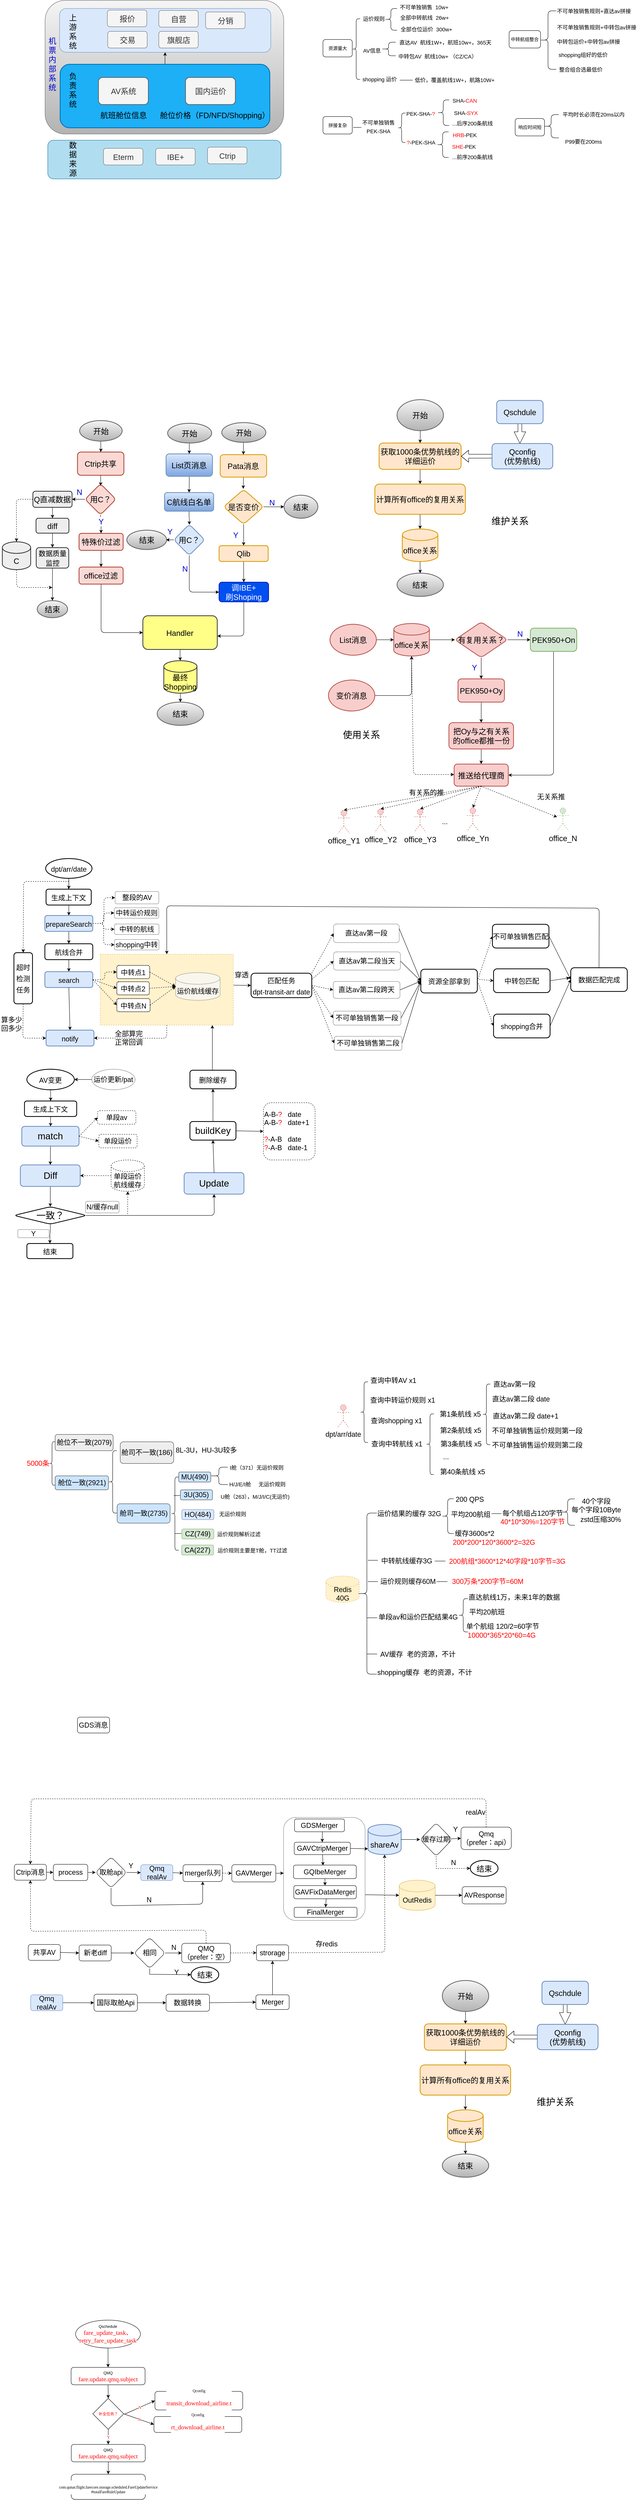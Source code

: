 <mxfile version="21.6.1" type="github">
  <diagram id="onVwmR5etyYxUQcMz32u" name="第 1 页">
    <mxGraphModel dx="2901" dy="-13" grid="0" gridSize="10" guides="1" tooltips="1" connect="1" arrows="0" fold="1" page="1" pageScale="1" pageWidth="827" pageHeight="1169" background="#ffffff" math="0" shadow="0">
      <root>
        <mxCell id="0" />
        <mxCell id="1" parent="0" />
        <mxCell id="OaQNnNAPoWn5HHml6h4n-486" value="" style="rounded=1;whiteSpace=wrap;html=1;strokeColor=#000000;strokeWidth=1;fontSize=18;fontColor=#000000;fillColor=#FFFFFF;dashed=1;dashPattern=1 1;" parent="1" vertex="1">
          <mxGeometry x="-94" y="6013" width="210.79" height="266" as="geometry" />
        </mxCell>
        <mxCell id="OaQNnNAPoWn5HHml6h4n-150" value="" style="rounded=0;whiteSpace=wrap;html=1;dashed=1;strokeColor=#d6b656;fontSize=18;fillColor=#fff2cc;" parent="1" vertex="1">
          <mxGeometry x="-567.72" y="3784" width="343.72" height="183" as="geometry" />
        </mxCell>
        <mxCell id="AjhIFMaC6-WZz-e0XE0m-31" value="" style="rounded=1;whiteSpace=wrap;html=1;fontSize=20;fillColor=#f5f5f5;gradientColor=#b3b3b3;strokeColor=#666666;" parent="1" vertex="1">
          <mxGeometry x="-710.5" y="1321" width="617" height="345" as="geometry" />
        </mxCell>
        <mxCell id="AjhIFMaC6-WZz-e0XE0m-3" value="" style="rounded=1;whiteSpace=wrap;html=1;fillColor=#b1ddf0;strokeColor=#10739e;" parent="1" vertex="1">
          <mxGeometry x="-703.5" y="1682" width="603" height="100" as="geometry" />
        </mxCell>
        <mxCell id="OkIDSdwyFC58GrovoH81-3" value="Ctrip" style="rounded=1;whiteSpace=wrap;html=1;fillColor=#f5f5f5;fontColor=#333333;strokeColor=#666666;fontSize=20;" parent="1" vertex="1">
          <mxGeometry x="-290.5" y="1700" width="102" height="43" as="geometry" />
        </mxCell>
        <mxCell id="AjhIFMaC6-WZz-e0XE0m-1" value="IBE+" style="rounded=1;whiteSpace=wrap;html=1;fillColor=#f5f5f5;fontColor=#333333;strokeColor=#666666;fontSize=20;" parent="1" vertex="1">
          <mxGeometry x="-424.5" y="1703" width="102" height="43" as="geometry" />
        </mxCell>
        <mxCell id="AjhIFMaC6-WZz-e0XE0m-2" value="Eterm" style="rounded=1;whiteSpace=wrap;html=1;fillColor=#f5f5f5;fontColor=#333333;strokeColor=#666666;fontSize=20;" parent="1" vertex="1">
          <mxGeometry x="-559.5" y="1703" width="102" height="43" as="geometry" />
        </mxCell>
        <mxCell id="AjhIFMaC6-WZz-e0XE0m-20" value="" style="edgeStyle=orthogonalEdgeStyle;rounded=1;orthogonalLoop=1;jettySize=auto;html=1;fontSize=20;fontColor=#000000;" parent="1" source="AjhIFMaC6-WZz-e0XE0m-5" target="AjhIFMaC6-WZz-e0XE0m-19" edge="1">
          <mxGeometry relative="1" as="geometry" />
        </mxCell>
        <mxCell id="AjhIFMaC6-WZz-e0XE0m-5" value="" style="rounded=1;whiteSpace=wrap;html=1;fontSize=20;fillColor=#1DB0F7;strokeColor=#006EAF;strokeWidth=2;fontColor=#ffffff;" parent="1" vertex="1">
          <mxGeometry x="-671.5" y="1486" width="542" height="164" as="geometry" />
        </mxCell>
        <mxCell id="AjhIFMaC6-WZz-e0XE0m-4" value="&lt;font style=&quot;font-size: 20px;&quot;&gt;数&lt;br style=&quot;font-size: 20px;&quot;&gt;据&lt;br&gt;来&lt;br style=&quot;font-size: 20px;&quot;&gt;源&lt;/font&gt;" style="text;html=1;resizable=0;autosize=1;align=center;verticalAlign=middle;points=[];fillColor=none;strokeColor=none;rounded=1;fontSize=20;fontColor=#000000;" parent="1" vertex="1">
          <mxGeometry x="-658.5" y="1676" width="38" height="108" as="geometry" />
        </mxCell>
        <mxCell id="AjhIFMaC6-WZz-e0XE0m-7" value="国内运价" style="rounded=1;whiteSpace=wrap;html=1;fillColor=#f5f5f5;fontColor=#333333;strokeColor=#666666;fontSize=20;strokeWidth=2;" parent="1" vertex="1">
          <mxGeometry x="-347.5" y="1520" width="129" height="70" as="geometry" />
        </mxCell>
        <mxCell id="AjhIFMaC6-WZz-e0XE0m-8" value="AV" style="rounded=1;whiteSpace=wrap;html=1;fillColor=#f5f5f5;fontColor=#333333;strokeColor=#666666;fontSize=20;" parent="1" vertex="1">
          <mxGeometry x="-572.5" y="1520" width="129" height="70" as="geometry" />
        </mxCell>
        <mxCell id="AjhIFMaC6-WZz-e0XE0m-9" value="&lt;font color=&quot;#000000&quot;&gt;负&lt;br&gt;责&lt;br&gt;系&lt;br&gt;统&lt;/font&gt;" style="text;html=1;resizable=0;autosize=1;align=center;verticalAlign=middle;points=[];fillColor=none;strokeColor=none;rounded=1;fontSize=20;fontColor=#FF0000;" parent="1" vertex="1">
          <mxGeometry x="-658.5" y="1497.5" width="38" height="108" as="geometry" />
        </mxCell>
        <mxCell id="AjhIFMaC6-WZz-e0XE0m-17" value="&lt;font color=&quot;#000000&quot;&gt;航班舱位信息&lt;/font&gt;" style="text;html=1;resizable=0;autosize=1;align=center;verticalAlign=middle;points=[];fillColor=none;strokeColor=none;rounded=1;fontSize=20;fontColor=#FF0000;" parent="1" vertex="1">
          <mxGeometry x="-577.5" y="1599" width="138" height="36" as="geometry" />
        </mxCell>
        <mxCell id="AjhIFMaC6-WZz-e0XE0m-18" value="&lt;font color=&quot;#000000&quot;&gt;舱位价格（FD/NFD/Shopping）&lt;/font&gt;" style="text;html=1;resizable=0;autosize=1;align=center;verticalAlign=middle;points=[];fillColor=none;strokeColor=none;rounded=1;fontSize=20;fontColor=#FF0000;" parent="1" vertex="1">
          <mxGeometry x="-422.5" y="1599" width="301" height="36" as="geometry" />
        </mxCell>
        <mxCell id="AjhIFMaC6-WZz-e0XE0m-19" value="" style="whiteSpace=wrap;html=1;fontSize=20;fillColor=#dae8fc;strokeColor=#6c8ebf;rounded=1;" parent="1" vertex="1">
          <mxGeometry x="-673" y="1342" width="546" height="113" as="geometry" />
        </mxCell>
        <mxCell id="AjhIFMaC6-WZz-e0XE0m-22" value="报价" style="rounded=1;whiteSpace=wrap;html=1;fillColor=#f5f5f5;fontColor=#333333;strokeColor=#666666;fontSize=20;" parent="1" vertex="1">
          <mxGeometry x="-549.5" y="1346" width="102" height="43" as="geometry" />
        </mxCell>
        <mxCell id="AjhIFMaC6-WZz-e0XE0m-23" value="交易" style="rounded=1;whiteSpace=wrap;html=1;fillColor=#f5f5f5;fontColor=#333333;strokeColor=#666666;fontSize=20;" parent="1" vertex="1">
          <mxGeometry x="-548.5" y="1401" width="102" height="43" as="geometry" />
        </mxCell>
        <mxCell id="AjhIFMaC6-WZz-e0XE0m-25" value="旗舰店" style="rounded=1;whiteSpace=wrap;html=1;fillColor=#f5f5f5;fontColor=#333333;strokeColor=#666666;fontSize=20;" parent="1" vertex="1">
          <mxGeometry x="-416.5" y="1401" width="102" height="43" as="geometry" />
        </mxCell>
        <mxCell id="AjhIFMaC6-WZz-e0XE0m-26" value="分销" style="rounded=1;whiteSpace=wrap;html=1;fillColor=#f5f5f5;fontColor=#333333;strokeColor=#666666;fontSize=20;" parent="1" vertex="1">
          <mxGeometry x="-295.5" y="1351" width="102" height="43" as="geometry" />
        </mxCell>
        <mxCell id="AjhIFMaC6-WZz-e0XE0m-28" value="上&lt;br&gt;游&lt;br&gt;系&lt;br&gt;统" style="text;html=1;resizable=0;autosize=1;align=center;verticalAlign=middle;points=[];fillColor=none;strokeColor=none;rounded=1;fontSize=20;fontColor=#000000;" parent="1" vertex="1">
          <mxGeometry x="-658.5" y="1347" width="38" height="108" as="geometry" />
        </mxCell>
        <mxCell id="AjhIFMaC6-WZz-e0XE0m-30" value="自营" style="rounded=1;whiteSpace=wrap;html=1;fillColor=#f5f5f5;fontColor=#333333;strokeColor=#666666;fontSize=20;" parent="1" vertex="1">
          <mxGeometry x="-416.5" y="1347" width="102" height="43" as="geometry" />
        </mxCell>
        <mxCell id="AjhIFMaC6-WZz-e0XE0m-32" value="&lt;font color=&quot;#0000cc&quot;&gt;机&lt;br&gt;票&lt;br&gt;内&lt;br&gt;部&lt;br&gt;系&lt;br&gt;统&lt;br&gt;&lt;/font&gt;" style="text;html=1;resizable=0;autosize=1;align=center;verticalAlign=middle;points=[];fillColor=none;strokeColor=none;rounded=1;fontSize=20;fontColor=#000000;" parent="1" vertex="1">
          <mxGeometry x="-711" y="1407" width="38" height="156" as="geometry" />
        </mxCell>
        <mxCell id="AjhIFMaC6-WZz-e0XE0m-33" value="AV系统" style="rounded=1;whiteSpace=wrap;html=1;fillColor=#f5f5f5;fontColor=#333333;strokeColor=#666666;fontSize=20;strokeWidth=2;" parent="1" vertex="1">
          <mxGeometry x="-572.5" y="1520" width="129" height="70" as="geometry" />
        </mxCell>
        <mxCell id="AjhIFMaC6-WZz-e0XE0m-37" value="Ctrip共享" style="rounded=1;whiteSpace=wrap;html=1;strokeWidth=2;fontSize=20;fillColor=#fad9d5;strokeColor=#ae4132;" parent="1" vertex="1">
          <mxGeometry x="-626.7" y="2487.25" width="120" height="60" as="geometry" />
        </mxCell>
        <mxCell id="AjhIFMaC6-WZz-e0XE0m-45" value="" style="edgeStyle=orthogonalEdgeStyle;rounded=1;orthogonalLoop=1;jettySize=auto;html=1;fontSize=20;fontColor=#0000CC;" parent="1" source="AjhIFMaC6-WZz-e0XE0m-38" target="AjhIFMaC6-WZz-e0XE0m-44" edge="1">
          <mxGeometry relative="1" as="geometry" />
        </mxCell>
        <mxCell id="AjhIFMaC6-WZz-e0XE0m-38" value="List页消息" style="rounded=1;whiteSpace=wrap;html=1;strokeWidth=2;fontSize=20;fillColor=#dae8fc;strokeColor=#6c8ebf;gradientColor=#7ea6e0;" parent="1" vertex="1">
          <mxGeometry x="-397.7" y="2492" width="120" height="58" as="geometry" />
        </mxCell>
        <mxCell id="AjhIFMaC6-WZz-e0XE0m-43" style="edgeStyle=orthogonalEdgeStyle;rounded=1;orthogonalLoop=1;jettySize=auto;html=1;exitX=0.5;exitY=1;exitDx=0;exitDy=0;entryX=0.5;entryY=0;entryDx=0;entryDy=0;fontSize=20;fontColor=#0000CC;" parent="1" source="AjhIFMaC6-WZz-e0XE0m-41" target="AjhIFMaC6-WZz-e0XE0m-38" edge="1">
          <mxGeometry relative="1" as="geometry" />
        </mxCell>
        <mxCell id="AjhIFMaC6-WZz-e0XE0m-41" value="开始" style="ellipse;whiteSpace=wrap;html=1;strokeWidth=2;fontSize=20;fillColor=#f5f5f5;gradientColor=#b3b3b3;strokeColor=#666666;rounded=1;" parent="1" vertex="1">
          <mxGeometry x="-393.7" y="2413" width="114" height="51" as="geometry" />
        </mxCell>
        <mxCell id="AjhIFMaC6-WZz-e0XE0m-51" value="" style="edgeStyle=orthogonalEdgeStyle;rounded=1;orthogonalLoop=1;jettySize=auto;html=1;fontSize=20;fontColor=#0000CC;" parent="1" source="AjhIFMaC6-WZz-e0XE0m-44" edge="1">
          <mxGeometry relative="1" as="geometry">
            <mxPoint x="-337.7" y="2675" as="targetPoint" />
          </mxGeometry>
        </mxCell>
        <mxCell id="AjhIFMaC6-WZz-e0XE0m-44" value="C航线白名单" style="whiteSpace=wrap;html=1;fontSize=20;fillColor=#dae8fc;rounded=1;strokeWidth=2;strokeColor=#6c8ebf;gradientColor=#7ea6e0;" parent="1" vertex="1">
          <mxGeometry x="-401.7" y="2592" width="127" height="48" as="geometry" />
        </mxCell>
        <mxCell id="AjhIFMaC6-WZz-e0XE0m-55" value="" style="edgeStyle=orthogonalEdgeStyle;rounded=1;orthogonalLoop=1;jettySize=auto;html=1;fontSize=20;fontColor=#0000CC;entryX=0.499;entryY=0.064;entryDx=0;entryDy=0;entryPerimeter=0;" parent="1" source="AjhIFMaC6-WZz-e0XE0m-37" target="AjhIFMaC6-WZz-e0XE0m-54" edge="1">
          <mxGeometry relative="1" as="geometry">
            <mxPoint x="-566.7" y="2515.25" as="sourcePoint" />
          </mxGeometry>
        </mxCell>
        <mxCell id="AjhIFMaC6-WZz-e0XE0m-64" value="" style="edgeStyle=orthogonalEdgeStyle;rounded=1;orthogonalLoop=1;jettySize=auto;html=1;fontSize=20;fontColor=#0000CC;" parent="1" source="AjhIFMaC6-WZz-e0XE0m-54" target="AjhIFMaC6-WZz-e0XE0m-63" edge="1">
          <mxGeometry relative="1" as="geometry" />
        </mxCell>
        <mxCell id="AjhIFMaC6-WZz-e0XE0m-66" value="Y" style="edgeLabel;html=1;align=center;verticalAlign=middle;resizable=0;points=[];fontSize=20;fontColor=#0000CC;rounded=1;" parent="AjhIFMaC6-WZz-e0XE0m-64" vertex="1" connectable="0">
          <mxGeometry x="-0.326" y="1" relative="1" as="geometry">
            <mxPoint as="offset" />
          </mxGeometry>
        </mxCell>
        <mxCell id="AjhIFMaC6-WZz-e0XE0m-54" value="用C？" style="rhombus;whiteSpace=wrap;html=1;fontSize=20;fillColor=#fad9d5;strokeColor=#ae4132;strokeWidth=2;rounded=1;" parent="1" vertex="1">
          <mxGeometry x="-607.2" y="2569.25" width="80" height="80" as="geometry" />
        </mxCell>
        <mxCell id="AjhIFMaC6-WZz-e0XE0m-125" style="edgeStyle=orthogonalEdgeStyle;rounded=1;orthogonalLoop=1;jettySize=auto;html=1;entryX=0.5;entryY=0;entryDx=0;entryDy=0;fontSize=20;fontColor=#0000CC;" parent="1" source="AjhIFMaC6-WZz-e0XE0m-63" target="AjhIFMaC6-WZz-e0XE0m-124" edge="1">
          <mxGeometry relative="1" as="geometry" />
        </mxCell>
        <mxCell id="AjhIFMaC6-WZz-e0XE0m-63" value="特殊价过滤" style="whiteSpace=wrap;html=1;fontSize=20;fillColor=#fad9d5;strokeColor=#ae4132;strokeWidth=2;rounded=1;" parent="1" vertex="1">
          <mxGeometry x="-622.7" y="2697.25" width="114" height="44" as="geometry" />
        </mxCell>
        <mxCell id="AjhIFMaC6-WZz-e0XE0m-109" value="" style="edgeStyle=orthogonalEdgeStyle;rounded=1;orthogonalLoop=1;jettySize=auto;html=1;fontSize=20;fontColor=#0000CC;entryX=0.5;entryY=0;entryDx=0;entryDy=0;entryPerimeter=0;" parent="1" source="AjhIFMaC6-WZz-e0XE0m-67" target="AjhIFMaC6-WZz-e0XE0m-71" edge="1">
          <mxGeometry relative="1" as="geometry">
            <mxPoint x="-360.7" y="3031" as="targetPoint" />
          </mxGeometry>
        </mxCell>
        <mxCell id="AjhIFMaC6-WZz-e0XE0m-67" value="Handler" style="whiteSpace=wrap;html=1;fontSize=20;fillColor=#ffff88;strokeColor=#36393d;strokeWidth=2;rounded=1;" parent="1" vertex="1">
          <mxGeometry x="-457.7" y="2910" width="192.38" height="87" as="geometry" />
        </mxCell>
        <mxCell id="AjhIFMaC6-WZz-e0XE0m-111" value="" style="edgeStyle=orthogonalEdgeStyle;rounded=1;orthogonalLoop=1;jettySize=auto;html=1;fontSize=20;fontColor=#0000CC;" parent="1" source="AjhIFMaC6-WZz-e0XE0m-71" target="AjhIFMaC6-WZz-e0XE0m-110" edge="1">
          <mxGeometry relative="1" as="geometry" />
        </mxCell>
        <mxCell id="AjhIFMaC6-WZz-e0XE0m-71" value="最终Shopping" style="shape=cylinder3;whiteSpace=wrap;html=1;boundedLbl=1;backgroundOutline=1;size=15;strokeWidth=2;fontSize=20;fillColor=#ffff88;strokeColor=#36393d;rounded=1;" parent="1" vertex="1">
          <mxGeometry x="-403.57" y="3026" width="85.75" height="84" as="geometry" />
        </mxCell>
        <mxCell id="AjhIFMaC6-WZz-e0XE0m-74" value="" style="edgeStyle=orthogonalEdgeStyle;rounded=1;orthogonalLoop=1;jettySize=auto;html=1;fontSize=20;fontColor=#0000CC;" parent="1" target="AjhIFMaC6-WZz-e0XE0m-37" edge="1">
          <mxGeometry relative="1" as="geometry">
            <mxPoint x="-566.7" y="2458" as="sourcePoint" />
          </mxGeometry>
        </mxCell>
        <mxCell id="AjhIFMaC6-WZz-e0XE0m-72" value="开始" style="ellipse;whiteSpace=wrap;html=1;fontSize=20;fillColor=#f5f5f5;strokeColor=#666666;rounded=1;strokeWidth=2;gradientColor=#b3b3b3;" parent="1" vertex="1">
          <mxGeometry x="-621.18" y="2406" width="110" height="53" as="geometry" />
        </mxCell>
        <mxCell id="AjhIFMaC6-WZz-e0XE0m-92" value="" style="edgeStyle=orthogonalEdgeStyle;rounded=1;orthogonalLoop=1;jettySize=auto;html=1;fontSize=20;fontColor=#0000CC;" parent="1" source="AjhIFMaC6-WZz-e0XE0m-93" edge="1">
          <mxGeometry relative="1" as="geometry">
            <mxPoint x="-198.2" y="2582.25" as="targetPoint" />
          </mxGeometry>
        </mxCell>
        <mxCell id="AjhIFMaC6-WZz-e0XE0m-93" value="Pata消息" style="rounded=1;whiteSpace=wrap;html=1;strokeWidth=2;fontSize=20;fillColor=#ffe6cc;strokeColor=#d79b00;" parent="1" vertex="1">
          <mxGeometry x="-257.7" y="2494" width="120" height="58" as="geometry" />
        </mxCell>
        <mxCell id="AjhIFMaC6-WZz-e0XE0m-94" style="edgeStyle=orthogonalEdgeStyle;rounded=1;orthogonalLoop=1;jettySize=auto;html=1;exitX=0.5;exitY=1;exitDx=0;exitDy=0;entryX=0.5;entryY=0;entryDx=0;entryDy=0;fontSize=20;fontColor=#0000CC;" parent="1" source="AjhIFMaC6-WZz-e0XE0m-95" target="AjhIFMaC6-WZz-e0XE0m-93" edge="1">
          <mxGeometry relative="1" as="geometry" />
        </mxCell>
        <mxCell id="AjhIFMaC6-WZz-e0XE0m-95" value="开始" style="ellipse;whiteSpace=wrap;html=1;strokeWidth=2;fontSize=20;fillColor=#f5f5f5;gradientColor=#b3b3b3;strokeColor=#666666;rounded=1;" parent="1" vertex="1">
          <mxGeometry x="-253.7" y="2411.25" width="114" height="51" as="geometry" />
        </mxCell>
        <mxCell id="AjhIFMaC6-WZz-e0XE0m-108" style="edgeStyle=orthogonalEdgeStyle;rounded=1;orthogonalLoop=1;jettySize=auto;html=1;entryX=1.001;entryY=0.602;entryDx=0;entryDy=0;entryPerimeter=0;fontSize=20;fontColor=#0000CC;exitX=0.5;exitY=1;exitDx=0;exitDy=0;" parent="1" source="AjhIFMaC6-WZz-e0XE0m-98" target="AjhIFMaC6-WZz-e0XE0m-67" edge="1">
          <mxGeometry relative="1" as="geometry" />
        </mxCell>
        <mxCell id="AjhIFMaC6-WZz-e0XE0m-98" value="调IBE+&lt;br&gt;刷Shoping" style="whiteSpace=wrap;html=1;fontSize=20;fillColor=#0050ef;rounded=1;strokeWidth=2;strokeColor=#001DBC;fontColor=#ffffff;" parent="1" vertex="1">
          <mxGeometry x="-260.7" y="2823.38" width="128" height="50.62" as="geometry" />
        </mxCell>
        <mxCell id="AjhIFMaC6-WZz-e0XE0m-103" value="" style="edgeStyle=orthogonalEdgeStyle;rounded=1;orthogonalLoop=1;jettySize=auto;html=1;fontSize=20;fontColor=#0000CC;" parent="1" source="AjhIFMaC6-WZz-e0XE0m-101" target="AjhIFMaC6-WZz-e0XE0m-102" edge="1">
          <mxGeometry relative="1" as="geometry" />
        </mxCell>
        <mxCell id="AjhIFMaC6-WZz-e0XE0m-132" value="" style="edgeStyle=orthogonalEdgeStyle;rounded=1;orthogonalLoop=1;jettySize=auto;html=1;fontSize=20;fontColor=#0000CC;" parent="1" source="AjhIFMaC6-WZz-e0XE0m-101" target="AjhIFMaC6-WZz-e0XE0m-129" edge="1">
          <mxGeometry relative="1" as="geometry" />
        </mxCell>
        <mxCell id="AjhIFMaC6-WZz-e0XE0m-101" value="是否变价" style="rhombus;whiteSpace=wrap;html=1;strokeWidth=2;fontSize=20;fillColor=#ffe6cc;rounded=1;strokeColor=#d79b00;" parent="1" vertex="1">
          <mxGeometry x="-248.7" y="2583.75" width="103" height="90" as="geometry" />
        </mxCell>
        <mxCell id="AjhIFMaC6-WZz-e0XE0m-102" value="结束" style="ellipse;whiteSpace=wrap;html=1;fontSize=20;fillColor=#f5f5f5;strokeWidth=2;gradientColor=#b3b3b3;strokeColor=#666666;rounded=1;" parent="1" vertex="1">
          <mxGeometry x="-92.7" y="2598.75" width="87.5" height="59.5" as="geometry" />
        </mxCell>
        <mxCell id="AjhIFMaC6-WZz-e0XE0m-104" value="N" style="text;html=1;resizable=0;autosize=1;align=center;verticalAlign=middle;points=[];fillColor=none;strokeColor=none;rounded=1;strokeWidth=2;fontSize=20;fontColor=#0000CC;" parent="1" vertex="1">
          <mxGeometry x="-139.7" y="2598.75" width="32" height="36" as="geometry" />
        </mxCell>
        <mxCell id="AjhIFMaC6-WZz-e0XE0m-110" value="结束" style="ellipse;whiteSpace=wrap;html=1;fontSize=20;fillColor=#f5f5f5;strokeWidth=2;gradientColor=#b3b3b3;strokeColor=#666666;rounded=1;" parent="1" vertex="1">
          <mxGeometry x="-420.69" y="3133" width="120" height="60" as="geometry" />
        </mxCell>
        <mxCell id="AjhIFMaC6-WZz-e0XE0m-118" value="" style="edgeStyle=orthogonalEdgeStyle;rounded=1;orthogonalLoop=1;jettySize=auto;html=1;fontSize=20;fontColor=#0000CC;entryX=1;entryY=0.5;entryDx=0;entryDy=0;" parent="1" source="AjhIFMaC6-WZz-e0XE0m-112" edge="1">
          <mxGeometry relative="1" as="geometry">
            <mxPoint x="-398.2" y="2714" as="targetPoint" />
          </mxGeometry>
        </mxCell>
        <mxCell id="AjhIFMaC6-WZz-e0XE0m-122" style="edgeStyle=orthogonalEdgeStyle;rounded=1;orthogonalLoop=1;jettySize=auto;html=1;fontSize=20;fontColor=#0000CC;exitX=0.5;exitY=1;exitDx=0;exitDy=0;" parent="1" source="AjhIFMaC6-WZz-e0XE0m-112" edge="1">
          <mxGeometry relative="1" as="geometry">
            <Array as="points">
              <mxPoint x="-337.7" y="2849" />
            </Array>
            <mxPoint x="-260.7" y="2849" as="targetPoint" />
          </mxGeometry>
        </mxCell>
        <mxCell id="AjhIFMaC6-WZz-e0XE0m-112" value="用C？" style="rhombus;whiteSpace=wrap;html=1;fontSize=20;fillColor=#dae8fc;strokeColor=#6c8ebf;strokeWidth=2;rounded=1;" parent="1" vertex="1">
          <mxGeometry x="-377.7" y="2674" width="80" height="80" as="geometry" />
        </mxCell>
        <mxCell id="AjhIFMaC6-WZz-e0XE0m-117" value="结束" style="ellipse;whiteSpace=wrap;html=1;fontSize=20;fillColor=#f5f5f5;strokeColor=#666666;strokeWidth=2;gradientColor=#b3b3b3;rounded=1;" parent="1" vertex="1">
          <mxGeometry x="-499.18" y="2689" width="103" height="50" as="geometry" />
        </mxCell>
        <mxCell id="AjhIFMaC6-WZz-e0XE0m-119" value="Y" style="text;html=1;resizable=0;autosize=1;align=center;verticalAlign=middle;points=[];fillColor=none;strokeColor=none;rounded=1;strokeWidth=2;fontSize=20;fontColor=#0000CC;" parent="1" vertex="1">
          <mxGeometry x="-403.7" y="2674" width="31" height="36" as="geometry" />
        </mxCell>
        <mxCell id="AjhIFMaC6-WZz-e0XE0m-121" value="N" style="text;html=1;resizable=0;autosize=1;align=center;verticalAlign=middle;points=[];fillColor=none;strokeColor=none;rounded=1;strokeWidth=2;fontSize=20;fontColor=#0000CC;" parent="1" vertex="1">
          <mxGeometry x="-365.18" y="2769.75" width="32" height="36" as="geometry" />
        </mxCell>
        <mxCell id="AjhIFMaC6-WZz-e0XE0m-123" value="Y" style="text;html=1;resizable=0;autosize=1;align=center;verticalAlign=middle;points=[];fillColor=none;strokeColor=none;rounded=1;strokeWidth=2;fontSize=20;fontColor=#0000CC;rotation=0;" parent="1" vertex="1">
          <mxGeometry x="-233.7" y="2683" width="31" height="36" as="geometry" />
        </mxCell>
        <mxCell id="AjhIFMaC6-WZz-e0XE0m-126" style="edgeStyle=orthogonalEdgeStyle;rounded=1;orthogonalLoop=1;jettySize=auto;html=1;entryX=0;entryY=0.5;entryDx=0;entryDy=0;fontSize=20;fontColor=#0000CC;exitX=0.5;exitY=1;exitDx=0;exitDy=0;" parent="1" source="AjhIFMaC6-WZz-e0XE0m-124" target="AjhIFMaC6-WZz-e0XE0m-67" edge="1">
          <mxGeometry relative="1" as="geometry">
            <Array as="points">
              <mxPoint x="-565.7" y="2954" />
            </Array>
          </mxGeometry>
        </mxCell>
        <mxCell id="AjhIFMaC6-WZz-e0XE0m-124" value="office过滤" style="whiteSpace=wrap;html=1;fontSize=20;fillColor=#fad9d5;strokeColor=#ae4132;strokeWidth=2;rounded=1;" parent="1" vertex="1">
          <mxGeometry x="-622.7" y="2784.25" width="114" height="44" as="geometry" />
        </mxCell>
        <mxCell id="AjhIFMaC6-WZz-e0XE0m-130" value="" style="edgeStyle=orthogonalEdgeStyle;rounded=1;orthogonalLoop=1;jettySize=auto;html=1;fontSize=20;fontColor=#0000CC;" parent="1" source="AjhIFMaC6-WZz-e0XE0m-129" target="AjhIFMaC6-WZz-e0XE0m-98" edge="1">
          <mxGeometry relative="1" as="geometry" />
        </mxCell>
        <mxCell id="AjhIFMaC6-WZz-e0XE0m-129" value="Qlib" style="whiteSpace=wrap;html=1;fontSize=20;fillColor=#ffe6cc;rounded=1;strokeWidth=2;strokeColor=#d79b00;" parent="1" vertex="1">
          <mxGeometry x="-260.7" y="2729" width="127" height="40.75" as="geometry" />
        </mxCell>
        <mxCell id="AjhIFMaC6-WZz-e0XE0m-137" value="" style="edgeStyle=orthogonalEdgeStyle;rounded=1;orthogonalLoop=1;jettySize=auto;html=1;fontSize=20;fontColor=#0000CC;" parent="1" source="AjhIFMaC6-WZz-e0XE0m-135" target="AjhIFMaC6-WZz-e0XE0m-136" edge="1">
          <mxGeometry relative="1" as="geometry" />
        </mxCell>
        <mxCell id="AjhIFMaC6-WZz-e0XE0m-135" value="获取1000条优势航线的详细运价" style="rounded=1;whiteSpace=wrap;html=1;strokeWidth=2;fontSize=20;fillColor=#ffe6cc;strokeColor=#d79b00;" parent="1" vertex="1">
          <mxGeometry x="153" y="2464" width="212" height="68" as="geometry" />
        </mxCell>
        <mxCell id="AjhIFMaC6-WZz-e0XE0m-169" style="edgeStyle=orthogonalEdgeStyle;rounded=1;orthogonalLoop=1;jettySize=auto;html=1;entryX=0.5;entryY=0;entryDx=0;entryDy=0;entryPerimeter=0;fontSize=20;fontColor=#0000CC;" parent="1" source="AjhIFMaC6-WZz-e0XE0m-136" target="AjhIFMaC6-WZz-e0XE0m-168" edge="1">
          <mxGeometry relative="1" as="geometry" />
        </mxCell>
        <mxCell id="AjhIFMaC6-WZz-e0XE0m-136" value="计算所有office的复用关系" style="rounded=1;whiteSpace=wrap;html=1;fontSize=20;fillColor=#ffe6cc;strokeWidth=2;strokeColor=#d79b00;" parent="1" vertex="1">
          <mxGeometry x="142" y="2570" width="234" height="78" as="geometry" />
        </mxCell>
        <mxCell id="AjhIFMaC6-WZz-e0XE0m-144" value="" style="edgeStyle=orthogonalEdgeStyle;rounded=1;orthogonalLoop=1;jettySize=auto;html=1;fontSize=20;fontColor=#0000CC;" parent="1" source="AjhIFMaC6-WZz-e0XE0m-143" target="AjhIFMaC6-WZz-e0XE0m-135" edge="1">
          <mxGeometry relative="1" as="geometry" />
        </mxCell>
        <mxCell id="AjhIFMaC6-WZz-e0XE0m-143" value="开始" style="ellipse;whiteSpace=wrap;html=1;strokeWidth=2;fontSize=20;fillColor=#f5f5f5;gradientColor=#b3b3b3;strokeColor=#666666;rounded=1;" parent="1" vertex="1">
          <mxGeometry x="199.39" y="2352" width="120" height="80" as="geometry" />
        </mxCell>
        <mxCell id="AjhIFMaC6-WZz-e0XE0m-145" value="结束" style="ellipse;whiteSpace=wrap;html=1;fontSize=20;fillColor=#f5f5f5;strokeWidth=2;gradientColor=#b3b3b3;strokeColor=#666666;rounded=1;" parent="1" vertex="1">
          <mxGeometry x="199.39" y="2800" width="120" height="60" as="geometry" />
        </mxCell>
        <mxCell id="AjhIFMaC6-WZz-e0XE0m-152" style="edgeStyle=orthogonalEdgeStyle;rounded=1;orthogonalLoop=1;jettySize=auto;html=1;fontSize=20;fontColor=#0000CC;entryX=0.459;entryY=-0.004;entryDx=0;entryDy=0;entryPerimeter=0;shape=arrow;" parent="1" source="AjhIFMaC6-WZz-e0XE0m-147" target="AjhIFMaC6-WZz-e0XE0m-149" edge="1">
          <mxGeometry relative="1" as="geometry">
            <mxPoint x="481" y="2460" as="targetPoint" />
          </mxGeometry>
        </mxCell>
        <mxCell id="AjhIFMaC6-WZz-e0XE0m-147" value="Qschdule" style="rounded=1;whiteSpace=wrap;html=1;strokeWidth=2;fontSize=20;fillColor=#dae8fc;strokeColor=#6c8ebf;" parent="1" vertex="1">
          <mxGeometry x="457" y="2354" width="120" height="60" as="geometry" />
        </mxCell>
        <mxCell id="AjhIFMaC6-WZz-e0XE0m-151" style="edgeStyle=orthogonalEdgeStyle;rounded=1;orthogonalLoop=1;jettySize=auto;html=1;fontSize=20;fontColor=#0000CC;shape=flexArrow;" parent="1" source="AjhIFMaC6-WZz-e0XE0m-149" target="AjhIFMaC6-WZz-e0XE0m-135" edge="1">
          <mxGeometry relative="1" as="geometry">
            <mxPoint x="367" y="2492" as="targetPoint" />
          </mxGeometry>
        </mxCell>
        <mxCell id="AjhIFMaC6-WZz-e0XE0m-149" value="Qconfig&lt;br&gt;(优势航线)" style="rounded=1;whiteSpace=wrap;html=1;strokeWidth=2;fontSize=20;fillColor=#dae8fc;strokeColor=#6c8ebf;" parent="1" vertex="1">
          <mxGeometry x="445" y="2465.25" width="157" height="65.5" as="geometry" />
        </mxCell>
        <mxCell id="AjhIFMaC6-WZz-e0XE0m-163" style="edgeStyle=orthogonalEdgeStyle;rounded=1;orthogonalLoop=1;jettySize=auto;html=1;fontSize=20;fontColor=#0000CC;" parent="1" source="AjhIFMaC6-WZz-e0XE0m-153" target="AjhIFMaC6-WZz-e0XE0m-154" edge="1">
          <mxGeometry relative="1" as="geometry" />
        </mxCell>
        <mxCell id="AjhIFMaC6-WZz-e0XE0m-153" value="List消息" style="ellipse;whiteSpace=wrap;html=1;strokeWidth=2;fontSize=20;fillColor=#f8cecc;rounded=1;strokeColor=#b85450;" parent="1" vertex="1">
          <mxGeometry x="26" y="2932" width="120" height="80" as="geometry" />
        </mxCell>
        <mxCell id="AjhIFMaC6-WZz-e0XE0m-164" style="edgeStyle=orthogonalEdgeStyle;rounded=1;orthogonalLoop=1;jettySize=auto;html=1;fontSize=20;fontColor=#0000CC;" parent="1" source="AjhIFMaC6-WZz-e0XE0m-154" target="AjhIFMaC6-WZz-e0XE0m-158" edge="1">
          <mxGeometry relative="1" as="geometry" />
        </mxCell>
        <mxCell id="AjhIFMaC6-WZz-e0XE0m-154" value="office关系" style="shape=cylinder3;whiteSpace=wrap;html=1;boundedLbl=1;backgroundOutline=1;size=15;strokeWidth=2;fontSize=20;fillColor=#f8cecc;rounded=1;strokeColor=#b85450;" parent="1" vertex="1">
          <mxGeometry x="191" y="2930" width="92" height="84" as="geometry" />
        </mxCell>
        <mxCell id="AjhIFMaC6-WZz-e0XE0m-157" value="" style="edgeStyle=orthogonalEdgeStyle;rounded=1;orthogonalLoop=1;jettySize=auto;html=1;fontSize=20;fontColor=#0000CC;" parent="1" source="AjhIFMaC6-WZz-e0XE0m-155" target="AjhIFMaC6-WZz-e0XE0m-156" edge="1">
          <mxGeometry relative="1" as="geometry" />
        </mxCell>
        <mxCell id="AjhIFMaC6-WZz-e0XE0m-155" value="PEK950+Oy" style="rounded=1;whiteSpace=wrap;html=1;strokeWidth=2;fontSize=20;fillColor=#f8cecc;strokeColor=#b85450;" parent="1" vertex="1">
          <mxGeometry x="357" y="3073" width="120" height="60" as="geometry" />
        </mxCell>
        <mxCell id="AjhIFMaC6-WZz-e0XE0m-177" value="" style="edgeStyle=orthogonalEdgeStyle;rounded=1;orthogonalLoop=1;jettySize=auto;html=1;fontSize=20;fontColor=#0000CC;" parent="1" source="AjhIFMaC6-WZz-e0XE0m-156" target="AjhIFMaC6-WZz-e0XE0m-174" edge="1">
          <mxGeometry relative="1" as="geometry" />
        </mxCell>
        <mxCell id="AjhIFMaC6-WZz-e0XE0m-156" value="把Oy与之有关系的office都推一份" style="whiteSpace=wrap;html=1;fontSize=20;fillColor=#f8cecc;rounded=1;strokeWidth=2;strokeColor=#b85450;" parent="1" vertex="1">
          <mxGeometry x="333.5" y="3186" width="167" height="68" as="geometry" />
        </mxCell>
        <mxCell id="AjhIFMaC6-WZz-e0XE0m-159" style="edgeStyle=orthogonalEdgeStyle;rounded=1;orthogonalLoop=1;jettySize=auto;html=1;entryX=0.5;entryY=0;entryDx=0;entryDy=0;fontSize=20;fontColor=#0000CC;" parent="1" source="AjhIFMaC6-WZz-e0XE0m-158" target="AjhIFMaC6-WZz-e0XE0m-155" edge="1">
          <mxGeometry relative="1" as="geometry" />
        </mxCell>
        <mxCell id="AjhIFMaC6-WZz-e0XE0m-165" style="edgeStyle=orthogonalEdgeStyle;rounded=1;orthogonalLoop=1;jettySize=auto;html=1;fontSize=20;fontColor=#0000CC;" parent="1" source="AjhIFMaC6-WZz-e0XE0m-158" target="AjhIFMaC6-WZz-e0XE0m-162" edge="1">
          <mxGeometry relative="1" as="geometry" />
        </mxCell>
        <mxCell id="AjhIFMaC6-WZz-e0XE0m-158" value="有复用关系？" style="rhombus;whiteSpace=wrap;html=1;strokeWidth=2;fontSize=20;fillColor=#f8cecc;rounded=1;strokeColor=#b85450;" parent="1" vertex="1">
          <mxGeometry x="349" y="2926" width="136" height="92" as="geometry" />
        </mxCell>
        <mxCell id="AjhIFMaC6-WZz-e0XE0m-175" style="edgeStyle=orthogonalEdgeStyle;rounded=1;orthogonalLoop=1;jettySize=auto;html=1;exitX=0.5;exitY=1;exitDx=0;exitDy=0;entryX=1;entryY=0.5;entryDx=0;entryDy=0;fontSize=20;fontColor=#0000CC;" parent="1" source="AjhIFMaC6-WZz-e0XE0m-162" target="AjhIFMaC6-WZz-e0XE0m-174" edge="1">
          <mxGeometry relative="1" as="geometry" />
        </mxCell>
        <mxCell id="AjhIFMaC6-WZz-e0XE0m-162" value="PEK950+On" style="rounded=1;whiteSpace=wrap;html=1;strokeWidth=2;fontSize=20;fillColor=#d5e8d4;strokeColor=#82b366;" parent="1" vertex="1">
          <mxGeometry x="544" y="2942" width="120" height="60" as="geometry" />
        </mxCell>
        <mxCell id="AjhIFMaC6-WZz-e0XE0m-166" value="N" style="text;html=1;resizable=0;autosize=1;align=center;verticalAlign=middle;points=[];fillColor=none;strokeColor=none;rounded=1;strokeWidth=2;fontSize=20;fontColor=#0000CC;" parent="1" vertex="1">
          <mxGeometry x="500.5" y="2938" width="32" height="36" as="geometry" />
        </mxCell>
        <mxCell id="AjhIFMaC6-WZz-e0XE0m-167" value="Y" style="text;html=1;resizable=0;autosize=1;align=center;verticalAlign=middle;points=[];fillColor=none;strokeColor=none;rounded=1;strokeWidth=2;fontSize=20;fontColor=#0000CC;" parent="1" vertex="1">
          <mxGeometry x="383" y="3025" width="31" height="36" as="geometry" />
        </mxCell>
        <mxCell id="AjhIFMaC6-WZz-e0XE0m-170" value="" style="edgeStyle=orthogonalEdgeStyle;rounded=1;orthogonalLoop=1;jettySize=auto;html=1;fontSize=20;fontColor=#0000CC;" parent="1" source="AjhIFMaC6-WZz-e0XE0m-168" target="AjhIFMaC6-WZz-e0XE0m-145" edge="1">
          <mxGeometry relative="1" as="geometry" />
        </mxCell>
        <mxCell id="AjhIFMaC6-WZz-e0XE0m-168" value="office关系" style="shape=cylinder3;whiteSpace=wrap;html=1;boundedLbl=1;backgroundOutline=1;size=15;strokeWidth=2;fontSize=20;fillColor=#ffe6cc;rounded=1;strokeColor=#d79b00;" parent="1" vertex="1">
          <mxGeometry x="213" y="2686" width="92" height="84" as="geometry" />
        </mxCell>
        <mxCell id="AjhIFMaC6-WZz-e0XE0m-174" value="推送给代理商" style="whiteSpace=wrap;html=1;fontSize=20;fillColor=#f8cecc;rounded=1;strokeWidth=2;strokeColor=#b85450;" parent="1" vertex="1">
          <mxGeometry x="347" y="3293" width="140" height="57" as="geometry" />
        </mxCell>
        <mxCell id="AjhIFMaC6-WZz-e0XE0m-179" style="edgeStyle=orthogonalEdgeStyle;rounded=1;orthogonalLoop=1;jettySize=auto;html=1;entryX=0.5;entryY=1;entryDx=0;entryDy=0;entryPerimeter=0;fontSize=20;fontColor=#0000CC;" parent="1" source="AjhIFMaC6-WZz-e0XE0m-178" target="AjhIFMaC6-WZz-e0XE0m-154" edge="1">
          <mxGeometry relative="1" as="geometry" />
        </mxCell>
        <mxCell id="AjhIFMaC6-WZz-e0XE0m-178" value="变价消息" style="ellipse;whiteSpace=wrap;html=1;strokeWidth=2;fontSize=20;fillColor=#f8cecc;rounded=1;strokeColor=#b85450;" parent="1" vertex="1">
          <mxGeometry x="22" y="3076" width="120" height="80" as="geometry" />
        </mxCell>
        <mxCell id="AjhIFMaC6-WZz-e0XE0m-180" value="&lt;font color=&quot;#000000&quot; style=&quot;font-size: 24px;&quot;&gt;使用关系&lt;/font&gt;" style="text;html=1;resizable=0;autosize=1;align=center;verticalAlign=middle;points=[];fillColor=none;strokeColor=none;rounded=1;strokeWidth=2;fontSize=20;fontColor=#0000CC;" parent="1" vertex="1">
          <mxGeometry x="50" y="3197" width="114" height="41" as="geometry" />
        </mxCell>
        <mxCell id="AjhIFMaC6-WZz-e0XE0m-183" value="&lt;font color=&quot;#000000&quot; style=&quot;font-size: 24px;&quot;&gt;维护关系&lt;/font&gt;" style="text;html=1;resizable=0;autosize=1;align=center;verticalAlign=middle;points=[];fillColor=none;strokeColor=none;rounded=1;strokeWidth=2;fontSize=20;fontColor=#0000CC;" parent="1" vertex="1">
          <mxGeometry x="434" y="2645" width="114" height="41" as="geometry" />
        </mxCell>
        <mxCell id="YKiNsX8GnVzIt1iX7E-L-135" value="舱位不一致(2079)" style="rounded=1;whiteSpace=wrap;html=1;fontSize=18;fillColor=#eeeeee;strokeColor=#36393d;" parent="1" vertex="1">
          <mxGeometry x="-684.5" y="5024" width="150" height="42" as="geometry" />
        </mxCell>
        <mxCell id="YKiNsX8GnVzIt1iX7E-L-136" value="舱位一致(2921)" style="rounded=1;whiteSpace=wrap;html=1;fontSize=18;fillColor=#cce5ff;strokeColor=#36393d;" parent="1" vertex="1">
          <mxGeometry x="-684.5" y="5131" width="138" height="36" as="geometry" />
        </mxCell>
        <mxCell id="YKiNsX8GnVzIt1iX7E-L-160" value="舱司不一致(186)" style="rounded=1;whiteSpace=wrap;html=1;fontSize=18;fillColor=#eeeeee;strokeColor=#36393d;" parent="1" vertex="1">
          <mxGeometry x="-516.18" y="5043" width="138.18" height="56" as="geometry" />
        </mxCell>
        <mxCell id="YKiNsX8GnVzIt1iX7E-L-161" value="8L-3U，HU-3U较多" style="text;html=1;resizable=0;autosize=1;align=center;verticalAlign=middle;points=[];fillColor=none;strokeColor=none;rounded=1;dashed=1;fontSize=18;" parent="1" vertex="1">
          <mxGeometry x="-382.24" y="5048" width="176" height="34" as="geometry" />
        </mxCell>
        <mxCell id="YKiNsX8GnVzIt1iX7E-L-162" value="舱司一致(2735)" style="rounded=1;whiteSpace=wrap;html=1;fontSize=18;fillColor=#cce5ff;strokeColor=#36393d;" parent="1" vertex="1">
          <mxGeometry x="-524.24" y="5203" width="137" height="50" as="geometry" />
        </mxCell>
        <mxCell id="YKiNsX8GnVzIt1iX7E-L-164" value="" style="shape=curlyBracket;whiteSpace=wrap;html=1;rounded=1;labelPosition=left;verticalLabelPosition=middle;align=right;verticalAlign=middle;fontSize=18;" parent="1" vertex="1">
          <mxGeometry x="-546.5" y="5066" width="21.5" height="161" as="geometry" />
        </mxCell>
        <mxCell id="YKiNsX8GnVzIt1iX7E-L-166" value="" style="shape=curlyBracket;whiteSpace=wrap;html=1;rounded=1;labelPosition=left;verticalLabelPosition=middle;align=right;verticalAlign=middle;fontSize=18;" parent="1" vertex="1">
          <mxGeometry x="-700" y="5043" width="15" height="112" as="geometry" />
        </mxCell>
        <mxCell id="YKiNsX8GnVzIt1iX7E-L-173" style="edgeStyle=orthogonalEdgeStyle;rounded=1;orthogonalLoop=1;jettySize=auto;html=1;exitX=0.523;exitY=0.249;exitDx=0;exitDy=0;exitPerimeter=0;fontSize=18;endArrow=none;endFill=0;" parent="1" edge="1">
          <mxGeometry relative="1" as="geometry">
            <mxPoint x="-358" y="5180" as="targetPoint" />
            <mxPoint x="-377.699" y="5181.701" as="sourcePoint" />
            <Array as="points">
              <mxPoint x="-358" y="5182" />
            </Array>
          </mxGeometry>
        </mxCell>
        <mxCell id="YKiNsX8GnVzIt1iX7E-L-167" value="" style="shape=curlyBracket;whiteSpace=wrap;html=1;rounded=1;labelPosition=left;verticalLabelPosition=middle;align=right;verticalAlign=middle;fontSize=18;" parent="1" vertex="1">
          <mxGeometry x="-384.73" y="5134" width="19.73" height="189" as="geometry" />
        </mxCell>
        <mxCell id="YKiNsX8GnVzIt1iX7E-L-170" value="&lt;font style=&quot;font-size: 14px;&quot;&gt;U舱（263），M/J/I/C(无运价)&lt;/font&gt;" style="text;html=1;resizable=0;autosize=1;align=center;verticalAlign=middle;points=[];fillColor=none;strokeColor=none;rounded=1;fontSize=18;" parent="1" vertex="1">
          <mxGeometry x="-270" y="5167" width="203" height="34" as="geometry" />
        </mxCell>
        <mxCell id="YKiNsX8GnVzIt1iX7E-L-171" value="&lt;font style=&quot;font-size: 14px;&quot;&gt;运价规则解析过滤&lt;/font&gt;" style="text;html=1;resizable=0;autosize=1;align=center;verticalAlign=middle;points=[];fillColor=none;strokeColor=none;rounded=1;fontSize=18;" parent="1" vertex="1">
          <mxGeometry x="-274.7" y="5264" width="130" height="34" as="geometry" />
        </mxCell>
        <mxCell id="YKiNsX8GnVzIt1iX7E-L-172" value="&lt;font style=&quot;font-size: 14px;&quot;&gt;无运价规则&lt;/font&gt;" style="text;html=1;resizable=0;autosize=1;align=center;verticalAlign=middle;points=[];fillColor=none;strokeColor=none;rounded=1;fontSize=18;" parent="1" vertex="1">
          <mxGeometry x="-270" y="5212" width="88" height="34" as="geometry" />
        </mxCell>
        <mxCell id="YKiNsX8GnVzIt1iX7E-L-175" style="edgeStyle=orthogonalEdgeStyle;rounded=1;orthogonalLoop=1;jettySize=auto;html=1;fontSize=18;endArrow=none;endFill=0;entryX=0.005;entryY=0.362;entryDx=0;entryDy=0;entryPerimeter=0;exitX=0.509;exitY=0.772;exitDx=0;exitDy=0;exitPerimeter=0;" parent="1" source="YKiNsX8GnVzIt1iX7E-L-167" target="YKiNsX8GnVzIt1iX7E-L-184" edge="1">
          <mxGeometry relative="1" as="geometry">
            <mxPoint x="-325.73" y="5238" as="targetPoint" />
            <mxPoint x="-356.73" y="5238" as="sourcePoint" />
            <Array as="points">
              <mxPoint x="-355.73" y="5280" />
              <mxPoint x="-355.73" y="5277" />
              <mxPoint x="-321.73" y="5277" />
            </Array>
          </mxGeometry>
        </mxCell>
        <mxCell id="YKiNsX8GnVzIt1iX7E-L-180" value="HO(484)" style="rounded=1;whiteSpace=wrap;html=1;fontSize=18;fillColor=#dae8fc;strokeColor=#6c8ebf;" parent="1" vertex="1">
          <mxGeometry x="-357" y="5218" width="83" height="26" as="geometry" />
        </mxCell>
        <mxCell id="YKiNsX8GnVzIt1iX7E-L-181" value="CA(227)" style="rounded=1;whiteSpace=wrap;html=1;fontSize=18;fillColor=#d5e8d4;strokeColor=#82b366;" parent="1" vertex="1">
          <mxGeometry x="-357.7" y="5309.5" width="83" height="26" as="geometry" />
        </mxCell>
        <mxCell id="YKiNsX8GnVzIt1iX7E-L-182" value="&lt;font style=&quot;font-size: 14px;&quot;&gt;运价规则主要是T舱，TT过滤&lt;/font&gt;" style="text;html=1;resizable=0;autosize=1;align=center;verticalAlign=middle;points=[];fillColor=none;strokeColor=none;rounded=1;fontSize=18;" parent="1" vertex="1">
          <mxGeometry x="-274" y="5305.5" width="198" height="34" as="geometry" />
        </mxCell>
        <mxCell id="YKiNsX8GnVzIt1iX7E-L-184" value="&lt;span style=&quot;&quot;&gt;CZ(749)&lt;/span&gt;" style="rounded=1;whiteSpace=wrap;html=1;fontSize=18;fillColor=#d5e8d4;strokeColor=#82b366;" parent="1" vertex="1">
          <mxGeometry x="-357" y="5268" width="83" height="26" as="geometry" />
        </mxCell>
        <mxCell id="YKiNsX8GnVzIt1iX7E-L-185" value="&lt;span style=&quot;&quot;&gt;3U(305)&lt;/span&gt;" style="rounded=1;whiteSpace=wrap;html=1;fontSize=18;fillColor=#cce5ff;strokeColor=#36393d;" parent="1" vertex="1">
          <mxGeometry x="-360.7" y="5167" width="83" height="26" as="geometry" />
        </mxCell>
        <mxCell id="YKiNsX8GnVzIt1iX7E-L-186" value="MU(490)" style="rounded=1;whiteSpace=wrap;html=1;fontSize=18;fillColor=#cce5ff;strokeColor=#36393d;" parent="1" vertex="1">
          <mxGeometry x="-365" y="5121" width="83" height="26" as="geometry" />
        </mxCell>
        <mxCell id="YKiNsX8GnVzIt1iX7E-L-187" value="" style="shape=curlyBracket;whiteSpace=wrap;html=1;rounded=1;labelPosition=left;verticalLabelPosition=middle;align=right;verticalAlign=middle;fontSize=18;" parent="1" vertex="1">
          <mxGeometry x="-284.5" y="5108.5" width="46.5" height="45" as="geometry" />
        </mxCell>
        <mxCell id="YKiNsX8GnVzIt1iX7E-L-189" value="&lt;span style=&quot;font-size: 14px;&quot;&gt;I舱（371）无运价规则&lt;/span&gt;" style="text;html=1;resizable=0;autosize=1;align=center;verticalAlign=middle;points=[];fillColor=none;strokeColor=none;rounded=1;fontSize=18;" parent="1" vertex="1">
          <mxGeometry x="-243" y="5091.5" width="157" height="34" as="geometry" />
        </mxCell>
        <mxCell id="YKiNsX8GnVzIt1iX7E-L-190" value="&lt;span style=&quot;font-size: 14px;&quot;&gt;H/J/E/I舱&amp;nbsp; &amp;nbsp; &amp;nbsp;无运价规则&lt;/span&gt;" style="text;html=1;resizable=0;autosize=1;align=center;verticalAlign=middle;points=[];fillColor=none;strokeColor=none;rounded=1;fontSize=18;" parent="1" vertex="1">
          <mxGeometry x="-244" y="5135" width="163" height="34" as="geometry" />
        </mxCell>
        <mxCell id="OaQNnNAPoWn5HHml6h4n-73" value="" style="edgeStyle=orthogonalEdgeStyle;rounded=1;orthogonalLoop=1;jettySize=auto;html=1;fontSize=18;" parent="1" source="OaQNnNAPoWn5HHml6h4n-74" target="OaQNnNAPoWn5HHml6h4n-76" edge="1">
          <mxGeometry relative="1" as="geometry" />
        </mxCell>
        <mxCell id="OaQNnNAPoWn5HHml6h4n-74" value="&lt;span style=&quot;font-size: 18px;&quot;&gt;dpt/arr/date&lt;/span&gt;" style="ellipse;whiteSpace=wrap;html=1;strokeWidth=2;fontSize=24;rounded=1;" parent="1" vertex="1">
          <mxGeometry x="-709" y="3537" width="119.87" height="51" as="geometry" />
        </mxCell>
        <mxCell id="OaQNnNAPoWn5HHml6h4n-75" value="" style="edgeStyle=orthogonalEdgeStyle;rounded=1;orthogonalLoop=1;jettySize=auto;html=1;fontSize=18;entryX=0.5;entryY=0;entryDx=0;entryDy=0;" parent="1" source="OaQNnNAPoWn5HHml6h4n-74" target="OaQNnNAPoWn5HHml6h4n-80" edge="1">
          <mxGeometry relative="1" as="geometry">
            <mxPoint x="-649.071" y="3684" as="targetPoint" />
          </mxGeometry>
        </mxCell>
        <mxCell id="OaQNnNAPoWn5HHml6h4n-76" value="&lt;font style=&quot;font-size: 18px;&quot;&gt;生成上下文&lt;/font&gt;" style="rounded=1;whiteSpace=wrap;html=1;strokeWidth=2;fontSize=24;" parent="1" vertex="1">
          <mxGeometry x="-707.94" y="3616" width="116.81" height="41" as="geometry" />
        </mxCell>
        <mxCell id="OaQNnNAPoWn5HHml6h4n-88" style="edgeStyle=orthogonalEdgeStyle;rounded=1;orthogonalLoop=1;jettySize=auto;html=1;exitX=1;exitY=0.5;exitDx=0;exitDy=0;entryX=0;entryY=0.5;entryDx=0;entryDy=0;dashed=1;" parent="1" source="OaQNnNAPoWn5HHml6h4n-80" target="OaQNnNAPoWn5HHml6h4n-82" edge="1">
          <mxGeometry relative="1" as="geometry" />
        </mxCell>
        <mxCell id="OaQNnNAPoWn5HHml6h4n-91" style="edgeStyle=orthogonalEdgeStyle;rounded=1;orthogonalLoop=1;jettySize=auto;html=1;exitX=1;exitY=0.5;exitDx=0;exitDy=0;dashed=1;" parent="1" source="OaQNnNAPoWn5HHml6h4n-80" target="OaQNnNAPoWn5HHml6h4n-83" edge="1">
          <mxGeometry relative="1" as="geometry" />
        </mxCell>
        <mxCell id="OaQNnNAPoWn5HHml6h4n-93" style="edgeStyle=orthogonalEdgeStyle;rounded=1;orthogonalLoop=1;jettySize=auto;html=1;exitX=1;exitY=0.5;exitDx=0;exitDy=0;entryX=0;entryY=0.5;entryDx=0;entryDy=0;dashed=1;" parent="1" source="OaQNnNAPoWn5HHml6h4n-80" target="OaQNnNAPoWn5HHml6h4n-84" edge="1">
          <mxGeometry relative="1" as="geometry" />
        </mxCell>
        <mxCell id="OaQNnNAPoWn5HHml6h4n-95" style="edgeStyle=orthogonalEdgeStyle;rounded=1;orthogonalLoop=1;jettySize=auto;html=1;exitX=1;exitY=0.5;exitDx=0;exitDy=0;entryX=0;entryY=0.5;entryDx=0;entryDy=0;dashed=1;" parent="1" source="OaQNnNAPoWn5HHml6h4n-80" target="OaQNnNAPoWn5HHml6h4n-85" edge="1">
          <mxGeometry relative="1" as="geometry" />
        </mxCell>
        <mxCell id="OaQNnNAPoWn5HHml6h4n-97" style="edgeStyle=orthogonalEdgeStyle;rounded=1;orthogonalLoop=1;jettySize=auto;html=1;exitX=0.5;exitY=1;exitDx=0;exitDy=0;entryX=0.5;entryY=0;entryDx=0;entryDy=0;" parent="1" source="OaQNnNAPoWn5HHml6h4n-80" target="OaQNnNAPoWn5HHml6h4n-86" edge="1">
          <mxGeometry relative="1" as="geometry" />
        </mxCell>
        <mxCell id="OaQNnNAPoWn5HHml6h4n-80" value="&lt;font style=&quot;font-size: 18px;&quot;&gt;prepareSearch&lt;/font&gt;" style="rounded=1;whiteSpace=wrap;html=1;strokeWidth=2;fontSize=24;fillColor=#dae8fc;strokeColor=#6c8ebf;" parent="1" vertex="1">
          <mxGeometry x="-711" y="3684" width="123.87" height="41" as="geometry" />
        </mxCell>
        <mxCell id="OaQNnNAPoWn5HHml6h4n-82" value="整段的AV" style="rounded=1;whiteSpace=wrap;html=1;dashed=1;dashPattern=1 1;fontSize=18;" parent="1" vertex="1">
          <mxGeometry x="-529.39" y="3622" width="113" height="32" as="geometry" />
        </mxCell>
        <mxCell id="OaQNnNAPoWn5HHml6h4n-83" value="中转运价规则" style="rounded=1;whiteSpace=wrap;html=1;dashed=1;dashPattern=1 1;fontSize=18;" parent="1" vertex="1">
          <mxGeometry x="-531.5" y="3664" width="115" height="27" as="geometry" />
        </mxCell>
        <mxCell id="OaQNnNAPoWn5HHml6h4n-84" value="中转的航线" style="rounded=1;whiteSpace=wrap;html=1;dashed=1;dashPattern=1 1;fontSize=18;" parent="1" vertex="1">
          <mxGeometry x="-531" y="3706" width="115" height="27" as="geometry" />
        </mxCell>
        <mxCell id="OaQNnNAPoWn5HHml6h4n-85" value="shopping中转" style="rounded=1;whiteSpace=wrap;html=1;dashed=1;dashPattern=1 1;fontSize=18;" parent="1" vertex="1">
          <mxGeometry x="-531" y="3746" width="115" height="27" as="geometry" />
        </mxCell>
        <mxCell id="OaQNnNAPoWn5HHml6h4n-100" style="edgeStyle=orthogonalEdgeStyle;rounded=1;orthogonalLoop=1;jettySize=auto;html=1;exitX=0.5;exitY=1;exitDx=0;exitDy=0;entryX=0.5;entryY=0;entryDx=0;entryDy=0;" parent="1" source="OaQNnNAPoWn5HHml6h4n-86" target="OaQNnNAPoWn5HHml6h4n-98" edge="1">
          <mxGeometry relative="1" as="geometry" />
        </mxCell>
        <mxCell id="OaQNnNAPoWn5HHml6h4n-86" value="&lt;font style=&quot;font-size: 18px;&quot;&gt;航线合并&lt;/font&gt;" style="rounded=1;whiteSpace=wrap;html=1;strokeWidth=2;fontSize=24;" parent="1" vertex="1">
          <mxGeometry x="-711" y="3757" width="123.87" height="41" as="geometry" />
        </mxCell>
        <mxCell id="OaQNnNAPoWn5HHml6h4n-106" style="edgeStyle=orthogonalEdgeStyle;rounded=1;orthogonalLoop=1;jettySize=auto;html=1;exitX=1;exitY=0.5;exitDx=0;exitDy=0;entryX=0;entryY=0.5;entryDx=0;entryDy=0;dashed=1;" parent="1" source="OaQNnNAPoWn5HHml6h4n-98" target="OaQNnNAPoWn5HHml6h4n-102" edge="1">
          <mxGeometry relative="1" as="geometry" />
        </mxCell>
        <mxCell id="OaQNnNAPoWn5HHml6h4n-98" value="&lt;font style=&quot;font-size: 18px;&quot;&gt;search&lt;/font&gt;" style="rounded=1;whiteSpace=wrap;html=1;strokeWidth=2;fontSize=24;fillColor=#dae8fc;strokeColor=#6c8ebf;" parent="1" vertex="1">
          <mxGeometry x="-711" y="3829" width="123.87" height="41" as="geometry" />
        </mxCell>
        <mxCell id="OaQNnNAPoWn5HHml6h4n-102" value="&lt;span style=&quot;font-size: 18px;&quot;&gt;中转点1&lt;/span&gt;" style="rounded=1;whiteSpace=wrap;html=1;strokeWidth=2;fontSize=24;dashed=1;dashPattern=1 1;" parent="1" vertex="1">
          <mxGeometry x="-525" y="3813" width="85" height="34" as="geometry" />
        </mxCell>
        <mxCell id="OaQNnNAPoWn5HHml6h4n-103" value="&lt;span style=&quot;font-size: 18px;&quot;&gt;中转点2&lt;/span&gt;" style="rounded=1;whiteSpace=wrap;html=1;strokeWidth=2;fontSize=24;dashed=1;dashPattern=1 1;" parent="1" vertex="1">
          <mxGeometry x="-525" y="3855" width="84" height="34" as="geometry" />
        </mxCell>
        <mxCell id="OaQNnNAPoWn5HHml6h4n-104" value="&lt;span style=&quot;font-size: 18px;&quot;&gt;中转点N&lt;/span&gt;" style="rounded=1;whiteSpace=wrap;html=1;strokeWidth=2;fontSize=24;dashed=1;dashPattern=1 1;" parent="1" vertex="1">
          <mxGeometry x="-525" y="3898.5" width="86" height="34" as="geometry" />
        </mxCell>
        <mxCell id="OaQNnNAPoWn5HHml6h4n-107" value="" style="endArrow=classic;html=1;rounded=1;entryX=0;entryY=0.5;entryDx=0;entryDy=0;exitX=1;exitY=0.5;exitDx=0;exitDy=0;dashed=1;" parent="1" source="OaQNnNAPoWn5HHml6h4n-98" target="OaQNnNAPoWn5HHml6h4n-103" edge="1">
          <mxGeometry width="50" height="50" relative="1" as="geometry">
            <mxPoint x="-660" y="4019" as="sourcePoint" />
            <mxPoint x="-610" y="3969" as="targetPoint" />
          </mxGeometry>
        </mxCell>
        <mxCell id="OaQNnNAPoWn5HHml6h4n-108" value="" style="endArrow=classic;html=1;entryX=0;entryY=0.5;entryDx=0;entryDy=0;exitX=1.002;exitY=0.518;exitDx=0;exitDy=0;exitPerimeter=0;dashed=1;rounded=1;" parent="1" source="OaQNnNAPoWn5HHml6h4n-98" target="OaQNnNAPoWn5HHml6h4n-104" edge="1">
          <mxGeometry width="50" height="50" relative="1" as="geometry">
            <mxPoint x="-582" y="3855" as="sourcePoint" />
            <mxPoint x="-594.87" y="3952" as="targetPoint" />
            <Array as="points" />
          </mxGeometry>
        </mxCell>
        <mxCell id="OaQNnNAPoWn5HHml6h4n-109" value="运价航线缓存" style="shape=cylinder3;whiteSpace=wrap;html=1;boundedLbl=1;backgroundOutline=1;size=15;dashed=1;dashPattern=1 1;fontSize=18;fillColor=#f9f7ed;strokeColor=#36393d;rounded=1;" parent="1" vertex="1">
          <mxGeometry x="-373" y="3831.5" width="115" height="71.5" as="geometry" />
        </mxCell>
        <mxCell id="OaQNnNAPoWn5HHml6h4n-110" value="" style="endArrow=classic;html=1;dashed=1;exitX=1;exitY=0.5;exitDx=0;exitDy=0;entryX=0;entryY=0.5;entryDx=0;entryDy=0;entryPerimeter=0;rounded=1;" parent="1" source="OaQNnNAPoWn5HHml6h4n-102" target="OaQNnNAPoWn5HHml6h4n-109" edge="1">
          <mxGeometry width="50" height="50" relative="1" as="geometry">
            <mxPoint x="-145" y="3972" as="sourcePoint" />
            <mxPoint x="-95" y="3922" as="targetPoint" />
          </mxGeometry>
        </mxCell>
        <mxCell id="OaQNnNAPoWn5HHml6h4n-111" value="" style="endArrow=classic;html=1;dashed=1;exitX=1;exitY=0.5;exitDx=0;exitDy=0;entryX=0;entryY=0.5;entryDx=0;entryDy=0;entryPerimeter=0;rounded=1;" parent="1" source="OaQNnNAPoWn5HHml6h4n-103" target="OaQNnNAPoWn5HHml6h4n-109" edge="1">
          <mxGeometry width="50" height="50" relative="1" as="geometry">
            <mxPoint x="-430" y="3840.0" as="sourcePoint" />
            <mxPoint x="-363" y="3882.0" as="targetPoint" />
          </mxGeometry>
        </mxCell>
        <mxCell id="OaQNnNAPoWn5HHml6h4n-112" value="" style="endArrow=classic;html=1;dashed=1;entryX=0;entryY=0.5;entryDx=0;entryDy=0;entryPerimeter=0;exitX=1;exitY=0.5;exitDx=0;exitDy=0;rounded=1;" parent="1" source="OaQNnNAPoWn5HHml6h4n-104" target="OaQNnNAPoWn5HHml6h4n-109" edge="1">
          <mxGeometry width="50" height="50" relative="1" as="geometry">
            <mxPoint x="-431" y="3882" as="sourcePoint" />
            <mxPoint x="-363" y="3882.0" as="targetPoint" />
          </mxGeometry>
        </mxCell>
        <mxCell id="OaQNnNAPoWn5HHml6h4n-113" value="" style="edgeStyle=orthogonalEdgeStyle;rounded=1;orthogonalLoop=1;jettySize=auto;html=1;fontSize=18;" parent="1" source="OaQNnNAPoWn5HHml6h4n-114" target="OaQNnNAPoWn5HHml6h4n-116" edge="1">
          <mxGeometry relative="1" as="geometry" />
        </mxCell>
        <mxCell id="OaQNnNAPoWn5HHml6h4n-114" value="&lt;span style=&quot;font-size: 18px;&quot;&gt;AV变更&lt;/span&gt;" style="ellipse;whiteSpace=wrap;html=1;strokeWidth=2;fontSize=24;rounded=1;" parent="1" vertex="1">
          <mxGeometry x="-757.53" y="4081" width="122.75" height="53" as="geometry" />
        </mxCell>
        <mxCell id="OaQNnNAPoWn5HHml6h4n-115" value="" style="edgeStyle=orthogonalEdgeStyle;rounded=1;orthogonalLoop=1;jettySize=auto;html=1;fontSize=18;" parent="1" source="OaQNnNAPoWn5HHml6h4n-116" target="OaQNnNAPoWn5HHml6h4n-118" edge="1">
          <mxGeometry relative="1" as="geometry" />
        </mxCell>
        <mxCell id="OaQNnNAPoWn5HHml6h4n-116" value="&lt;font style=&quot;font-size: 18px;&quot;&gt;生成上下文&lt;/font&gt;" style="rounded=1;whiteSpace=wrap;html=1;strokeWidth=2;fontSize=24;" parent="1" vertex="1">
          <mxGeometry x="-763.72" y="4163" width="135" height="40" as="geometry" />
        </mxCell>
        <mxCell id="OaQNnNAPoWn5HHml6h4n-117" value="" style="edgeStyle=orthogonalEdgeStyle;rounded=1;orthogonalLoop=1;jettySize=auto;html=1;fontSize=18;" parent="1" source="OaQNnNAPoWn5HHml6h4n-118" target="OaQNnNAPoWn5HHml6h4n-121" edge="1">
          <mxGeometry relative="1" as="geometry" />
        </mxCell>
        <mxCell id="OaQNnNAPoWn5HHml6h4n-118" value="match" style="rounded=1;whiteSpace=wrap;html=1;fontSize=24;strokeWidth=2;fillColor=#dae8fc;strokeColor=#6c8ebf;" parent="1" vertex="1">
          <mxGeometry x="-770.66" y="4228.5" width="148" height="51" as="geometry" />
        </mxCell>
        <mxCell id="OaQNnNAPoWn5HHml6h4n-119" value="" style="edgeStyle=orthogonalEdgeStyle;rounded=1;orthogonalLoop=1;jettySize=auto;html=1;fontSize=18;entryX=0.5;entryY=1;entryDx=0;entryDy=0;exitX=0.985;exitY=0.499;exitDx=0;exitDy=0;exitPerimeter=0;" parent="1" source="OaQNnNAPoWn5HHml6h4n-123" target="OaQNnNAPoWn5HHml6h4n-137" edge="1">
          <mxGeometry relative="1" as="geometry">
            <Array as="points">
              <mxPoint x="-273" y="4458" />
              <mxPoint x="-274" y="4458" />
            </Array>
            <mxPoint x="-574.78" y="4490" as="sourcePoint" />
            <mxPoint x="-344.78" y="4510.0" as="targetPoint" />
          </mxGeometry>
        </mxCell>
        <mxCell id="OaQNnNAPoWn5HHml6h4n-120" value="" style="edgeStyle=orthogonalEdgeStyle;rounded=1;orthogonalLoop=1;jettySize=auto;html=1;fontSize=18;entryX=0.5;entryY=0;entryDx=0;entryDy=0;" parent="1" source="OaQNnNAPoWn5HHml6h4n-121" target="OaQNnNAPoWn5HHml6h4n-123" edge="1">
          <mxGeometry relative="1" as="geometry">
            <mxPoint x="-692.78" y="4520" as="targetPoint" />
          </mxGeometry>
        </mxCell>
        <mxCell id="OaQNnNAPoWn5HHml6h4n-121" value="Diff" style="whiteSpace=wrap;html=1;fontSize=24;rounded=1;strokeWidth=2;fillColor=#dae8fc;strokeColor=#6c8ebf;" parent="1" vertex="1">
          <mxGeometry x="-774.34" y="4328" width="154.68" height="55.5" as="geometry" />
        </mxCell>
        <mxCell id="OaQNnNAPoWn5HHml6h4n-122" value="" style="edgeStyle=orthogonalEdgeStyle;rounded=1;orthogonalLoop=1;jettySize=auto;html=1;fontSize=18;exitX=0.5;exitY=1;exitDx=0;exitDy=0;" parent="1" source="OaQNnNAPoWn5HHml6h4n-123" target="OaQNnNAPoWn5HHml6h4n-124" edge="1">
          <mxGeometry relative="1" as="geometry">
            <mxPoint x="-693.79" y="4600" as="sourcePoint" />
          </mxGeometry>
        </mxCell>
        <mxCell id="OaQNnNAPoWn5HHml6h4n-123" value="一致？" style="rhombus;whiteSpace=wrap;html=1;fontSize=24;rounded=1;strokeWidth=2;" parent="1" vertex="1">
          <mxGeometry x="-791" y="4436" width="188.01" height="45" as="geometry" />
        </mxCell>
        <mxCell id="OaQNnNAPoWn5HHml6h4n-124" value="&lt;font style=&quot;font-size: 18px;&quot;&gt;结束&lt;/font&gt;" style="rounded=1;whiteSpace=wrap;html=1;fontSize=24;strokeWidth=2;" parent="1" vertex="1">
          <mxGeometry x="-757.5" y="4531" width="119" height="39" as="geometry" />
        </mxCell>
        <mxCell id="OaQNnNAPoWn5HHml6h4n-125" value="Y" style="rounded=1;whiteSpace=wrap;html=1;dashed=1;dashPattern=1 1;fontSize=18;" parent="1" vertex="1">
          <mxGeometry x="-781" y="4495" width="81" height="21" as="geometry" />
        </mxCell>
        <mxCell id="OaQNnNAPoWn5HHml6h4n-126" value="N/缓存null" style="rounded=1;whiteSpace=wrap;html=1;dashed=1;dashPattern=1 1;fontSize=18;" parent="1" vertex="1">
          <mxGeometry x="-606.04" y="4422" width="86.8" height="30" as="geometry" />
        </mxCell>
        <mxCell id="OaQNnNAPoWn5HHml6h4n-127" value="" style="edgeStyle=orthogonalEdgeStyle;rounded=1;orthogonalLoop=1;jettySize=auto;html=1;fontSize=18;exitX=0.5;exitY=0;exitDx=0;exitDy=0;" parent="1" source="OaQNnNAPoWn5HHml6h4n-142" target="OaQNnNAPoWn5HHml6h4n-150" edge="1">
          <mxGeometry relative="1" as="geometry">
            <mxPoint x="-271.78" y="4310" as="sourcePoint" />
            <Array as="points">
              <mxPoint x="-278" y="4095" />
              <mxPoint x="-278" y="4095" />
            </Array>
            <mxPoint x="-271.78" y="4218" as="targetPoint" />
          </mxGeometry>
        </mxCell>
        <mxCell id="OaQNnNAPoWn5HHml6h4n-128" style="edgeStyle=orthogonalEdgeStyle;rounded=1;orthogonalLoop=1;jettySize=auto;html=1;fontSize=18;" parent="1" source="OaQNnNAPoWn5HHml6h4n-129" target="OaQNnNAPoWn5HHml6h4n-114" edge="1">
          <mxGeometry relative="1" as="geometry" />
        </mxCell>
        <mxCell id="OaQNnNAPoWn5HHml6h4n-129" value="运价更新/pat" style="ellipse;whiteSpace=wrap;html=1;dashed=1;dashPattern=1 1;fontSize=18;rounded=1;" parent="1" vertex="1">
          <mxGeometry x="-589.77" y="4081" width="111.99" height="53" as="geometry" />
        </mxCell>
        <mxCell id="OaQNnNAPoWn5HHml6h4n-131" value="单段av" style="rounded=1;whiteSpace=wrap;html=1;dashed=1;fontSize=18;" parent="1" vertex="1">
          <mxGeometry x="-574.78" y="4188" width="99" height="35" as="geometry" />
        </mxCell>
        <mxCell id="OaQNnNAPoWn5HHml6h4n-132" value="单段运价" style="rounded=1;whiteSpace=wrap;html=1;dashed=1;fontSize=18;" parent="1" vertex="1">
          <mxGeometry x="-571.58" y="4249" width="99" height="35" as="geometry" />
        </mxCell>
        <mxCell id="OaQNnNAPoWn5HHml6h4n-133" value="" style="edgeStyle=orthogonalEdgeStyle;rounded=1;orthogonalLoop=1;jettySize=auto;html=1;fontSize=18;dashed=1;" parent="1" source="OaQNnNAPoWn5HHml6h4n-134" target="OaQNnNAPoWn5HHml6h4n-121" edge="1">
          <mxGeometry relative="1" as="geometry" />
        </mxCell>
        <mxCell id="OaQNnNAPoWn5HHml6h4n-134" value="单段运价航线缓存" style="shape=cylinder3;whiteSpace=wrap;html=1;boundedLbl=1;backgroundOutline=1;size=15;dashed=1;fontSize=18;rounded=1;" parent="1" vertex="1">
          <mxGeometry x="-539.78" y="4315.25" width="86" height="81" as="geometry" />
        </mxCell>
        <mxCell id="OaQNnNAPoWn5HHml6h4n-135" value="" style="endArrow=classic;html=1;rounded=1;dashed=1;fontSize=18;entryX=0.5;entryY=1;entryDx=0;entryDy=0;entryPerimeter=0;" parent="1" target="OaQNnNAPoWn5HHml6h4n-134" edge="1">
          <mxGeometry width="50" height="50" relative="1" as="geometry">
            <mxPoint x="-497" y="4455" as="sourcePoint" />
            <mxPoint x="-457.78" y="4492" as="targetPoint" />
          </mxGeometry>
        </mxCell>
        <mxCell id="OaQNnNAPoWn5HHml6h4n-137" value="Update" style="whiteSpace=wrap;html=1;fontSize=24;rounded=1;strokeWidth=2;fillColor=#dae8fc;strokeColor=#6c8ebf;" parent="1" vertex="1">
          <mxGeometry x="-351.0" y="4348" width="154.68" height="55.5" as="geometry" />
        </mxCell>
        <mxCell id="OaQNnNAPoWn5HHml6h4n-138" value="A-B-&lt;font color=&quot;#ff0000&quot;&gt;?&lt;/font&gt;&amp;nbsp; &amp;nbsp;date&lt;br&gt;A-B-&lt;font color=&quot;#ff0000&quot;&gt;?&lt;/font&gt;&amp;nbsp; &amp;nbsp;date+1&lt;br&gt;&lt;br&gt;&lt;font color=&quot;#ff0000&quot;&gt;?&lt;/font&gt;-A-B&amp;nbsp; &amp;nbsp;date&lt;br&gt;&lt;font color=&quot;#ff0000&quot;&gt;?&lt;/font&gt;-A-B&amp;nbsp; &amp;nbsp;date-1" style="rounded=1;whiteSpace=wrap;html=1;fontSize=18;dashed=1;align=left;" parent="1" vertex="1">
          <mxGeometry x="-146.0" y="4167.5" width="133.48" height="147.75" as="geometry" />
        </mxCell>
        <mxCell id="OaQNnNAPoWn5HHml6h4n-139" value="buildKey" style="rounded=1;whiteSpace=wrap;html=1;strokeWidth=2;fontSize=24;" parent="1" vertex="1">
          <mxGeometry x="-335.98" y="4216" width="119" height="48" as="geometry" />
        </mxCell>
        <mxCell id="OaQNnNAPoWn5HHml6h4n-140" value="" style="endArrow=classic;html=1;rounded=1;fontSize=18;fontColor=#FF0000;exitX=0.5;exitY=0;exitDx=0;exitDy=0;entryX=0.5;entryY=1;entryDx=0;entryDy=0;" parent="1" source="OaQNnNAPoWn5HHml6h4n-137" target="OaQNnNAPoWn5HHml6h4n-139" edge="1">
          <mxGeometry width="50" height="50" relative="1" as="geometry">
            <mxPoint x="-542.78" y="4263" as="sourcePoint" />
            <mxPoint x="-273.78" y="4344" as="targetPoint" />
          </mxGeometry>
        </mxCell>
        <mxCell id="OaQNnNAPoWn5HHml6h4n-141" value="" style="endArrow=classic;html=1;rounded=1;fontSize=18;fontColor=#FF0000;exitX=1;exitY=0.5;exitDx=0;exitDy=0;entryX=0;entryY=0.5;entryDx=0;entryDy=0;" parent="1" source="OaQNnNAPoWn5HHml6h4n-139" target="OaQNnNAPoWn5HHml6h4n-138" edge="1">
          <mxGeometry width="50" height="50" relative="1" as="geometry">
            <mxPoint x="-207.78" y="4317.28" as="sourcePoint" />
            <mxPoint x="-164" y="4322" as="targetPoint" />
          </mxGeometry>
        </mxCell>
        <mxCell id="OaQNnNAPoWn5HHml6h4n-142" value="&lt;font style=&quot;font-size: 18px;&quot;&gt;删除缓存&lt;/font&gt;" style="rounded=1;whiteSpace=wrap;html=1;strokeWidth=2;fontSize=24;" parent="1" vertex="1">
          <mxGeometry x="-335.98" y="4083.5" width="119" height="48" as="geometry" />
        </mxCell>
        <mxCell id="OaQNnNAPoWn5HHml6h4n-143" value="" style="endArrow=classic;html=1;rounded=1;fontSize=18;fontColor=#FF0000;entryX=0.5;entryY=1;entryDx=0;entryDy=0;exitX=0.5;exitY=0;exitDx=0;exitDy=0;" parent="1" source="OaQNnNAPoWn5HHml6h4n-139" target="OaQNnNAPoWn5HHml6h4n-142" edge="1">
          <mxGeometry width="50" height="50" relative="1" as="geometry">
            <mxPoint x="-261.78" y="4353" as="sourcePoint" />
            <mxPoint x="-268.44" y="4429" as="targetPoint" />
          </mxGeometry>
        </mxCell>
        <mxCell id="OaQNnNAPoWn5HHml6h4n-144" value="" style="endArrow=classic;html=1;rounded=1;entryX=0;entryY=0.5;entryDx=0;entryDy=0;exitX=1;exitY=0.5;exitDx=0;exitDy=0;dashed=1;" parent="1" source="OaQNnNAPoWn5HHml6h4n-118" target="OaQNnNAPoWn5HHml6h4n-132" edge="1">
          <mxGeometry width="50" height="50" relative="1" as="geometry">
            <mxPoint x="-618.79" y="4331" as="sourcePoint" />
            <mxPoint x="-749.79" y="4439" as="targetPoint" />
          </mxGeometry>
        </mxCell>
        <mxCell id="OaQNnNAPoWn5HHml6h4n-145" value="" style="endArrow=classic;html=1;dashed=1;fontSize=18;exitX=1;exitY=0.5;exitDx=0;exitDy=0;entryX=0;entryY=0.5;entryDx=0;entryDy=0;rounded=1;" parent="1" source="OaQNnNAPoWn5HHml6h4n-118" target="OaQNnNAPoWn5HHml6h4n-131" edge="1">
          <mxGeometry width="50" height="50" relative="1" as="geometry">
            <mxPoint x="-383.78" y="4223" as="sourcePoint" />
            <mxPoint x="-333.78" y="4173" as="targetPoint" />
          </mxGeometry>
        </mxCell>
        <mxCell id="OaQNnNAPoWn5HHml6h4n-149" value="&lt;span style=&quot;font-size: 18px;&quot;&gt;匹配任务&lt;br&gt;dpt-transit-arr date&lt;br&gt;&lt;/span&gt;" style="rounded=1;whiteSpace=wrap;html=1;strokeWidth=2;fontSize=24;" parent="1" vertex="1">
          <mxGeometry x="-178" y="3833" width="157" height="63.12" as="geometry" />
        </mxCell>
        <mxCell id="OaQNnNAPoWn5HHml6h4n-151" value="" style="endArrow=classic;html=1;rounded=1;fontSize=18;entryX=0;entryY=0.5;entryDx=0;entryDy=0;" parent="1" target="OaQNnNAPoWn5HHml6h4n-149" edge="1">
          <mxGeometry width="50" height="50" relative="1" as="geometry">
            <mxPoint x="-223" y="3864" as="sourcePoint" />
            <mxPoint x="189" y="3999" as="targetPoint" />
          </mxGeometry>
        </mxCell>
        <mxCell id="OaQNnNAPoWn5HHml6h4n-152" value="穿透" style="text;html=1;strokeColor=none;fillColor=none;align=center;verticalAlign=middle;whiteSpace=wrap;rounded=0;dashed=1;fontSize=18;" parent="1" vertex="1">
          <mxGeometry x="-232" y="3822.75" width="60" height="30" as="geometry" />
        </mxCell>
        <mxCell id="OaQNnNAPoWn5HHml6h4n-154" value="&lt;font style=&quot;font-size: 18px;&quot;&gt;notify&lt;br&gt;&lt;/font&gt;" style="rounded=1;whiteSpace=wrap;html=1;strokeWidth=2;fontSize=24;fillColor=#dae8fc;strokeColor=#6c8ebf;" parent="1" vertex="1">
          <mxGeometry x="-707.94" y="3980" width="123.87" height="41" as="geometry" />
        </mxCell>
        <mxCell id="OaQNnNAPoWn5HHml6h4n-155" value="" style="endArrow=classic;html=1;rounded=1;fontSize=18;entryX=0.5;entryY=0;entryDx=0;entryDy=0;exitX=0.5;exitY=1;exitDx=0;exitDy=0;" parent="1" source="OaQNnNAPoWn5HHml6h4n-98" target="OaQNnNAPoWn5HHml6h4n-154" edge="1">
          <mxGeometry width="50" height="50" relative="1" as="geometry">
            <mxPoint x="-656" y="3908" as="sourcePoint" />
            <mxPoint x="-606" y="3858" as="targetPoint" />
          </mxGeometry>
        </mxCell>
        <mxCell id="OaQNnNAPoWn5HHml6h4n-156" value="&lt;span style=&quot;font-size: 18px;&quot;&gt;超时检测任务&lt;/span&gt;" style="rounded=1;whiteSpace=wrap;html=1;strokeWidth=2;fontSize=24;" parent="1" vertex="1">
          <mxGeometry x="-791" y="3780" width="48" height="132" as="geometry" />
        </mxCell>
        <mxCell id="OaQNnNAPoWn5HHml6h4n-158" value="" style="endArrow=classic;html=1;rounded=1;dashed=1;fontSize=18;entryX=0.5;entryY=0;entryDx=0;entryDy=0;" parent="1" target="OaQNnNAPoWn5HHml6h4n-156" edge="1">
          <mxGeometry width="50" height="50" relative="1" as="geometry">
            <mxPoint x="-649" y="3596" as="sourcePoint" />
            <mxPoint x="-670" y="3472" as="targetPoint" />
            <Array as="points">
              <mxPoint x="-766" y="3596" />
            </Array>
          </mxGeometry>
        </mxCell>
        <mxCell id="OaQNnNAPoWn5HHml6h4n-159" value="" style="endArrow=classic;html=1;rounded=1;dashed=1;fontSize=18;entryX=0;entryY=0.5;entryDx=0;entryDy=0;exitX=0.5;exitY=1;exitDx=0;exitDy=0;" parent="1" source="OaQNnNAPoWn5HHml6h4n-156" target="OaQNnNAPoWn5HHml6h4n-154" edge="1">
          <mxGeometry width="50" height="50" relative="1" as="geometry">
            <mxPoint x="-169" y="3923" as="sourcePoint" />
            <mxPoint x="-119" y="3873" as="targetPoint" />
            <Array as="points">
              <mxPoint x="-768" y="4001" />
            </Array>
          </mxGeometry>
        </mxCell>
        <mxCell id="OaQNnNAPoWn5HHml6h4n-160" value="算多少回多少" style="text;html=1;strokeColor=none;fillColor=none;align=center;verticalAlign=middle;whiteSpace=wrap;rounded=0;dashed=1;fontSize=18;" parent="1" vertex="1">
          <mxGeometry x="-827" y="3950" width="60" height="30" as="geometry" />
        </mxCell>
        <mxCell id="OaQNnNAPoWn5HHml6h4n-161" value="" style="endArrow=classic;html=1;rounded=1;dashed=1;fontSize=18;entryX=1;entryY=0.5;entryDx=0;entryDy=0;exitX=0.5;exitY=1;exitDx=0;exitDy=0;startArrow=none;" parent="1" source="OaQNnNAPoWn5HHml6h4n-150" target="OaQNnNAPoWn5HHml6h4n-154" edge="1">
          <mxGeometry width="50" height="50" relative="1" as="geometry">
            <mxPoint x="-337" y="3998" as="sourcePoint" />
            <mxPoint x="-290" y="3948" as="targetPoint" />
            <Array as="points">
              <mxPoint x="-396" y="4001" />
            </Array>
          </mxGeometry>
        </mxCell>
        <mxCell id="OaQNnNAPoWn5HHml6h4n-162" value="全部算完&lt;br&gt;正常回调" style="text;html=1;strokeColor=none;fillColor=none;align=center;verticalAlign=middle;whiteSpace=wrap;rounded=0;dashed=1;fontSize=18;" parent="1" vertex="1">
          <mxGeometry x="-541" y="3985" width="94" height="31" as="geometry" />
        </mxCell>
        <mxCell id="OaQNnNAPoWn5HHml6h4n-167" value="直达av第一段" style="rounded=1;whiteSpace=wrap;html=1;dashed=1;dashPattern=1 1;fontSize=18;" parent="1" vertex="1">
          <mxGeometry x="35.39" y="3706" width="169.61" height="48" as="geometry" />
        </mxCell>
        <mxCell id="OaQNnNAPoWn5HHml6h4n-168" value="直达av第二段当天" style="rounded=1;whiteSpace=wrap;html=1;dashed=1;dashPattern=1 1;fontSize=18;" parent="1" vertex="1">
          <mxGeometry x="35.39" y="3778" width="172.61" height="47" as="geometry" />
        </mxCell>
        <mxCell id="OaQNnNAPoWn5HHml6h4n-169" value="直达av第二段跨天" style="rounded=1;whiteSpace=wrap;html=1;dashed=1;dashPattern=1 1;fontSize=18;" parent="1" vertex="1">
          <mxGeometry x="34.47" y="3854.37" width="172.53" height="43.63" as="geometry" />
        </mxCell>
        <mxCell id="OaQNnNAPoWn5HHml6h4n-170" value="不可单独销售第一段" style="rounded=1;whiteSpace=wrap;html=1;dashed=1;dashPattern=1 1;fontSize=18;" parent="1" vertex="1">
          <mxGeometry x="34.47" y="3931" width="175" height="36" as="geometry" />
        </mxCell>
        <mxCell id="OaQNnNAPoWn5HHml6h4n-171" value="不可单独销售第二段" style="rounded=1;whiteSpace=wrap;html=1;dashed=1;dashPattern=1 1;fontSize=18;" parent="1" vertex="1">
          <mxGeometry x="37.01" y="3996" width="175" height="36" as="geometry" />
        </mxCell>
        <mxCell id="OaQNnNAPoWn5HHml6h4n-172" value="" style="endArrow=classic;html=1;rounded=1;dashed=1;fontSize=18;entryX=0;entryY=0.5;entryDx=0;entryDy=0;exitX=1;exitY=0;exitDx=0;exitDy=0;" parent="1" source="OaQNnNAPoWn5HHml6h4n-149" target="OaQNnNAPoWn5HHml6h4n-167" edge="1">
          <mxGeometry width="50" height="50" relative="1" as="geometry">
            <mxPoint x="-340" y="3958" as="sourcePoint" />
            <mxPoint x="-290" y="3908" as="targetPoint" />
          </mxGeometry>
        </mxCell>
        <mxCell id="OaQNnNAPoWn5HHml6h4n-173" value="" style="endArrow=classic;html=1;rounded=1;dashed=1;fontSize=18;entryX=0;entryY=0.5;entryDx=0;entryDy=0;exitX=1;exitY=0.25;exitDx=0;exitDy=0;" parent="1" source="OaQNnNAPoWn5HHml6h4n-149" target="OaQNnNAPoWn5HHml6h4n-168" edge="1">
          <mxGeometry width="50" height="50" relative="1" as="geometry">
            <mxPoint x="-340" y="3958" as="sourcePoint" />
            <mxPoint x="-290" y="3908" as="targetPoint" />
          </mxGeometry>
        </mxCell>
        <mxCell id="OaQNnNAPoWn5HHml6h4n-174" value="" style="endArrow=classic;html=1;rounded=1;dashed=1;fontSize=18;entryX=0;entryY=0.5;entryDx=0;entryDy=0;exitX=1;exitY=0.5;exitDx=0;exitDy=0;" parent="1" source="OaQNnNAPoWn5HHml6h4n-149" target="OaQNnNAPoWn5HHml6h4n-169" edge="1">
          <mxGeometry width="50" height="50" relative="1" as="geometry">
            <mxPoint x="-340" y="3958" as="sourcePoint" />
            <mxPoint x="-290" y="3908" as="targetPoint" />
          </mxGeometry>
        </mxCell>
        <mxCell id="OaQNnNAPoWn5HHml6h4n-175" value="" style="endArrow=classic;html=1;rounded=1;dashed=1;fontSize=18;entryX=0;entryY=0.5;entryDx=0;entryDy=0;exitX=1;exitY=0.5;exitDx=0;exitDy=0;" parent="1" source="OaQNnNAPoWn5HHml6h4n-149" target="OaQNnNAPoWn5HHml6h4n-170" edge="1">
          <mxGeometry width="50" height="50" relative="1" as="geometry">
            <mxPoint x="-340" y="3958" as="sourcePoint" />
            <mxPoint x="-290" y="3908" as="targetPoint" />
          </mxGeometry>
        </mxCell>
        <mxCell id="OaQNnNAPoWn5HHml6h4n-177" value="" style="endArrow=classic;html=1;rounded=1;dashed=1;fontSize=18;entryX=0;entryY=0.5;entryDx=0;entryDy=0;exitX=1;exitY=0.5;exitDx=0;exitDy=0;" parent="1" source="OaQNnNAPoWn5HHml6h4n-149" target="OaQNnNAPoWn5HHml6h4n-171" edge="1">
          <mxGeometry width="50" height="50" relative="1" as="geometry">
            <mxPoint x="3" y="3875" as="sourcePoint" />
            <mxPoint x="-290" y="3908" as="targetPoint" />
          </mxGeometry>
        </mxCell>
        <mxCell id="OaQNnNAPoWn5HHml6h4n-178" value="&lt;span style=&quot;font-size: 18px;&quot;&gt;资源全部拿到&lt;br&gt;&lt;/span&gt;" style="rounded=1;whiteSpace=wrap;html=1;strokeWidth=2;fontSize=24;" parent="1" vertex="1">
          <mxGeometry x="260.88" y="3822.75" width="146.12" height="61.25" as="geometry" />
        </mxCell>
        <mxCell id="OaQNnNAPoWn5HHml6h4n-180" value="" style="endArrow=classic;html=1;rounded=1;fontSize=18;entryX=0;entryY=0.5;entryDx=0;entryDy=0;exitX=1;exitY=0.25;exitDx=0;exitDy=0;" parent="1" source="OaQNnNAPoWn5HHml6h4n-167" target="OaQNnNAPoWn5HHml6h4n-178" edge="1">
          <mxGeometry width="50" height="50" relative="1" as="geometry">
            <mxPoint x="-359" y="4084" as="sourcePoint" />
            <mxPoint x="-309" y="4034" as="targetPoint" />
          </mxGeometry>
        </mxCell>
        <mxCell id="OaQNnNAPoWn5HHml6h4n-181" value="" style="endArrow=classic;html=1;rounded=1;fontSize=18;entryX=0;entryY=0.5;entryDx=0;entryDy=0;exitX=1;exitY=0.5;exitDx=0;exitDy=0;" parent="1" source="OaQNnNAPoWn5HHml6h4n-168" target="OaQNnNAPoWn5HHml6h4n-178" edge="1">
          <mxGeometry width="50" height="50" relative="1" as="geometry">
            <mxPoint x="32" y="3941" as="sourcePoint" />
            <mxPoint x="82" y="3891" as="targetPoint" />
          </mxGeometry>
        </mxCell>
        <mxCell id="OaQNnNAPoWn5HHml6h4n-182" value="" style="endArrow=classic;html=1;rounded=1;fontSize=18;entryX=0;entryY=0.5;entryDx=0;entryDy=0;exitX=1;exitY=0.5;exitDx=0;exitDy=0;" parent="1" source="OaQNnNAPoWn5HHml6h4n-169" target="OaQNnNAPoWn5HHml6h4n-178" edge="1">
          <mxGeometry width="50" height="50" relative="1" as="geometry">
            <mxPoint x="32" y="3941" as="sourcePoint" />
            <mxPoint x="82" y="3891" as="targetPoint" />
          </mxGeometry>
        </mxCell>
        <mxCell id="OaQNnNAPoWn5HHml6h4n-183" value="" style="endArrow=classic;html=1;rounded=1;fontSize=18;entryX=0;entryY=0.5;entryDx=0;entryDy=0;exitX=1;exitY=0.5;exitDx=0;exitDy=0;" parent="1" source="OaQNnNAPoWn5HHml6h4n-170" target="OaQNnNAPoWn5HHml6h4n-178" edge="1">
          <mxGeometry width="50" height="50" relative="1" as="geometry">
            <mxPoint x="32" y="3941" as="sourcePoint" />
            <mxPoint x="82" y="3891" as="targetPoint" />
          </mxGeometry>
        </mxCell>
        <mxCell id="OaQNnNAPoWn5HHml6h4n-184" value="" style="endArrow=classic;html=1;rounded=1;fontSize=18;entryX=0;entryY=0.5;entryDx=0;entryDy=0;exitX=1;exitY=0.5;exitDx=0;exitDy=0;" parent="1" source="OaQNnNAPoWn5HHml6h4n-171" target="OaQNnNAPoWn5HHml6h4n-178" edge="1">
          <mxGeometry width="50" height="50" relative="1" as="geometry">
            <mxPoint x="32" y="3941" as="sourcePoint" />
            <mxPoint x="82" y="3891" as="targetPoint" />
          </mxGeometry>
        </mxCell>
        <mxCell id="OaQNnNAPoWn5HHml6h4n-185" value="&lt;span style=&quot;font-size: 18px;&quot;&gt;不可单独销售匹配&lt;br&gt;&lt;/span&gt;" style="rounded=1;whiteSpace=wrap;html=1;strokeWidth=2;fontSize=24;" parent="1" vertex="1">
          <mxGeometry x="446" y="3706.69" width="146.12" height="61.25" as="geometry" />
        </mxCell>
        <mxCell id="OaQNnNAPoWn5HHml6h4n-186" value="&lt;span style=&quot;font-size: 18px;&quot;&gt;中转包匹配&lt;br&gt;&lt;/span&gt;" style="rounded=1;whiteSpace=wrap;html=1;strokeWidth=2;fontSize=24;" parent="1" vertex="1">
          <mxGeometry x="448.88" y="3821.81" width="146.12" height="61.25" as="geometry" />
        </mxCell>
        <mxCell id="OaQNnNAPoWn5HHml6h4n-187" value="&lt;span style=&quot;font-size: 18px;&quot;&gt;shopping合并&lt;br&gt;&lt;/span&gt;" style="rounded=1;whiteSpace=wrap;html=1;strokeWidth=2;fontSize=24;" parent="1" vertex="1">
          <mxGeometry x="448.88" y="3938.81" width="146.12" height="61.25" as="geometry" />
        </mxCell>
        <mxCell id="OaQNnNAPoWn5HHml6h4n-188" value="" style="endArrow=classic;html=1;rounded=1;fontSize=18;entryX=0;entryY=0.5;entryDx=0;entryDy=0;exitX=1;exitY=0.5;exitDx=0;exitDy=0;dashed=1;" parent="1" source="OaQNnNAPoWn5HHml6h4n-178" target="OaQNnNAPoWn5HHml6h4n-185" edge="1">
          <mxGeometry width="50" height="50" relative="1" as="geometry">
            <mxPoint x="150" y="3999" as="sourcePoint" />
            <mxPoint x="200" y="3949" as="targetPoint" />
          </mxGeometry>
        </mxCell>
        <mxCell id="OaQNnNAPoWn5HHml6h4n-189" value="" style="endArrow=classic;html=1;rounded=1;fontSize=18;entryX=0;entryY=0.5;entryDx=0;entryDy=0;dashed=1;" parent="1" target="OaQNnNAPoWn5HHml6h4n-186" edge="1">
          <mxGeometry width="50" height="50" relative="1" as="geometry">
            <mxPoint x="412" y="3849" as="sourcePoint" />
            <mxPoint x="200" y="3949" as="targetPoint" />
          </mxGeometry>
        </mxCell>
        <mxCell id="OaQNnNAPoWn5HHml6h4n-190" value="" style="endArrow=classic;html=1;rounded=1;fontSize=18;entryX=0;entryY=0.5;entryDx=0;entryDy=0;exitX=1;exitY=0.5;exitDx=0;exitDy=0;dashed=1;" parent="1" source="OaQNnNAPoWn5HHml6h4n-178" target="OaQNnNAPoWn5HHml6h4n-187" edge="1">
          <mxGeometry width="50" height="50" relative="1" as="geometry">
            <mxPoint x="150" y="3999" as="sourcePoint" />
            <mxPoint x="200" y="3949" as="targetPoint" />
          </mxGeometry>
        </mxCell>
        <mxCell id="OaQNnNAPoWn5HHml6h4n-191" value="&lt;span style=&quot;font-size: 18px;&quot;&gt;数据匹配完成&lt;br&gt;&lt;/span&gt;" style="rounded=1;whiteSpace=wrap;html=1;strokeWidth=2;fontSize=24;" parent="1" vertex="1">
          <mxGeometry x="648.5" y="3818.87" width="146.12" height="61.25" as="geometry" />
        </mxCell>
        <mxCell id="OaQNnNAPoWn5HHml6h4n-192" value="" style="endArrow=classic;html=1;rounded=1;fontSize=18;entryX=0;entryY=0.5;entryDx=0;entryDy=0;exitX=1;exitY=0.5;exitDx=0;exitDy=0;" parent="1" source="OaQNnNAPoWn5HHml6h4n-185" target="OaQNnNAPoWn5HHml6h4n-191" edge="1">
          <mxGeometry width="50" height="50" relative="1" as="geometry">
            <mxPoint x="150" y="4153" as="sourcePoint" />
            <mxPoint x="200" y="4103" as="targetPoint" />
          </mxGeometry>
        </mxCell>
        <mxCell id="OaQNnNAPoWn5HHml6h4n-193" value="" style="endArrow=classic;html=1;rounded=1;fontSize=18;exitX=1;exitY=0.5;exitDx=0;exitDy=0;" parent="1" source="OaQNnNAPoWn5HHml6h4n-186" edge="1">
          <mxGeometry width="50" height="50" relative="1" as="geometry">
            <mxPoint x="150" y="4153" as="sourcePoint" />
            <mxPoint x="646" y="3845" as="targetPoint" />
          </mxGeometry>
        </mxCell>
        <mxCell id="OaQNnNAPoWn5HHml6h4n-194" value="" style="endArrow=classic;html=1;rounded=1;fontSize=18;entryX=0;entryY=0.5;entryDx=0;entryDy=0;exitX=1;exitY=0.5;exitDx=0;exitDy=0;" parent="1" source="OaQNnNAPoWn5HHml6h4n-187" target="OaQNnNAPoWn5HHml6h4n-191" edge="1">
          <mxGeometry width="50" height="50" relative="1" as="geometry">
            <mxPoint x="150" y="4153" as="sourcePoint" />
            <mxPoint x="200" y="4103" as="targetPoint" />
          </mxGeometry>
        </mxCell>
        <mxCell id="OaQNnNAPoWn5HHml6h4n-197" value="" style="endArrow=classic;html=1;rounded=1;fontSize=18;exitX=0.5;exitY=0;exitDx=0;exitDy=0;entryX=0.5;entryY=0;entryDx=0;entryDy=0;" parent="1" source="OaQNnNAPoWn5HHml6h4n-191" target="OaQNnNAPoWn5HHml6h4n-150" edge="1">
          <mxGeometry width="50" height="50" relative="1" as="geometry">
            <mxPoint x="483" y="3648" as="sourcePoint" />
            <mxPoint x="-317" y="3780" as="targetPoint" />
            <Array as="points">
              <mxPoint x="722" y="3665" />
              <mxPoint x="-396" y="3659" />
            </Array>
          </mxGeometry>
        </mxCell>
        <mxCell id="OaQNnNAPoWn5HHml6h4n-203" value="" style="endArrow=classic;html=1;rounded=1;dashed=1;fontSize=18;entryX=0.5;entryY=0;entryDx=0;entryDy=0;exitX=0.5;exitY=1;exitDx=0;exitDy=0;entryPerimeter=0;" parent="1" source="AjhIFMaC6-WZz-e0XE0m-174" target="OaQNnNAPoWn5HHml6h4n-213" edge="1">
          <mxGeometry width="50" height="50" relative="1" as="geometry">
            <mxPoint x="122" y="3326" as="sourcePoint" />
            <mxPoint x="277" y="3410" as="targetPoint" />
          </mxGeometry>
        </mxCell>
        <mxCell id="OaQNnNAPoWn5HHml6h4n-204" value="" style="endArrow=classic;html=1;rounded=1;dashed=1;fontSize=18;exitX=0.5;exitY=1;exitDx=0;exitDy=0;" parent="1" source="AjhIFMaC6-WZz-e0XE0m-174" target="OaQNnNAPoWn5HHml6h4n-215" edge="1">
          <mxGeometry width="50" height="50" relative="1" as="geometry">
            <mxPoint x="122" y="3326" as="sourcePoint" />
            <mxPoint x="438" y="3410" as="targetPoint" />
          </mxGeometry>
        </mxCell>
        <mxCell id="OaQNnNAPoWn5HHml6h4n-206" value="" style="endArrow=classic;startArrow=classic;html=1;rounded=1;dashed=1;fontSize=18;exitX=0.5;exitY=1;exitDx=0;exitDy=0;exitPerimeter=0;" parent="1" source="AjhIFMaC6-WZz-e0XE0m-154" edge="1">
          <mxGeometry width="50" height="50" relative="1" as="geometry">
            <mxPoint x="297" y="3370" as="sourcePoint" />
            <mxPoint x="347" y="3320" as="targetPoint" />
            <Array as="points">
              <mxPoint x="242" y="3320" />
            </Array>
          </mxGeometry>
        </mxCell>
        <mxCell id="OaQNnNAPoWn5HHml6h4n-208" value="有关系的推" style="text;html=1;resizable=0;autosize=1;align=center;verticalAlign=middle;points=[];fillColor=none;strokeColor=none;rounded=0;dashed=1;fontSize=18;" parent="1" vertex="1">
          <mxGeometry x="220.66" y="3350" width="108" height="34" as="geometry" />
        </mxCell>
        <mxCell id="OaQNnNAPoWn5HHml6h4n-209" value="无关系推" style="text;html=1;resizable=0;autosize=1;align=center;verticalAlign=middle;points=[];fillColor=none;strokeColor=none;rounded=0;dashed=1;fontSize=18;" parent="1" vertex="1">
          <mxGeometry x="551.52" y="3361" width="90" height="34" as="geometry" />
        </mxCell>
        <mxCell id="OaQNnNAPoWn5HHml6h4n-211" value="&lt;span style=&quot;font-size: 20px;&quot;&gt;office_Y1&lt;/span&gt;" style="shape=umlActor;verticalLabelPosition=bottom;verticalAlign=top;html=1;outlineConnect=0;rounded=1;dashed=1;strokeColor=#b85450;fontSize=18;fillColor=#f8cecc;" parent="1" vertex="1">
          <mxGeometry x="46.75" y="3412" width="30" height="60" as="geometry" />
        </mxCell>
        <mxCell id="OaQNnNAPoWn5HHml6h4n-212" value="&lt;span style=&quot;font-size: 20px;&quot;&gt;office_Y2&lt;/span&gt;" style="shape=umlActor;verticalLabelPosition=bottom;verticalAlign=top;html=1;outlineConnect=0;rounded=1;dashed=1;strokeColor=#b85450;fontSize=18;fillColor=#f8cecc;" parent="1" vertex="1">
          <mxGeometry x="141.62" y="3409" width="30" height="60" as="geometry" />
        </mxCell>
        <mxCell id="OaQNnNAPoWn5HHml6h4n-213" value="&lt;span style=&quot;font-size: 20px;&quot;&gt;office_Y3&lt;/span&gt;" style="shape=umlActor;verticalLabelPosition=bottom;verticalAlign=top;html=1;outlineConnect=0;rounded=1;dashed=1;strokeColor=#b85450;fontSize=18;fillColor=#f8cecc;" parent="1" vertex="1">
          <mxGeometry x="244" y="3409" width="30" height="60" as="geometry" />
        </mxCell>
        <mxCell id="OaQNnNAPoWn5HHml6h4n-215" value="&lt;span style=&quot;font-size: 20px;&quot;&gt;office_N&lt;/span&gt;" style="shape=umlActor;verticalLabelPosition=bottom;verticalAlign=top;html=1;outlineConnect=0;rounded=1;dashed=1;strokeColor=#82b366;fontSize=18;fillColor=#d5e8d4;" parent="1" vertex="1">
          <mxGeometry x="613.02" y="3406" width="30" height="60" as="geometry" />
        </mxCell>
        <mxCell id="OaQNnNAPoWn5HHml6h4n-216" value="" style="endArrow=classic;html=1;rounded=1;dashed=1;fontSize=18;entryX=0.5;entryY=0;entryDx=0;entryDy=0;entryPerimeter=0;exitX=0.5;exitY=1;exitDx=0;exitDy=0;" parent="1" source="AjhIFMaC6-WZz-e0XE0m-174" target="OaQNnNAPoWn5HHml6h4n-212" edge="1">
          <mxGeometry width="50" height="50" relative="1" as="geometry">
            <mxPoint x="66" y="3374" as="sourcePoint" />
            <mxPoint x="116" y="3324" as="targetPoint" />
          </mxGeometry>
        </mxCell>
        <mxCell id="OaQNnNAPoWn5HHml6h4n-217" value="" style="endArrow=classic;html=1;rounded=1;dashed=1;fontSize=18;entryX=0.5;entryY=0;entryDx=0;entryDy=0;entryPerimeter=0;exitX=0.5;exitY=1;exitDx=0;exitDy=0;" parent="1" source="AjhIFMaC6-WZz-e0XE0m-174" target="OaQNnNAPoWn5HHml6h4n-211" edge="1">
          <mxGeometry width="50" height="50" relative="1" as="geometry">
            <mxPoint x="136" y="3349" as="sourcePoint" />
            <mxPoint x="186" y="3305" as="targetPoint" />
          </mxGeometry>
        </mxCell>
        <mxCell id="OaQNnNAPoWn5HHml6h4n-218" value="&lt;span style=&quot;font-size: 20px;&quot;&gt;office_Yn&lt;/span&gt;" style="shape=umlActor;verticalLabelPosition=bottom;verticalAlign=top;html=1;outlineConnect=0;rounded=1;dashed=1;strokeColor=#b85450;fontSize=18;fillColor=#f8cecc;" parent="1" vertex="1">
          <mxGeometry x="380.25" y="3406" width="30" height="60" as="geometry" />
        </mxCell>
        <mxCell id="OaQNnNAPoWn5HHml6h4n-219" value="" style="endArrow=classic;html=1;rounded=1;dashed=1;fontSize=18;entryX=0.5;entryY=0;entryDx=0;entryDy=0;entryPerimeter=0;exitX=0.5;exitY=1;exitDx=0;exitDy=0;" parent="1" source="AjhIFMaC6-WZz-e0XE0m-174" target="OaQNnNAPoWn5HHml6h4n-218" edge="1">
          <mxGeometry width="50" height="50" relative="1" as="geometry">
            <mxPoint x="122" y="3326" as="sourcePoint" />
            <mxPoint x="172" y="3276" as="targetPoint" />
          </mxGeometry>
        </mxCell>
        <mxCell id="OaQNnNAPoWn5HHml6h4n-221" value="..." style="text;html=1;strokeColor=none;fillColor=none;align=center;verticalAlign=middle;whiteSpace=wrap;rounded=0;dashed=1;fontSize=18;" parent="1" vertex="1">
          <mxGeometry x="293" y="3427" width="60" height="30" as="geometry" />
        </mxCell>
        <mxCell id="OaQNnNAPoWn5HHml6h4n-227" value="拼接复杂" style="rounded=1;whiteSpace=wrap;html=1;" parent="1" vertex="1">
          <mxGeometry x="7.89" y="1621" width="75.75" height="45" as="geometry" />
        </mxCell>
        <mxCell id="OaQNnNAPoWn5HHml6h4n-228" value="资源量大" style="rounded=1;whiteSpace=wrap;html=1;" parent="1" vertex="1">
          <mxGeometry x="7.89" y="1422" width="75.75" height="45" as="geometry" />
        </mxCell>
        <mxCell id="OaQNnNAPoWn5HHml6h4n-229" value="" style="shape=curlyBracket;whiteSpace=wrap;html=1;rounded=1;labelPosition=left;verticalLabelPosition=middle;align=right;verticalAlign=middle;" parent="1" vertex="1">
          <mxGeometry x="83.64" y="1368.5" width="20.32" height="156.5" as="geometry" />
        </mxCell>
        <mxCell id="OaQNnNAPoWn5HHml6h4n-230" value="&lt;span style=&quot;font-size: 14px;&quot;&gt;运价规则&lt;/span&gt;" style="text;html=1;resizable=0;autosize=1;align=center;verticalAlign=middle;points=[];fillColor=none;strokeColor=none;rounded=1;fontSize=18;" parent="1" vertex="1">
          <mxGeometry x="101.6" y="1351" width="74" height="34" as="geometry" />
        </mxCell>
        <mxCell id="OaQNnNAPoWn5HHml6h4n-231" value="" style="shape=curlyBracket;whiteSpace=wrap;html=1;rounded=1;labelPosition=left;verticalLabelPosition=middle;align=right;verticalAlign=middle;size=0.5;" parent="1" vertex="1">
          <mxGeometry x="167.45" y="1342" width="32" height="56" as="geometry" />
        </mxCell>
        <mxCell id="OaQNnNAPoWn5HHml6h4n-232" value="&lt;font style=&quot;font-size: 14px;&quot;&gt;不可单独销售&amp;nbsp; 10w+&lt;/font&gt;" style="text;html=1;resizable=0;autosize=1;align=center;verticalAlign=middle;points=[];fillColor=none;strokeColor=none;rounded=1;fontSize=18;" parent="1" vertex="1">
          <mxGeometry x="196.96" y="1321" width="144" height="34" as="geometry" />
        </mxCell>
        <mxCell id="OaQNnNAPoWn5HHml6h4n-233" value="&lt;font style=&quot;font-size: 14px;&quot;&gt;全部中转航线&amp;nbsp; 26w+&lt;/font&gt;" style="text;html=1;resizable=0;autosize=1;align=center;verticalAlign=middle;points=[];fillColor=none;strokeColor=none;rounded=1;fontSize=18;" parent="1" vertex="1">
          <mxGeometry x="197.96" y="1348" width="144" height="34" as="geometry" />
        </mxCell>
        <mxCell id="OaQNnNAPoWn5HHml6h4n-234" value="&lt;span style=&quot;font-size: 14px;&quot;&gt;AV信息&lt;/span&gt;" style="text;html=1;resizable=0;autosize=1;align=center;verticalAlign=middle;points=[];fillColor=none;strokeColor=none;rounded=1;fontSize=18;" parent="1" vertex="1">
          <mxGeometry x="101.6" y="1433" width="64" height="34" as="geometry" />
        </mxCell>
        <mxCell id="OaQNnNAPoWn5HHml6h4n-235" value="" style="shape=curlyBracket;whiteSpace=wrap;html=1;rounded=1;labelPosition=left;verticalLabelPosition=middle;align=right;verticalAlign=middle;size=0.5;" parent="1" vertex="1">
          <mxGeometry x="158.96" y="1429" width="37.04" height="35" as="geometry" />
        </mxCell>
        <mxCell id="OaQNnNAPoWn5HHml6h4n-236" value="&lt;span style=&quot;font-size: 14px;&quot;&gt;直达AV&amp;nbsp; 航线1W+，航班10w+，365天&lt;/span&gt;" style="text;html=1;resizable=0;autosize=1;align=center;verticalAlign=middle;points=[];fillColor=none;strokeColor=none;rounded=1;fontSize=18;" parent="1" vertex="1">
          <mxGeometry x="195.96" y="1411.5" width="256" height="34" as="geometry" />
        </mxCell>
        <mxCell id="OaQNnNAPoWn5HHml6h4n-237" value="&lt;font style=&quot;font-size: 14px;&quot;&gt;中转包AV&amp;nbsp; 航线10w+ （CZ/CA）&lt;/font&gt;" style="text;html=1;resizable=0;autosize=1;align=center;verticalAlign=middle;points=[];fillColor=none;strokeColor=none;rounded=1;fontSize=18;" parent="1" vertex="1">
          <mxGeometry x="193.0" y="1448" width="221" height="34" as="geometry" />
        </mxCell>
        <mxCell id="OaQNnNAPoWn5HHml6h4n-238" value="&lt;font style=&quot;font-size: 14px;&quot;&gt;全部仓位运价&amp;nbsp; 300w+&lt;/font&gt;" style="text;html=1;resizable=0;autosize=1;align=center;verticalAlign=middle;points=[];fillColor=none;strokeColor=none;rounded=1;fontSize=18;" parent="1" vertex="1">
          <mxGeometry x="199.45" y="1377.5" width="151" height="34" as="geometry" />
        </mxCell>
        <mxCell id="OaQNnNAPoWn5HHml6h4n-239" value="&lt;span style=&quot;font-size: 14px;&quot;&gt;shopping 运价&lt;/span&gt;" style="text;html=1;resizable=0;autosize=1;align=center;verticalAlign=middle;points=[];fillColor=none;strokeColor=none;rounded=1;fontSize=18;" parent="1" vertex="1">
          <mxGeometry x="100.6" y="1507" width="107" height="34" as="geometry" />
        </mxCell>
        <mxCell id="OaQNnNAPoWn5HHml6h4n-240" value="&lt;span style=&quot;font-size: 14px;&quot;&gt;低价，覆盖航线1W+，航路10W+&lt;/span&gt;" style="text;html=1;resizable=0;autosize=1;align=center;verticalAlign=middle;points=[];fillColor=none;strokeColor=none;rounded=1;fontSize=18;" parent="1" vertex="1">
          <mxGeometry x="236.46" y="1509" width="224" height="34" as="geometry" />
        </mxCell>
        <mxCell id="OaQNnNAPoWn5HHml6h4n-241" value="" style="endArrow=none;html=1;rounded=1;" parent="1" edge="1">
          <mxGeometry width="50" height="50" relative="1" as="geometry">
            <mxPoint x="206.46" y="1527" as="sourcePoint" />
            <mxPoint x="239.96" y="1527" as="targetPoint" />
          </mxGeometry>
        </mxCell>
        <mxCell id="OaQNnNAPoWn5HHml6h4n-242" value="&lt;span style=&quot;font-size: 14px;&quot;&gt;不可单独销售&lt;br&gt;PEK-SHA&lt;/span&gt;" style="text;html=1;resizable=0;autosize=1;align=center;verticalAlign=middle;points=[];fillColor=none;strokeColor=none;rounded=1;fontSize=18;" parent="1" vertex="1">
          <mxGeometry x="100.45" y="1619" width="102" height="55" as="geometry" />
        </mxCell>
        <mxCell id="OaQNnNAPoWn5HHml6h4n-243" value="" style="line;strokeWidth=1;html=1;perimeter=backbonePerimeter;points=[];outlineConnect=0;rounded=1;" parent="1" vertex="1">
          <mxGeometry x="86.07" y="1644" width="21.04" height="10" as="geometry" />
        </mxCell>
        <mxCell id="OaQNnNAPoWn5HHml6h4n-244" value="" style="shape=curlyBracket;whiteSpace=wrap;html=1;rounded=1;labelPosition=left;verticalLabelPosition=middle;align=right;verticalAlign=middle;size=0.5;" parent="1" vertex="1">
          <mxGeometry x="201.39" y="1612" width="19.72" height="76" as="geometry" />
        </mxCell>
        <mxCell id="OaQNnNAPoWn5HHml6h4n-245" value="&lt;span style=&quot;font-size: 14px;&quot;&gt;PEK-SHA-&lt;font color=&quot;#ff0000&quot;&gt;?&lt;/font&gt;&lt;/span&gt;" style="text;html=1;resizable=0;autosize=1;align=center;verticalAlign=middle;points=[];fillColor=none;strokeColor=none;rounded=1;fontSize=18;" parent="1" vertex="1">
          <mxGeometry x="214.39" y="1596" width="92" height="34" as="geometry" />
        </mxCell>
        <mxCell id="OaQNnNAPoWn5HHml6h4n-246" value="&lt;span style=&quot;font-size: 14px;&quot;&gt;&lt;font color=&quot;#ff0000&quot;&gt;?&lt;/font&gt;-PEK-SHA&lt;/span&gt;" style="text;html=1;resizable=0;autosize=1;align=center;verticalAlign=middle;points=[];fillColor=none;strokeColor=none;rounded=1;fontSize=18;" parent="1" vertex="1">
          <mxGeometry x="215.39" y="1670" width="92" height="34" as="geometry" />
        </mxCell>
        <mxCell id="OaQNnNAPoWn5HHml6h4n-247" value="" style="shape=curlyBracket;whiteSpace=wrap;html=1;rounded=1;labelPosition=left;verticalLabelPosition=middle;align=right;verticalAlign=middle;size=0.5;" parent="1" vertex="1">
          <mxGeometry x="303.39" y="1578" width="31" height="66" as="geometry" />
        </mxCell>
        <mxCell id="OaQNnNAPoWn5HHml6h4n-248" value="&lt;span style=&quot;font-size: 14px;&quot;&gt;SHA-&lt;font color=&quot;#ff0000&quot;&gt;CAN&lt;/font&gt;&lt;/span&gt;" style="text;html=1;resizable=0;autosize=1;align=center;verticalAlign=middle;points=[];fillColor=none;strokeColor=none;rounded=1;fontSize=18;" parent="1" vertex="1">
          <mxGeometry x="333.39" y="1562" width="81" height="34" as="geometry" />
        </mxCell>
        <mxCell id="OaQNnNAPoWn5HHml6h4n-249" value="&lt;span style=&quot;font-size: 14px;&quot;&gt;SHA-&lt;font color=&quot;#ff0000&quot;&gt;SYX&lt;/font&gt;&lt;/span&gt;" style="text;html=1;resizable=0;autosize=1;align=center;verticalAlign=middle;points=[];fillColor=none;strokeColor=none;rounded=1;fontSize=18;" parent="1" vertex="1">
          <mxGeometry x="337.11" y="1594" width="79" height="34" as="geometry" />
        </mxCell>
        <mxCell id="OaQNnNAPoWn5HHml6h4n-250" value="&lt;span style=&quot;font-size: 14px;&quot;&gt;...后序200条航线&lt;/span&gt;" style="text;html=1;resizable=0;autosize=1;align=center;verticalAlign=middle;points=[];fillColor=none;strokeColor=none;rounded=1;fontSize=18;" parent="1" vertex="1">
          <mxGeometry x="332.77" y="1621" width="123" height="34" as="geometry" />
        </mxCell>
        <mxCell id="OaQNnNAPoWn5HHml6h4n-251" value="" style="shape=curlyBracket;whiteSpace=wrap;html=1;rounded=1;labelPosition=left;verticalLabelPosition=middle;align=right;verticalAlign=middle;size=0.5;" parent="1" vertex="1">
          <mxGeometry x="301.77" y="1660.5" width="31" height="66" as="geometry" />
        </mxCell>
        <mxCell id="OaQNnNAPoWn5HHml6h4n-252" value="&lt;span style=&quot;font-size: 14px;&quot;&gt;&lt;font color=&quot;#ff0000&quot;&gt;HRB&lt;/font&gt;-PEK&lt;/span&gt;" style="text;html=1;resizable=0;autosize=1;align=center;verticalAlign=middle;points=[];fillColor=none;strokeColor=none;rounded=1;fontSize=18;" parent="1" vertex="1">
          <mxGeometry x="334.39" y="1651" width="80" height="34" as="geometry" />
        </mxCell>
        <mxCell id="OaQNnNAPoWn5HHml6h4n-253" value="&lt;span style=&quot;font-size: 14px;&quot;&gt;&lt;font color=&quot;#ff0000&quot;&gt;SHE&lt;/font&gt;-PEK&lt;/span&gt;" style="text;html=1;resizable=0;autosize=1;align=center;verticalAlign=middle;points=[];fillColor=none;strokeColor=none;rounded=1;fontSize=18;" parent="1" vertex="1">
          <mxGeometry x="332.77" y="1680.5" width="79" height="34" as="geometry" />
        </mxCell>
        <mxCell id="OaQNnNAPoWn5HHml6h4n-254" value="&lt;span style=&quot;font-size: 14px;&quot;&gt;...前序200条航线&lt;/span&gt;" style="text;html=1;resizable=0;autosize=1;align=center;verticalAlign=middle;points=[];fillColor=none;strokeColor=none;rounded=1;fontSize=18;" parent="1" vertex="1">
          <mxGeometry x="332.77" y="1708" width="123" height="34" as="geometry" />
        </mxCell>
        <mxCell id="OaQNnNAPoWn5HHml6h4n-255" value="中转航组整合" style="rounded=1;whiteSpace=wrap;html=1;" parent="1" vertex="1">
          <mxGeometry x="489.11" y="1399" width="81.25" height="45" as="geometry" />
        </mxCell>
        <mxCell id="OaQNnNAPoWn5HHml6h4n-256" value="" style="shape=curlyBracket;whiteSpace=wrap;html=1;rounded=1;labelPosition=left;verticalLabelPosition=middle;align=right;verticalAlign=middle;size=0.5;" parent="1" vertex="1">
          <mxGeometry x="568.31" y="1348" width="42.8" height="151" as="geometry" />
        </mxCell>
        <mxCell id="OaQNnNAPoWn5HHml6h4n-257" value="&lt;span style=&quot;font-size: 14px;&quot;&gt;不可单独销售规则+直达av拼接&lt;/span&gt;" style="text;html=1;resizable=0;autosize=1;align=center;verticalAlign=middle;points=[];fillColor=none;strokeColor=none;rounded=1;fontSize=18;" parent="1" vertex="1">
          <mxGeometry x="603.11" y="1331" width="209" height="34" as="geometry" />
        </mxCell>
        <mxCell id="OaQNnNAPoWn5HHml6h4n-258" value="&lt;span style=&quot;font-size: 14px;&quot;&gt;不可单独销售规则+中转包av拼接&lt;/span&gt;" style="text;html=1;resizable=0;autosize=1;align=center;verticalAlign=middle;points=[];fillColor=none;strokeColor=none;rounded=1;fontSize=18;" parent="1" vertex="1">
          <mxGeometry x="603.11" y="1372.5" width="223" height="34" as="geometry" />
        </mxCell>
        <mxCell id="OaQNnNAPoWn5HHml6h4n-259" value="&lt;span style=&quot;font-size: 14px;&quot;&gt;中转包运价+中转包av拼接&lt;/span&gt;" style="text;html=1;resizable=0;autosize=1;align=center;verticalAlign=middle;points=[];fillColor=none;strokeColor=none;rounded=1;fontSize=18;" parent="1" vertex="1">
          <mxGeometry x="603.11" y="1410" width="181" height="34" as="geometry" />
        </mxCell>
        <mxCell id="OaQNnNAPoWn5HHml6h4n-260" value="&lt;span style=&quot;font-size: 14px;&quot;&gt;shopping组好的低价&lt;/span&gt;" style="text;html=1;resizable=0;autosize=1;align=center;verticalAlign=middle;points=[];fillColor=none;strokeColor=none;rounded=1;fontSize=18;" parent="1" vertex="1">
          <mxGeometry x="607.11" y="1444" width="145" height="34" as="geometry" />
        </mxCell>
        <mxCell id="OaQNnNAPoWn5HHml6h4n-261" value="&lt;span style=&quot;font-size: 14px;&quot;&gt;整合组合选最低价&lt;/span&gt;" style="text;html=1;resizable=0;autosize=1;align=center;verticalAlign=middle;points=[];fillColor=none;strokeColor=none;rounded=1;fontSize=18;" parent="1" vertex="1">
          <mxGeometry x="609.36" y="1482" width="130" height="34" as="geometry" />
        </mxCell>
        <mxCell id="OaQNnNAPoWn5HHml6h4n-262" value="响应时间短" style="rounded=1;whiteSpace=wrap;html=1;" parent="1" vertex="1">
          <mxGeometry x="504.77" y="1626" width="75.75" height="45" as="geometry" />
        </mxCell>
        <mxCell id="OaQNnNAPoWn5HHml6h4n-263" value="" style="shape=curlyBracket;whiteSpace=wrap;html=1;rounded=1;labelPosition=left;verticalLabelPosition=middle;align=right;verticalAlign=middle;size=0.5;" parent="1" vertex="1">
          <mxGeometry x="577.77" y="1616" width="40" height="60" as="geometry" />
        </mxCell>
        <mxCell id="OaQNnNAPoWn5HHml6h4n-264" value="&lt;span style=&quot;font-size: 14px;&quot;&gt;平均时长必须在20ms以内&lt;/span&gt;" style="text;html=1;resizable=0;autosize=1;align=center;verticalAlign=middle;points=[];fillColor=none;strokeColor=none;rounded=1;fontSize=18;" parent="1" vertex="1">
          <mxGeometry x="617.77" y="1598" width="178" height="34" as="geometry" />
        </mxCell>
        <mxCell id="OaQNnNAPoWn5HHml6h4n-265" value="&lt;span style=&quot;font-size: 14px;&quot;&gt;P99要在200ms&lt;/span&gt;" style="text;html=1;resizable=0;autosize=1;align=center;verticalAlign=middle;points=[];fillColor=none;strokeColor=none;rounded=1;fontSize=18;" parent="1" vertex="1">
          <mxGeometry x="624.03" y="1668" width="113" height="34" as="geometry" />
        </mxCell>
        <mxCell id="OaQNnNAPoWn5HHml6h4n-266" value="" style="edgeStyle=orthogonalEdgeStyle;rounded=1;orthogonalLoop=1;jettySize=auto;html=1;fontSize=20;fontColor=#0000CC;exitX=0;exitY=0.5;exitDx=0;exitDy=0;" parent="1" source="AjhIFMaC6-WZz-e0XE0m-54" target="OaQNnNAPoWn5HHml6h4n-268" edge="1">
          <mxGeometry relative="1" as="geometry">
            <mxPoint x="-828.2" y="2622.0" as="sourcePoint" />
          </mxGeometry>
        </mxCell>
        <mxCell id="OaQNnNAPoWn5HHml6h4n-267" value="" style="edgeStyle=orthogonalEdgeStyle;rounded=1;orthogonalLoop=1;jettySize=auto;html=1;fontSize=20;fontColor=#0000CC;" parent="1" source="OaQNnNAPoWn5HHml6h4n-268" target="OaQNnNAPoWn5HHml6h4n-274" edge="1">
          <mxGeometry relative="1" as="geometry" />
        </mxCell>
        <mxCell id="OaQNnNAPoWn5HHml6h4n-268" value="Q直减数据" style="whiteSpace=wrap;html=1;fontSize=20;fillColor=#eeeeee;strokeColor=#36393d;strokeWidth=2;rounded=1;" parent="1" vertex="1">
          <mxGeometry x="-741.95" y="2588.5" width="101.25" height="41.5" as="geometry" />
        </mxCell>
        <mxCell id="OaQNnNAPoWn5HHml6h4n-269" value="结束" style="ellipse;whiteSpace=wrap;html=1;fontSize=20;fillColor=#f5f5f5;strokeColor=#666666;strokeWidth=2;gradientColor=#b3b3b3;rounded=1;" parent="1" vertex="1">
          <mxGeometry x="-730.75" y="2871" width="78.5" height="44" as="geometry" />
        </mxCell>
        <mxCell id="OaQNnNAPoWn5HHml6h4n-270" value="N" style="text;html=1;resizable=0;autosize=1;align=center;verticalAlign=middle;points=[];fillColor=none;strokeColor=none;rounded=1;strokeWidth=2;fontSize=20;fontColor=#0000CC;" parent="1" vertex="1">
          <mxGeometry x="-637.7" y="2572" width="32" height="36" as="geometry" />
        </mxCell>
        <mxCell id="OaQNnNAPoWn5HHml6h4n-271" value="" style="edgeStyle=orthogonalEdgeStyle;rounded=1;orthogonalLoop=1;jettySize=auto;html=1;fontSize=20;fontColor=#0000CC;entryX=0.5;entryY=0;entryDx=0;entryDy=0;" parent="1" source="OaQNnNAPoWn5HHml6h4n-272" target="OaQNnNAPoWn5HHml6h4n-269" edge="1">
          <mxGeometry relative="1" as="geometry">
            <mxPoint x="-692.016" y="2833" as="targetPoint" />
          </mxGeometry>
        </mxCell>
        <mxCell id="OaQNnNAPoWn5HHml6h4n-272" value="&lt;font style=&quot;font-size: 18px;&quot;&gt;数据质量监控&lt;/font&gt;" style="whiteSpace=wrap;html=1;fontSize=20;fillColor=#eeeeee;strokeColor=#36393d;strokeWidth=2;rounded=1;" parent="1" vertex="1">
          <mxGeometry x="-733.39" y="2734" width="84.12" height="53" as="geometry" />
        </mxCell>
        <mxCell id="OaQNnNAPoWn5HHml6h4n-273" value="" style="edgeStyle=orthogonalEdgeStyle;rounded=1;orthogonalLoop=1;jettySize=auto;html=1;fontSize=20;fontColor=#0000CC;" parent="1" source="OaQNnNAPoWn5HHml6h4n-274" target="OaQNnNAPoWn5HHml6h4n-272" edge="1">
          <mxGeometry relative="1" as="geometry" />
        </mxCell>
        <mxCell id="OaQNnNAPoWn5HHml6h4n-274" value="diff" style="whiteSpace=wrap;html=1;fontSize=20;fillColor=#eeeeee;strokeColor=#36393d;strokeWidth=2;rounded=1;" parent="1" vertex="1">
          <mxGeometry x="-733.83" y="2658.25" width="85" height="38.5" as="geometry" />
        </mxCell>
        <mxCell id="OaQNnNAPoWn5HHml6h4n-277" value="C" style="shape=cylinder3;whiteSpace=wrap;html=1;boundedLbl=1;backgroundOutline=1;size=15;strokeWidth=2;fontSize=20;fillColor=#eeeeee;strokeColor=#36393d;rounded=1;" parent="1" vertex="1">
          <mxGeometry x="-821" y="2719" width="73.3" height="72" as="geometry" />
        </mxCell>
        <mxCell id="OaQNnNAPoWn5HHml6h4n-279" value="" style="endArrow=classic;html=1;rounded=1;dashed=1;fontSize=18;entryX=0.5;entryY=0;entryDx=0;entryDy=0;entryPerimeter=0;exitX=0;exitY=0.5;exitDx=0;exitDy=0;" parent="1" source="OaQNnNAPoWn5HHml6h4n-268" target="OaQNnNAPoWn5HHml6h4n-277" edge="1">
          <mxGeometry width="50" height="50" relative="1" as="geometry">
            <mxPoint x="-750.7" y="2609" as="sourcePoint" />
            <mxPoint x="-772.7" y="2798" as="targetPoint" />
            <Array as="points">
              <mxPoint x="-784.7" y="2609" />
            </Array>
          </mxGeometry>
        </mxCell>
        <mxCell id="OaQNnNAPoWn5HHml6h4n-280" value="" style="endArrow=classic;html=1;rounded=1;dashed=1;fontSize=18;exitX=0.5;exitY=1;exitDx=0;exitDy=0;exitPerimeter=0;" parent="1" source="OaQNnNAPoWn5HHml6h4n-277" edge="1">
          <mxGeometry width="50" height="50" relative="1" as="geometry">
            <mxPoint x="-438.7" y="2827" as="sourcePoint" />
            <mxPoint x="-691.7" y="2837" as="targetPoint" />
            <Array as="points">
              <mxPoint x="-783.7" y="2837" />
            </Array>
          </mxGeometry>
        </mxCell>
        <mxCell id="OaQNnNAPoWn5HHml6h4n-281" value="dpt/arr/date" style="shape=umlActor;verticalLabelPosition=bottom;verticalAlign=top;html=1;outlineConnect=0;rounded=1;dashed=1;strokeColor=#b85450;fontSize=18;fillColor=#f8cecc;" parent="1" vertex="1">
          <mxGeometry x="45.39" y="4947.25" width="30" height="60" as="geometry" />
        </mxCell>
        <mxCell id="OaQNnNAPoWn5HHml6h4n-283" value="" style="shape=curlyBracket;whiteSpace=wrap;html=1;rounded=1;labelPosition=left;verticalLabelPosition=middle;align=right;verticalAlign=middle;" parent="1" vertex="1">
          <mxGeometry x="104" y="4888.25" width="20.32" height="156.5" as="geometry" />
        </mxCell>
        <mxCell id="OaQNnNAPoWn5HHml6h4n-284" value="查询中转AV x1" style="text;html=1;strokeColor=none;fillColor=none;align=center;verticalAlign=middle;whiteSpace=wrap;rounded=0;dashed=1;fontSize=18;" parent="1" vertex="1">
          <mxGeometry x="96.07" y="4864.25" width="188.38" height="42" as="geometry" />
        </mxCell>
        <mxCell id="OaQNnNAPoWn5HHml6h4n-285" value="查询中转运价规则 x1" style="text;html=1;strokeColor=none;fillColor=none;align=center;verticalAlign=middle;whiteSpace=wrap;rounded=0;dashed=1;fontSize=18;" parent="1" vertex="1">
          <mxGeometry x="120" y="4915.25" width="188.38" height="42" as="geometry" />
        </mxCell>
        <mxCell id="OaQNnNAPoWn5HHml6h4n-286" value="查询shopping x1" style="text;html=1;strokeColor=none;fillColor=none;align=center;verticalAlign=middle;whiteSpace=wrap;rounded=0;dashed=1;fontSize=18;" parent="1" vertex="1">
          <mxGeometry x="104" y="4968.25" width="188.38" height="42" as="geometry" />
        </mxCell>
        <mxCell id="OaQNnNAPoWn5HHml6h4n-287" value="查询中转航线 x1" style="text;html=1;strokeColor=none;fillColor=none;align=center;verticalAlign=middle;whiteSpace=wrap;rounded=0;dashed=1;fontSize=18;" parent="1" vertex="1">
          <mxGeometry x="104.62" y="5028.25" width="188.38" height="42" as="geometry" />
        </mxCell>
        <mxCell id="OaQNnNAPoWn5HHml6h4n-288" value="" style="shape=curlyBracket;whiteSpace=wrap;html=1;rounded=1;labelPosition=left;verticalLabelPosition=middle;align=right;verticalAlign=middle;" parent="1" vertex="1">
          <mxGeometry x="274.5" y="4971" width="20.32" height="156.5" as="geometry" />
        </mxCell>
        <mxCell id="OaQNnNAPoWn5HHml6h4n-290" value="第1条航线 x5" style="text;html=1;strokeColor=none;fillColor=none;align=center;verticalAlign=middle;whiteSpace=wrap;rounded=0;dashed=1;fontSize=18;" parent="1" vertex="1">
          <mxGeometry x="268.88" y="4951.25" width="188.38" height="42" as="geometry" />
        </mxCell>
        <mxCell id="OaQNnNAPoWn5HHml6h4n-291" value="第2条航线 x5" style="text;html=1;strokeColor=none;fillColor=none;align=center;verticalAlign=middle;whiteSpace=wrap;rounded=0;dashed=1;fontSize=18;" parent="1" vertex="1">
          <mxGeometry x="269.5" y="4993.25" width="188.38" height="42" as="geometry" />
        </mxCell>
        <mxCell id="OaQNnNAPoWn5HHml6h4n-292" value="第3条航线 x5" style="text;html=1;strokeColor=none;fillColor=none;align=center;verticalAlign=middle;whiteSpace=wrap;rounded=0;dashed=1;fontSize=18;" parent="1" vertex="1">
          <mxGeometry x="270.5" y="5028.25" width="188.38" height="42" as="geometry" />
        </mxCell>
        <mxCell id="OaQNnNAPoWn5HHml6h4n-293" value="第40条航线 x5" style="text;html=1;strokeColor=none;fillColor=none;align=center;verticalAlign=middle;whiteSpace=wrap;rounded=0;dashed=1;fontSize=18;" parent="1" vertex="1">
          <mxGeometry x="274.5" y="5100" width="188.38" height="42" as="geometry" />
        </mxCell>
        <mxCell id="OaQNnNAPoWn5HHml6h4n-294" value="" style="shape=curlyBracket;whiteSpace=wrap;html=1;rounded=1;labelPosition=left;verticalLabelPosition=middle;align=right;verticalAlign=middle;" parent="1" vertex="1">
          <mxGeometry x="420.25" y="4894" width="20.32" height="156.5" as="geometry" />
        </mxCell>
        <mxCell id="OaQNnNAPoWn5HHml6h4n-295" value="直达av第一段" style="text;html=1;strokeColor=none;fillColor=none;align=center;verticalAlign=middle;whiteSpace=wrap;rounded=0;dashed=1;fontSize=18;" parent="1" vertex="1">
          <mxGeometry x="409" y="4874.25" width="188.38" height="42" as="geometry" />
        </mxCell>
        <mxCell id="OaQNnNAPoWn5HHml6h4n-296" value="直达av第二段 date" style="text;html=1;strokeColor=none;fillColor=none;align=center;verticalAlign=middle;whiteSpace=wrap;rounded=0;dashed=1;fontSize=18;" parent="1" vertex="1">
          <mxGeometry x="426.11" y="4912.25" width="188.38" height="42" as="geometry" />
        </mxCell>
        <mxCell id="OaQNnNAPoWn5HHml6h4n-297" value="直达av第二段 date+1" style="text;html=1;strokeColor=none;fillColor=none;align=center;verticalAlign=middle;whiteSpace=wrap;rounded=0;dashed=1;fontSize=18;" parent="1" vertex="1">
          <mxGeometry x="437.75" y="4956.25" width="188.38" height="42" as="geometry" />
        </mxCell>
        <mxCell id="OaQNnNAPoWn5HHml6h4n-298" value="不可单独销售运价规则第一段" style="text;html=1;strokeColor=none;fillColor=none;align=center;verticalAlign=middle;whiteSpace=wrap;rounded=0;dashed=1;fontSize=18;" parent="1" vertex="1">
          <mxGeometry x="440.57" y="4993.25" width="242.43" height="43.5" as="geometry" />
        </mxCell>
        <mxCell id="OaQNnNAPoWn5HHml6h4n-299" value="不可单独销售运价规则第二段" style="text;html=1;strokeColor=none;fillColor=none;align=center;verticalAlign=middle;whiteSpace=wrap;rounded=0;dashed=1;fontSize=18;" parent="1" vertex="1">
          <mxGeometry x="440.57" y="5030.25" width="242.43" height="43.5" as="geometry" />
        </mxCell>
        <mxCell id="OaQNnNAPoWn5HHml6h4n-301" value="..." style="text;html=1;strokeColor=none;fillColor=none;align=center;verticalAlign=middle;whiteSpace=wrap;rounded=0;dashed=1;fontSize=18;" parent="1" vertex="1">
          <mxGeometry x="204.96" y="5060.25" width="242.43" height="43.5" as="geometry" />
        </mxCell>
        <mxCell id="OaQNnNAPoWn5HHml6h4n-304" value="" style="shape=cylinder3;whiteSpace=wrap;html=1;boundedLbl=1;backgroundOutline=1;size=15;rounded=1;dashed=1;strokeColor=#FFFFFF;fontSize=18;" parent="1" vertex="1">
          <mxGeometry x="90" y="5192" width="60" height="80" as="geometry" />
        </mxCell>
        <mxCell id="OaQNnNAPoWn5HHml6h4n-305" value="Redis&lt;br&gt;40G" style="shape=cylinder3;whiteSpace=wrap;html=1;boundedLbl=1;backgroundOutline=1;size=15;rounded=1;dashed=1;strokeColor=#d6b656;fontSize=18;fillColor=#fff2cc;" parent="1" vertex="1">
          <mxGeometry x="15.6" y="5389.5" width="86" height="68" as="geometry" />
        </mxCell>
        <mxCell id="OaQNnNAPoWn5HHml6h4n-307" value="" style="shape=curlyBracket;whiteSpace=wrap;html=1;rounded=1;labelPosition=left;verticalLabelPosition=middle;align=right;verticalAlign=middle;" parent="1" vertex="1">
          <mxGeometry x="95.96" y="5227" width="51.04" height="416" as="geometry" />
        </mxCell>
        <mxCell id="OaQNnNAPoWn5HHml6h4n-308" value="运价结果的缓存 32G" style="text;html=1;strokeColor=none;fillColor=none;align=center;verticalAlign=middle;whiteSpace=wrap;rounded=0;dashed=1;fontSize=18;" parent="1" vertex="1">
          <mxGeometry x="137" y="5207.5" width="188.38" height="42" as="geometry" />
        </mxCell>
        <mxCell id="OaQNnNAPoWn5HHml6h4n-309" value="" style="shape=curlyBracket;whiteSpace=wrap;html=1;rounded=1;labelPosition=left;verticalLabelPosition=middle;align=right;verticalAlign=middle;" parent="1" vertex="1">
          <mxGeometry x="314.45" y="5190" width="31.55" height="90" as="geometry" />
        </mxCell>
        <mxCell id="OaQNnNAPoWn5HHml6h4n-310" value="200 QPS" style="text;html=1;strokeColor=none;fillColor=none;align=center;verticalAlign=middle;whiteSpace=wrap;rounded=0;dashed=1;fontSize=18;" parent="1" vertex="1">
          <mxGeometry x="332.77" y="5182" width="109.38" height="20.5" as="geometry" />
        </mxCell>
        <mxCell id="OaQNnNAPoWn5HHml6h4n-311" value="缓存3600s*2" style="text;html=1;strokeColor=none;fillColor=none;align=center;verticalAlign=middle;whiteSpace=wrap;rounded=0;dashed=1;fontSize=18;" parent="1" vertex="1">
          <mxGeometry x="306.39" y="5258.5" width="188.38" height="42" as="geometry" />
        </mxCell>
        <mxCell id="OaQNnNAPoWn5HHml6h4n-312" value="平均200航组" style="text;html=1;strokeColor=none;fillColor=none;align=center;verticalAlign=middle;whiteSpace=wrap;rounded=0;dashed=1;fontSize=18;" parent="1" vertex="1">
          <mxGeometry x="320.46" y="5216" width="140" height="30" as="geometry" />
        </mxCell>
        <mxCell id="OaQNnNAPoWn5HHml6h4n-313" value="每个航组占120字节&lt;br&gt;&lt;span style=&quot;color: rgb(255, 0, 0);&quot;&gt;40*10*30%=120字节&lt;/span&gt;" style="text;html=1;strokeColor=none;fillColor=none;align=center;verticalAlign=middle;whiteSpace=wrap;rounded=0;dashed=1;fontSize=18;" parent="1" vertex="1">
          <mxGeometry x="455.77" y="5218" width="188.38" height="42" as="geometry" />
        </mxCell>
        <mxCell id="OaQNnNAPoWn5HHml6h4n-314" value="" style="shape=curlyBracket;whiteSpace=wrap;html=1;rounded=1;labelPosition=left;verticalLabelPosition=middle;align=right;verticalAlign=middle;size=0.5;" parent="1" vertex="1">
          <mxGeometry x="622" y="5190.5" width="37" height="68" as="geometry" />
        </mxCell>
        <mxCell id="OaQNnNAPoWn5HHml6h4n-316" value="40个字段&lt;br&gt;每个字段10Byte" style="text;html=1;strokeColor=none;fillColor=none;align=center;verticalAlign=middle;whiteSpace=wrap;rounded=0;dashed=1;fontSize=18;" parent="1" vertex="1">
          <mxGeometry x="617.77" y="5167" width="193.27" height="81" as="geometry" />
        </mxCell>
        <mxCell id="OaQNnNAPoWn5HHml6h4n-317" value="zstd压缩30%" style="text;html=1;strokeColor=none;fillColor=none;align=center;verticalAlign=middle;whiteSpace=wrap;rounded=0;dashed=1;fontSize=18;" parent="1" vertex="1">
          <mxGeometry x="632" y="5232" width="188.38" height="23.5" as="geometry" />
        </mxCell>
        <mxCell id="OaQNnNAPoWn5HHml6h4n-327" value="200*200*120*3600*2=32G" style="text;html=1;strokeColor=none;fillColor=none;align=center;verticalAlign=middle;whiteSpace=wrap;rounded=0;fontSize=18;fontColor=#FF0000;" parent="1" vertex="1">
          <mxGeometry x="340.96" y="5288" width="218.38" height="29" as="geometry" />
        </mxCell>
        <mxCell id="OaQNnNAPoWn5HHml6h4n-328" value="中转航线缓存3G" style="text;html=1;strokeColor=none;fillColor=none;align=center;verticalAlign=middle;whiteSpace=wrap;rounded=0;dashed=1;fontSize=18;" parent="1" vertex="1">
          <mxGeometry x="151.69" y="5335.5" width="144.93" height="31" as="geometry" />
        </mxCell>
        <mxCell id="OaQNnNAPoWn5HHml6h4n-329" value="200航组*3600*12*40字段*10字节=3G" style="text;html=1;strokeColor=none;fillColor=none;align=center;verticalAlign=middle;whiteSpace=wrap;rounded=0;fontSize=18;fontColor=#FF0000;" parent="1" vertex="1">
          <mxGeometry x="319.39" y="5335.5" width="331.38" height="32" as="geometry" />
        </mxCell>
        <mxCell id="OaQNnNAPoWn5HHml6h4n-330" value="" style="line;strokeWidth=1;html=1;perimeter=backbonePerimeter;points=[];outlineConnect=0;rounded=1;strokeColor=#000000;fontSize=18;fontColor=#FF0000;fillColor=#000000;" parent="1" vertex="1">
          <mxGeometry x="443.77" y="5223.5" width="25.23" height="10" as="geometry" />
        </mxCell>
        <mxCell id="OaQNnNAPoWn5HHml6h4n-331" value="" style="line;strokeWidth=1;html=1;perimeter=backbonePerimeter;points=[];outlineConnect=0;rounded=1;strokeColor=#000000;fontSize=18;fontColor=#333333;fillColor=#f5f5f5;" parent="1" vertex="1">
          <mxGeometry x="296.62" y="5346" width="28" height="10" as="geometry" />
        </mxCell>
        <mxCell id="OaQNnNAPoWn5HHml6h4n-332" value="运价规则缓存60M" style="text;html=1;strokeColor=none;fillColor=none;align=center;verticalAlign=middle;whiteSpace=wrap;rounded=0;dashed=1;fontSize=18;" parent="1" vertex="1">
          <mxGeometry x="134.28" y="5383" width="188.38" height="42" as="geometry" />
        </mxCell>
        <mxCell id="OaQNnNAPoWn5HHml6h4n-333" value="" style="line;strokeWidth=1;html=1;perimeter=backbonePerimeter;points=[];outlineConnect=0;rounded=1;strokeColor=#000000;fontSize=18;fontColor=#333333;fillColor=#f5f5f5;" parent="1" vertex="1">
          <mxGeometry x="301.77" y="5399" width="28" height="10" as="geometry" />
        </mxCell>
        <mxCell id="OaQNnNAPoWn5HHml6h4n-334" value="300万条*200字节=60M" style="text;html=1;strokeColor=none;fillColor=none;align=center;verticalAlign=middle;whiteSpace=wrap;rounded=0;fontSize=18;fontColor=#FF0000;" parent="1" vertex="1">
          <mxGeometry x="325.38" y="5389.5" width="218.38" height="29" as="geometry" />
        </mxCell>
        <mxCell id="OaQNnNAPoWn5HHml6h4n-335" value="单段av和运价匹配结果4G" style="text;html=1;strokeColor=none;fillColor=none;align=center;verticalAlign=middle;whiteSpace=wrap;rounded=0;dashed=1;fontSize=18;" parent="1" vertex="1">
          <mxGeometry x="150" y="5473" width="207.99" height="45" as="geometry" />
        </mxCell>
        <mxCell id="OaQNnNAPoWn5HHml6h4n-338" value="" style="shape=curlyBracket;whiteSpace=wrap;html=1;rounded=1;labelPosition=left;verticalLabelPosition=middle;align=right;verticalAlign=middle;size=0.5;" parent="1" vertex="1">
          <mxGeometry x="358" y="5448" width="25" height="86" as="geometry" />
        </mxCell>
        <mxCell id="OaQNnNAPoWn5HHml6h4n-340" value="直达航线1万，未来1年的数据" style="text;html=1;strokeColor=none;fillColor=none;align=center;verticalAlign=middle;whiteSpace=wrap;rounded=0;dashed=1;fontSize=18;" parent="1" vertex="1">
          <mxGeometry x="375.59" y="5430" width="252.92" height="29" as="geometry" />
        </mxCell>
        <mxCell id="OaQNnNAPoWn5HHml6h4n-341" value="平均20航班" style="text;html=1;strokeColor=none;fillColor=none;align=center;verticalAlign=middle;whiteSpace=wrap;rounded=0;dashed=1;fontSize=18;" parent="1" vertex="1">
          <mxGeometry x="364.77" y="5473" width="134.4" height="20" as="geometry" />
        </mxCell>
        <mxCell id="OaQNnNAPoWn5HHml6h4n-342" value="单个航组 120/2=60字节" style="text;html=1;strokeColor=none;fillColor=none;align=center;verticalAlign=middle;whiteSpace=wrap;rounded=0;dashed=1;fontSize=18;" parent="1" vertex="1">
          <mxGeometry x="366.73" y="5506" width="211.04" height="28" as="geometry" />
        </mxCell>
        <mxCell id="OaQNnNAPoWn5HHml6h4n-343" value="10000*365*20*60=4G" style="text;html=1;strokeColor=none;fillColor=none;align=center;verticalAlign=middle;whiteSpace=wrap;rounded=0;fontSize=18;fontColor=#FF0000;" parent="1" vertex="1">
          <mxGeometry x="360.77" y="5528" width="218.38" height="29" as="geometry" />
        </mxCell>
        <mxCell id="OaQNnNAPoWn5HHml6h4n-344" value="AV缓存&amp;nbsp; 老的资源，不计" style="text;html=1;strokeColor=none;fillColor=none;align=center;verticalAlign=middle;whiteSpace=wrap;rounded=0;dashed=1;fontSize=18;" parent="1" vertex="1">
          <mxGeometry x="88.6" y="5571" width="329.4" height="41" as="geometry" />
        </mxCell>
        <mxCell id="OaQNnNAPoWn5HHml6h4n-345" value="shopping缓存&amp;nbsp; 老的资源，不计" style="text;html=1;strokeColor=none;fillColor=none;align=center;verticalAlign=middle;whiteSpace=wrap;rounded=0;dashed=1;fontSize=18;" parent="1" vertex="1">
          <mxGeometry x="115.01" y="5616" width="311.99" height="45" as="geometry" />
        </mxCell>
        <mxCell id="OaQNnNAPoWn5HHml6h4n-347" value="" style="line;strokeWidth=1;html=1;perimeter=backbonePerimeter;points=[];outlineConnect=0;rounded=1;strokeColor=#000000;fontSize=18;fontColor=#FF0000;fillColor=#000000;" parent="1" vertex="1">
          <mxGeometry x="122" y="5586" width="26" height="10" as="geometry" />
        </mxCell>
        <mxCell id="OaQNnNAPoWn5HHml6h4n-348" value="" style="line;strokeWidth=1;html=1;perimeter=backbonePerimeter;points=[];outlineConnect=0;rounded=1;strokeColor=#000000;fontSize=18;fontColor=#FF0000;fillColor=#000000;" parent="1" vertex="1">
          <mxGeometry x="122" y="5492.5" width="26" height="10" as="geometry" />
        </mxCell>
        <mxCell id="OaQNnNAPoWn5HHml6h4n-349" value="" style="line;strokeWidth=1;html=1;perimeter=backbonePerimeter;points=[];outlineConnect=0;rounded=1;strokeColor=#000000;fontSize=18;fontColor=#FF0000;fillColor=#000000;" parent="1" vertex="1">
          <mxGeometry x="124" y="5399" width="26" height="10" as="geometry" />
        </mxCell>
        <mxCell id="OaQNnNAPoWn5HHml6h4n-350" value="" style="line;strokeWidth=1;html=1;perimeter=backbonePerimeter;points=[];outlineConnect=0;rounded=1;strokeColor=#000000;fontSize=18;fontColor=#FF0000;fillColor=#000000;" parent="1" vertex="1">
          <mxGeometry x="124" y="5344" width="26" height="10" as="geometry" />
        </mxCell>
        <mxCell id="OaQNnNAPoWn5HHml6h4n-351" value="5000条" style="text;html=1;resizable=0;autosize=1;align=center;verticalAlign=middle;points=[];fillColor=none;strokeColor=none;rounded=0;strokeWidth=1;fontSize=18;fontColor=#FF0000;" parent="1" vertex="1">
          <mxGeometry x="-767" y="5082" width="76" height="34" as="geometry" />
        </mxCell>
        <mxCell id="OaQNnNAPoWn5HHml6h4n-379" value="" style="edgeStyle=orthogonalEdgeStyle;rounded=1;orthogonalLoop=1;jettySize=auto;html=1;fontSize=20;fontColor=#0000CC;" parent="1" source="OaQNnNAPoWn5HHml6h4n-380" target="OaQNnNAPoWn5HHml6h4n-382" edge="1">
          <mxGeometry relative="1" as="geometry" />
        </mxCell>
        <mxCell id="OaQNnNAPoWn5HHml6h4n-380" value="获取1000条优势航线的详细运价" style="rounded=1;whiteSpace=wrap;html=1;strokeWidth=2;fontSize=20;fillColor=#ffe6cc;strokeColor=#d79b00;" parent="1" vertex="1">
          <mxGeometry x="270.07" y="6546" width="212" height="68" as="geometry" />
        </mxCell>
        <mxCell id="OaQNnNAPoWn5HHml6h4n-381" style="edgeStyle=orthogonalEdgeStyle;rounded=1;orthogonalLoop=1;jettySize=auto;html=1;entryX=0.5;entryY=0;entryDx=0;entryDy=0;entryPerimeter=0;fontSize=20;fontColor=#0000CC;" parent="1" source="OaQNnNAPoWn5HHml6h4n-382" target="OaQNnNAPoWn5HHml6h4n-391" edge="1">
          <mxGeometry relative="1" as="geometry" />
        </mxCell>
        <mxCell id="OaQNnNAPoWn5HHml6h4n-382" value="计算所有office的复用关系" style="rounded=1;whiteSpace=wrap;html=1;fontSize=20;fillColor=#ffe6cc;strokeWidth=2;strokeColor=#d79b00;" parent="1" vertex="1">
          <mxGeometry x="259.07" y="6652" width="234" height="78" as="geometry" />
        </mxCell>
        <mxCell id="OaQNnNAPoWn5HHml6h4n-383" value="" style="edgeStyle=orthogonalEdgeStyle;rounded=1;orthogonalLoop=1;jettySize=auto;html=1;fontSize=20;fontColor=#0000CC;" parent="1" source="OaQNnNAPoWn5HHml6h4n-384" target="OaQNnNAPoWn5HHml6h4n-380" edge="1">
          <mxGeometry relative="1" as="geometry" />
        </mxCell>
        <mxCell id="OaQNnNAPoWn5HHml6h4n-384" value="开始" style="ellipse;whiteSpace=wrap;html=1;strokeWidth=2;fontSize=20;fillColor=#f5f5f5;gradientColor=#b3b3b3;strokeColor=#666666;rounded=1;" parent="1" vertex="1">
          <mxGeometry x="316.46" y="6434" width="120" height="80" as="geometry" />
        </mxCell>
        <mxCell id="OaQNnNAPoWn5HHml6h4n-385" value="结束" style="ellipse;whiteSpace=wrap;html=1;fontSize=20;fillColor=#f5f5f5;strokeWidth=2;gradientColor=#b3b3b3;strokeColor=#666666;rounded=1;" parent="1" vertex="1">
          <mxGeometry x="316.46" y="6882" width="120" height="60" as="geometry" />
        </mxCell>
        <mxCell id="OaQNnNAPoWn5HHml6h4n-386" style="edgeStyle=orthogonalEdgeStyle;rounded=1;orthogonalLoop=1;jettySize=auto;html=1;fontSize=20;fontColor=#0000CC;entryX=0.459;entryY=-0.004;entryDx=0;entryDy=0;entryPerimeter=0;shape=arrow;" parent="1" source="OaQNnNAPoWn5HHml6h4n-387" target="OaQNnNAPoWn5HHml6h4n-389" edge="1">
          <mxGeometry relative="1" as="geometry">
            <mxPoint x="598.07" y="6542" as="targetPoint" />
          </mxGeometry>
        </mxCell>
        <mxCell id="OaQNnNAPoWn5HHml6h4n-387" value="Qschdule" style="rounded=1;whiteSpace=wrap;html=1;strokeWidth=2;fontSize=20;fillColor=#dae8fc;strokeColor=#6c8ebf;" parent="1" vertex="1">
          <mxGeometry x="574.07" y="6436" width="120" height="60" as="geometry" />
        </mxCell>
        <mxCell id="OaQNnNAPoWn5HHml6h4n-388" style="edgeStyle=orthogonalEdgeStyle;rounded=1;orthogonalLoop=1;jettySize=auto;html=1;fontSize=20;fontColor=#0000CC;shape=flexArrow;" parent="1" source="OaQNnNAPoWn5HHml6h4n-389" target="OaQNnNAPoWn5HHml6h4n-380" edge="1">
          <mxGeometry relative="1" as="geometry">
            <mxPoint x="484.07" y="6574" as="targetPoint" />
          </mxGeometry>
        </mxCell>
        <mxCell id="OaQNnNAPoWn5HHml6h4n-389" value="Qconfig&lt;br&gt;(优势航线)" style="rounded=1;whiteSpace=wrap;html=1;strokeWidth=2;fontSize=20;fillColor=#dae8fc;strokeColor=#6c8ebf;" parent="1" vertex="1">
          <mxGeometry x="562.07" y="6547.25" width="157" height="65.5" as="geometry" />
        </mxCell>
        <mxCell id="OaQNnNAPoWn5HHml6h4n-390" value="" style="edgeStyle=orthogonalEdgeStyle;rounded=1;orthogonalLoop=1;jettySize=auto;html=1;fontSize=20;fontColor=#0000CC;" parent="1" source="OaQNnNAPoWn5HHml6h4n-391" target="OaQNnNAPoWn5HHml6h4n-385" edge="1">
          <mxGeometry relative="1" as="geometry" />
        </mxCell>
        <mxCell id="OaQNnNAPoWn5HHml6h4n-391" value="office关系" style="shape=cylinder3;whiteSpace=wrap;html=1;boundedLbl=1;backgroundOutline=1;size=15;strokeWidth=2;fontSize=20;fillColor=#ffe6cc;rounded=1;strokeColor=#d79b00;" parent="1" vertex="1">
          <mxGeometry x="330.07" y="6768" width="92" height="84" as="geometry" />
        </mxCell>
        <mxCell id="OaQNnNAPoWn5HHml6h4n-392" value="&lt;font color=&quot;#000000&quot; style=&quot;font-size: 24px;&quot;&gt;维护关系&lt;/font&gt;" style="text;html=1;resizable=0;autosize=1;align=center;verticalAlign=middle;points=[];fillColor=none;strokeColor=none;rounded=1;strokeWidth=2;fontSize=20;fontColor=#0000CC;" parent="1" vertex="1">
          <mxGeometry x="551.07" y="6727" width="114" height="41" as="geometry" />
        </mxCell>
        <mxCell id="OaQNnNAPoWn5HHml6h4n-397" value="GDS消息" style="rounded=1;whiteSpace=wrap;html=1;strokeColor=#000000;strokeWidth=1;fontSize=18;fontColor=#000000;fillColor=#FFFFFF;" parent="1" vertex="1">
          <mxGeometry x="-626.7" y="5754" width="83" height="41" as="geometry" />
        </mxCell>
        <mxCell id="OaQNnNAPoWn5HHml6h4n-398" value="Ctrip消息" style="rounded=1;whiteSpace=wrap;html=1;strokeColor=#000000;strokeWidth=1;fontSize=18;fontColor=#000000;fillColor=#FFFFFF;" parent="1" vertex="1">
          <mxGeometry x="-790" y="6134" width="83" height="41" as="geometry" />
        </mxCell>
        <mxCell id="OaQNnNAPoWn5HHml6h4n-399" value="process" style="rounded=1;whiteSpace=wrap;html=1;strokeColor=#000000;strokeWidth=1;fontSize=18;fontColor=#000000;fillColor=#FFFFFF;" parent="1" vertex="1">
          <mxGeometry x="-689.12" y="6134" width="89" height="42" as="geometry" />
        </mxCell>
        <mxCell id="OaQNnNAPoWn5HHml6h4n-400" value="GAVMerger" style="rounded=1;whiteSpace=wrap;html=1;strokeColor=#000000;strokeWidth=1;fontSize=18;fontColor=#000000;fillColor=#FFFFFF;fontStyle=0" parent="1" vertex="1">
          <mxGeometry x="-227.7" y="6135" width="113.74" height="44.5" as="geometry" />
        </mxCell>
        <mxCell id="OaQNnNAPoWn5HHml6h4n-401" value="GDSMerger" style="rounded=1;whiteSpace=wrap;html=1;strokeColor=#000000;strokeWidth=1;fontSize=18;fontColor=#000000;fillColor=#FFFFFF;" parent="1" vertex="1">
          <mxGeometry x="-65.61" y="6017" width="129" height="33" as="geometry" />
        </mxCell>
        <mxCell id="OaQNnNAPoWn5HHml6h4n-402" value="GAVCtripMerger" style="rounded=1;whiteSpace=wrap;html=1;strokeColor=#000000;strokeWidth=1;fontSize=18;fontColor=#000000;fillColor=#FFFFFF;" parent="1" vertex="1">
          <mxGeometry x="-66.36" y="6077" width="145" height="32" as="geometry" />
        </mxCell>
        <mxCell id="OaQNnNAPoWn5HHml6h4n-404" value="GQIbeMerger" style="rounded=1;whiteSpace=wrap;html=1;strokeColor=#000000;strokeWidth=1;fontSize=18;fontColor=#000000;fillColor=#FFFFFF;" parent="1" vertex="1">
          <mxGeometry x="-68.17" y="6136" width="162.17" height="35" as="geometry" />
        </mxCell>
        <mxCell id="OaQNnNAPoWn5HHml6h4n-405" value="GAVFixDataMerger" style="rounded=1;whiteSpace=wrap;html=1;strokeColor=#000000;strokeWidth=1;fontSize=18;fontColor=#000000;fillColor=#FFFFFF;" parent="1" vertex="1">
          <mxGeometry x="-67.42" y="6189" width="161.42" height="34" as="geometry" />
        </mxCell>
        <mxCell id="OaQNnNAPoWn5HHml6h4n-406" value="FinalMerger" style="rounded=1;whiteSpace=wrap;html=1;strokeColor=#000000;strokeWidth=1;fontSize=18;fontColor=#000000;fillColor=#FFFFFF;" parent="1" vertex="1">
          <mxGeometry x="-66.55" y="6245" width="162.55" height="26" as="geometry" />
        </mxCell>
        <mxCell id="OaQNnNAPoWn5HHml6h4n-412" value="取舱api" style="rhombus;whiteSpace=wrap;html=1;rounded=1;strokeColor=#000000;strokeWidth=1;fontSize=18;fontColor=#000000;fillColor=#FFFFFF;" parent="1" vertex="1">
          <mxGeometry x="-579.85" y="6115" width="80" height="80" as="geometry" />
        </mxCell>
        <mxCell id="OaQNnNAPoWn5HHml6h4n-413" value="Qmq&lt;br&gt;realAv" style="rounded=1;whiteSpace=wrap;html=1;strokeColor=#6c8ebf;strokeWidth=1;fontSize=18;fillColor=#dae8fc;" parent="1" vertex="1">
          <mxGeometry x="-463.17" y="6135" width="83" height="41" as="geometry" />
        </mxCell>
        <mxCell id="OaQNnNAPoWn5HHml6h4n-414" value="" style="endArrow=classic;html=1;rounded=1;fontSize=18;fontColor=#000000;entryX=0;entryY=0.5;entryDx=0;entryDy=0;exitX=1;exitY=0.5;exitDx=0;exitDy=0;" parent="1" source="OaQNnNAPoWn5HHml6h4n-412" target="OaQNnNAPoWn5HHml6h4n-413" edge="1">
          <mxGeometry width="50" height="50" relative="1" as="geometry">
            <mxPoint x="-507.17" y="6280.5" as="sourcePoint" />
            <mxPoint x="-457.17" y="6230.5" as="targetPoint" />
          </mxGeometry>
        </mxCell>
        <mxCell id="OaQNnNAPoWn5HHml6h4n-415" value="merger队列" style="rounded=1;whiteSpace=wrap;html=1;strokeColor=#000000;strokeWidth=1;fontSize=18;fontColor=#000000;fillColor=#FFFFFF;" parent="1" vertex="1">
          <mxGeometry x="-353.87" y="6135" width="101.7" height="43.5" as="geometry" />
        </mxCell>
        <mxCell id="OaQNnNAPoWn5HHml6h4n-416" value="" style="endArrow=classic;html=1;rounded=1;fontSize=18;fontColor=#000000;entryX=0;entryY=0.5;entryDx=0;entryDy=0;exitX=1;exitY=0.5;exitDx=0;exitDy=0;dashed=1;" parent="1" source="OaQNnNAPoWn5HHml6h4n-415" target="OaQNnNAPoWn5HHml6h4n-400" edge="1">
          <mxGeometry width="50" height="50" relative="1" as="geometry">
            <mxPoint x="-577.42" y="6270" as="sourcePoint" />
            <mxPoint x="-527.42" y="6220" as="targetPoint" />
          </mxGeometry>
        </mxCell>
        <mxCell id="OaQNnNAPoWn5HHml6h4n-418" value="" style="endArrow=classic;html=1;rounded=1;fontSize=18;fontColor=#000000;entryX=0;entryY=0.5;entryDx=0;entryDy=0;exitX=1;exitY=0.5;exitDx=0;exitDy=0;" parent="1" source="OaQNnNAPoWn5HHml6h4n-413" target="OaQNnNAPoWn5HHml6h4n-415" edge="1">
          <mxGeometry width="50" height="50" relative="1" as="geometry">
            <mxPoint x="-562.17" y="6388.5" as="sourcePoint" />
            <mxPoint x="-512.17" y="6338.5" as="targetPoint" />
          </mxGeometry>
        </mxCell>
        <mxCell id="OaQNnNAPoWn5HHml6h4n-421" value="Y" style="text;html=1;resizable=0;autosize=1;align=center;verticalAlign=middle;points=[];fillColor=none;strokeColor=none;rounded=0;strokeWidth=1;fontSize=18;fontColor=#000000;" parent="1" vertex="1">
          <mxGeometry x="-503.67" y="6120.5" width="30" height="34" as="geometry" />
        </mxCell>
        <mxCell id="OaQNnNAPoWn5HHml6h4n-422" value="" style="endArrow=classic;html=1;rounded=1;fontSize=18;fontColor=#000000;entryX=0.5;entryY=1;entryDx=0;entryDy=0;exitX=0.5;exitY=1;exitDx=0;exitDy=0;" parent="1" source="OaQNnNAPoWn5HHml6h4n-412" target="OaQNnNAPoWn5HHml6h4n-415" edge="1">
          <mxGeometry width="50" height="50" relative="1" as="geometry">
            <mxPoint x="-567.17" y="6193.5" as="sourcePoint" />
            <mxPoint x="-409.17" y="6310.5" as="targetPoint" />
            <Array as="points">
              <mxPoint x="-540" y="6241" />
              <mxPoint x="-303" y="6237" />
            </Array>
          </mxGeometry>
        </mxCell>
        <mxCell id="OaQNnNAPoWn5HHml6h4n-424" value="" style="endArrow=classic;html=1;rounded=1;fontSize=18;fontColor=#000000;entryX=0;entryY=0.5;entryDx=0;entryDy=0;exitX=1;exitY=0.5;exitDx=0;exitDy=0;" parent="1" source="OaQNnNAPoWn5HHml6h4n-398" target="OaQNnNAPoWn5HHml6h4n-399" edge="1">
          <mxGeometry width="50" height="50" relative="1" as="geometry">
            <mxPoint x="-821.17" y="6319.5" as="sourcePoint" />
            <mxPoint x="-771.17" y="6264.5" as="targetPoint" />
          </mxGeometry>
        </mxCell>
        <mxCell id="OaQNnNAPoWn5HHml6h4n-425" value="" style="endArrow=classic;html=1;rounded=1;fontSize=18;fontColor=#000000;entryX=0;entryY=0.5;entryDx=0;entryDy=0;exitX=1;exitY=0.5;exitDx=0;exitDy=0;" parent="1" source="OaQNnNAPoWn5HHml6h4n-399" target="OaQNnNAPoWn5HHml6h4n-412" edge="1">
          <mxGeometry width="50" height="50" relative="1" as="geometry">
            <mxPoint x="-722.17" y="6324.5" as="sourcePoint" />
            <mxPoint x="-672.17" y="6274.5" as="targetPoint" />
          </mxGeometry>
        </mxCell>
        <mxCell id="OaQNnNAPoWn5HHml6h4n-426" value="Qmq&lt;br&gt;（prefer：api）" style="rounded=1;whiteSpace=wrap;html=1;strokeColor=#000000;strokeWidth=1;fontSize=18;fontColor=#000000;fillColor=#FFFFFF;" parent="1" vertex="1">
          <mxGeometry x="364.77" y="6038.0" width="130" height="57.87" as="geometry" />
        </mxCell>
        <mxCell id="OaQNnNAPoWn5HHml6h4n-427" value="shareAv" style="shape=cylinder3;whiteSpace=wrap;html=1;boundedLbl=1;backgroundOutline=1;size=15;strokeWidth=2;fontSize=20;fillColor=#dae8fc;rounded=1;strokeColor=#6c8ebf;" parent="1" vertex="1">
          <mxGeometry x="124.32" y="6030.94" width="85.75" height="78.06" as="geometry" />
        </mxCell>
        <mxCell id="OaQNnNAPoWn5HHml6h4n-428" value="" style="endArrow=classic;html=1;fontSize=18;fontColor=#000000;exitX=1;exitY=0.5;exitDx=0;exitDy=0;curved=1;entryX=0;entryY=1;entryDx=0;entryDy=-15;entryPerimeter=0;" parent="1" source="OaQNnNAPoWn5HHml6h4n-402" target="OaQNnNAPoWn5HHml6h4n-427" edge="1">
          <mxGeometry width="50" height="50" relative="1" as="geometry">
            <mxPoint x="136.58" y="6125" as="sourcePoint" />
            <mxPoint x="136.85" y="6055.331" as="targetPoint" />
          </mxGeometry>
        </mxCell>
        <mxCell id="OaQNnNAPoWn5HHml6h4n-429" value="" style="endArrow=classic;html=1;rounded=1;fontSize=18;fontColor=#000000;exitX=1;exitY=0.5;exitDx=0;exitDy=0;exitPerimeter=0;entryX=0;entryY=0.5;entryDx=0;entryDy=0;" parent="1" source="OaQNnNAPoWn5HHml6h4n-427" target="OaQNnNAPoWn5HHml6h4n-430" edge="1">
          <mxGeometry width="50" height="50" relative="1" as="geometry">
            <mxPoint x="281.58" y="6237" as="sourcePoint" />
            <mxPoint x="252.58" y="6047" as="targetPoint" />
          </mxGeometry>
        </mxCell>
        <mxCell id="OaQNnNAPoWn5HHml6h4n-430" value="缓存过期" style="rhombus;whiteSpace=wrap;html=1;rounded=1;strokeColor=#000000;strokeWidth=1;fontSize=18;fontColor=#000000;fillColor=#FFFFFF;" parent="1" vertex="1">
          <mxGeometry x="259.07" y="6026.97" width="82.89" height="86" as="geometry" />
        </mxCell>
        <mxCell id="OaQNnNAPoWn5HHml6h4n-431" value="" style="endArrow=classic;html=1;rounded=1;fontSize=18;fontColor=#000000;entryX=0;entryY=0.5;entryDx=0;entryDy=0;" parent="1" source="OaQNnNAPoWn5HHml6h4n-430" target="OaQNnNAPoWn5HHml6h4n-426" edge="1">
          <mxGeometry width="50" height="50" relative="1" as="geometry">
            <mxPoint x="348.58" y="6252" as="sourcePoint" />
            <mxPoint x="398.58" y="6202" as="targetPoint" />
          </mxGeometry>
        </mxCell>
        <mxCell id="OaQNnNAPoWn5HHml6h4n-432" value="" style="endArrow=classic;html=1;rounded=1;fontSize=18;fontColor=#000000;exitX=0.5;exitY=0;exitDx=0;exitDy=0;entryX=0.5;entryY=0;entryDx=0;entryDy=0;dashed=1;" parent="1" source="OaQNnNAPoWn5HHml6h4n-426" target="OaQNnNAPoWn5HHml6h4n-398" edge="1">
          <mxGeometry width="50" height="50" relative="1" as="geometry">
            <mxPoint x="404.58" y="5932" as="sourcePoint" />
            <mxPoint x="-943.42" y="6105" as="targetPoint" />
            <Array as="points">
              <mxPoint x="429.58" y="5965" />
              <mxPoint x="-746.42" y="5965" />
            </Array>
          </mxGeometry>
        </mxCell>
        <mxCell id="OaQNnNAPoWn5HHml6h4n-434" value="realAv" style="text;html=1;resizable=0;autosize=1;align=center;verticalAlign=middle;points=[];fillColor=none;strokeColor=none;rounded=0;strokeWidth=1;fontSize=18;fontColor=#000000;" parent="1" vertex="1">
          <mxGeometry x="367.74" y="5983" width="69" height="34" as="geometry" />
        </mxCell>
        <mxCell id="OaQNnNAPoWn5HHml6h4n-435" value="N" style="text;html=1;resizable=0;autosize=1;align=center;verticalAlign=middle;points=[];fillColor=none;strokeColor=none;rounded=0;strokeWidth=1;fontSize=18;fontColor=#000000;" parent="1" vertex="1">
          <mxGeometry x="-457.5" y="6209.25" width="31" height="34" as="geometry" />
        </mxCell>
        <mxCell id="OaQNnNAPoWn5HHml6h4n-438" value="新老diff" style="rounded=1;whiteSpace=wrap;html=1;strokeColor=#000000;strokeWidth=1;fontSize=18;fontColor=#000000;fillColor=#FFFFFF;" parent="1" vertex="1">
          <mxGeometry x="-622.46" y="6342.5" width="83" height="41" as="geometry" />
        </mxCell>
        <mxCell id="OaQNnNAPoWn5HHml6h4n-439" value="相同" style="rhombus;whiteSpace=wrap;html=1;rounded=1;strokeColor=#000000;strokeWidth=1;fontSize=18;fontColor=#000000;fillColor=#FFFFFF;" parent="1" vertex="1">
          <mxGeometry x="-480.16" y="6323" width="80" height="80" as="geometry" />
        </mxCell>
        <mxCell id="OaQNnNAPoWn5HHml6h4n-440" value="" style="endArrow=classic;html=1;rounded=1;fontSize=18;fontColor=#000000;entryX=0;entryY=0.5;entryDx=0;entryDy=0;exitX=1;exitY=0.5;exitDx=0;exitDy=0;" parent="1" source="OaQNnNAPoWn5HHml6h4n-438" target="OaQNnNAPoWn5HHml6h4n-439" edge="1">
          <mxGeometry width="50" height="50" relative="1" as="geometry">
            <mxPoint x="-510.46" y="6375.5" as="sourcePoint" />
            <mxPoint x="-460.46" y="6325.5" as="targetPoint" />
          </mxGeometry>
        </mxCell>
        <mxCell id="OaQNnNAPoWn5HHml6h4n-441" value="strorage" style="rounded=1;whiteSpace=wrap;html=1;strokeColor=#000000;strokeWidth=1;fontSize=18;fontColor=#000000;fillColor=#FFFFFF;" parent="1" vertex="1">
          <mxGeometry x="-164.0" y="6342" width="83" height="41" as="geometry" />
        </mxCell>
        <mxCell id="OaQNnNAPoWn5HHml6h4n-444" value="共享AV" style="rounded=1;whiteSpace=wrap;html=1;strokeColor=#000000;strokeWidth=1;fontSize=18;fontColor=#000000;fillColor=#FFFFFF;" parent="1" vertex="1">
          <mxGeometry x="-753.96" y="6341" width="83" height="41" as="geometry" />
        </mxCell>
        <mxCell id="OaQNnNAPoWn5HHml6h4n-445" value="N" style="text;html=1;resizable=0;autosize=1;align=center;verticalAlign=middle;points=[];fillColor=none;strokeColor=none;rounded=0;strokeWidth=1;fontSize=18;fontColor=#000000;" parent="1" vertex="1">
          <mxGeometry x="329.77" y="6112.97" width="31" height="34" as="geometry" />
        </mxCell>
        <mxCell id="OaQNnNAPoWn5HHml6h4n-446" value="Y" style="text;html=1;resizable=0;autosize=1;align=center;verticalAlign=middle;points=[];fillColor=none;strokeColor=none;rounded=0;strokeWidth=1;fontSize=18;fontColor=#000000;" parent="1" vertex="1">
          <mxGeometry x="-386.46" y="6395.5" width="30" height="34" as="geometry" />
        </mxCell>
        <mxCell id="OaQNnNAPoWn5HHml6h4n-448" value="结束" style="ellipse;whiteSpace=wrap;html=1;strokeWidth=2;fontSize=20;rounded=1;" parent="1" vertex="1">
          <mxGeometry x="-333.18" y="6398.5" width="71.7" height="41" as="geometry" />
        </mxCell>
        <mxCell id="OaQNnNAPoWn5HHml6h4n-450" value="" style="endArrow=classic;html=1;rounded=1;fontSize=18;fontColor=#000000;entryX=0;entryY=0.5;entryDx=0;entryDy=0;exitX=1;exitY=0.5;exitDx=0;exitDy=0;" parent="1" source="OaQNnNAPoWn5HHml6h4n-444" target="OaQNnNAPoWn5HHml6h4n-438" edge="1">
          <mxGeometry width="50" height="50" relative="1" as="geometry">
            <mxPoint x="-676.96" y="6287" as="sourcePoint" />
            <mxPoint x="-626.96" y="6237" as="targetPoint" />
          </mxGeometry>
        </mxCell>
        <mxCell id="OaQNnNAPoWn5HHml6h4n-451" value="" style="endArrow=classic;html=1;rounded=1;fontSize=18;fontColor=#000000;exitX=1;exitY=0.5;exitDx=0;exitDy=0;entryX=0.5;entryY=1;entryDx=0;entryDy=0;entryPerimeter=0;dashed=1;" parent="1" source="OaQNnNAPoWn5HHml6h4n-441" target="OaQNnNAPoWn5HHml6h4n-427" edge="1">
          <mxGeometry width="50" height="50" relative="1" as="geometry">
            <mxPoint x="-171" y="6450" as="sourcePoint" />
            <mxPoint x="-2" y="6457" as="targetPoint" />
            <Array as="points">
              <mxPoint x="168" y="6361" />
            </Array>
          </mxGeometry>
        </mxCell>
        <mxCell id="OaQNnNAPoWn5HHml6h4n-452" value="" style="endArrow=classic;html=1;rounded=1;fontSize=18;fontColor=#000000;exitX=0.5;exitY=1;exitDx=0;exitDy=0;entryX=0.5;entryY=1;entryDx=0;entryDy=0;dashed=1;" parent="1" source="OaQNnNAPoWn5HHml6h4n-458" target="OaQNnNAPoWn5HHml6h4n-398" edge="1">
          <mxGeometry width="50" height="50" relative="1" as="geometry">
            <mxPoint x="-299" y="6412" as="sourcePoint" />
            <mxPoint x="-249" y="6362" as="targetPoint" />
            <Array as="points">
              <mxPoint x="-294" y="6304" />
              <mxPoint x="-748" y="6307" />
            </Array>
          </mxGeometry>
        </mxCell>
        <mxCell id="OaQNnNAPoWn5HHml6h4n-453" value="存redis" style="text;html=1;resizable=0;autosize=1;align=center;verticalAlign=middle;points=[];fillColor=none;strokeColor=none;rounded=0;strokeWidth=1;fontSize=18;fontColor=#000000;" parent="1" vertex="1">
          <mxGeometry x="-21" y="6323" width="75" height="34" as="geometry" />
        </mxCell>
        <mxCell id="OaQNnNAPoWn5HHml6h4n-454" value="Qmq&lt;br&gt;realAv" style="rounded=1;whiteSpace=wrap;html=1;strokeColor=#6c8ebf;strokeWidth=1;fontSize=18;fillColor=#dae8fc;" parent="1" vertex="1">
          <mxGeometry x="-747.7" y="6471" width="83" height="41" as="geometry" />
        </mxCell>
        <mxCell id="OaQNnNAPoWn5HHml6h4n-455" value="国际取舱Api" style="rounded=1;whiteSpace=wrap;html=1;strokeColor=#000000;strokeWidth=1;fontSize=18;fontColor=#000000;fillColor=#FFFFFF;" parent="1" vertex="1">
          <mxGeometry x="-584.07" y="6469.5" width="112.24" height="44" as="geometry" />
        </mxCell>
        <mxCell id="OaQNnNAPoWn5HHml6h4n-457" value="" style="endArrow=classic;html=1;rounded=1;fontSize=18;fontColor=#000000;exitX=1;exitY=0.5;exitDx=0;exitDy=0;entryX=0;entryY=0.5;entryDx=0;entryDy=0;" parent="1" source="OaQNnNAPoWn5HHml6h4n-454" target="OaQNnNAPoWn5HHml6h4n-455" edge="1">
          <mxGeometry width="50" height="50" relative="1" as="geometry">
            <mxPoint x="9" y="6363" as="sourcePoint" />
            <mxPoint x="59" y="6313" as="targetPoint" />
          </mxGeometry>
        </mxCell>
        <mxCell id="OaQNnNAPoWn5HHml6h4n-458" value="QMQ&lt;br&gt;（prefer：空）" style="rounded=1;whiteSpace=wrap;html=1;strokeColor=#000000;strokeWidth=1;fontSize=18;fontColor=#000000;fillColor=#FFFFFF;direction=west;" parent="1" vertex="1">
          <mxGeometry x="-357.24" y="6338" width="126" height="50" as="geometry" />
        </mxCell>
        <mxCell id="OaQNnNAPoWn5HHml6h4n-460" value="" style="endArrow=classic;html=1;rounded=1;fontSize=18;fontColor=#000000;entryX=0;entryY=0.5;entryDx=0;entryDy=0;exitX=0;exitY=0.5;exitDx=0;exitDy=0;dashed=1;" parent="1" source="OaQNnNAPoWn5HHml6h4n-458" target="OaQNnNAPoWn5HHml6h4n-441" edge="1">
          <mxGeometry width="50" height="50" relative="1" as="geometry">
            <mxPoint x="-232" y="6460" as="sourcePoint" />
            <mxPoint x="-182" y="6410" as="targetPoint" />
          </mxGeometry>
        </mxCell>
        <mxCell id="OaQNnNAPoWn5HHml6h4n-461" value="" style="endArrow=classic;html=1;rounded=1;fontSize=18;fontColor=#000000;entryX=1;entryY=0.5;entryDx=0;entryDy=0;exitX=1;exitY=0.5;exitDx=0;exitDy=0;" parent="1" source="OaQNnNAPoWn5HHml6h4n-439" target="OaQNnNAPoWn5HHml6h4n-458" edge="1">
          <mxGeometry width="50" height="50" relative="1" as="geometry">
            <mxPoint x="-294" y="6525" as="sourcePoint" />
            <mxPoint x="-244" y="6475" as="targetPoint" />
          </mxGeometry>
        </mxCell>
        <mxCell id="OaQNnNAPoWn5HHml6h4n-462" value="数据转换" style="rounded=1;whiteSpace=wrap;html=1;strokeColor=#000000;strokeWidth=1;fontSize=18;fontColor=#000000;fillColor=#FFFFFF;" parent="1" vertex="1">
          <mxGeometry x="-397.7" y="6469.5" width="112.24" height="44" as="geometry" />
        </mxCell>
        <mxCell id="OaQNnNAPoWn5HHml6h4n-463" value="" style="endArrow=classic;html=1;rounded=1;fontSize=18;fontColor=#000000;entryX=0;entryY=0.5;entryDx=0;entryDy=0;exitX=1;exitY=0.5;exitDx=0;exitDy=0;" parent="1" source="OaQNnNAPoWn5HHml6h4n-455" target="OaQNnNAPoWn5HHml6h4n-462" edge="1">
          <mxGeometry width="50" height="50" relative="1" as="geometry">
            <mxPoint x="-512" y="6728" as="sourcePoint" />
            <mxPoint x="-462" y="6678" as="targetPoint" />
          </mxGeometry>
        </mxCell>
        <mxCell id="OaQNnNAPoWn5HHml6h4n-466" value="" style="endArrow=classic;html=1;rounded=0;fontSize=18;fontColor=#000000;entryX=0;entryY=0.5;entryDx=0;entryDy=0;exitX=0.5;exitY=1;exitDx=0;exitDy=0;" parent="1" source="OaQNnNAPoWn5HHml6h4n-439" target="OaQNnNAPoWn5HHml6h4n-448" edge="1">
          <mxGeometry width="50" height="50" relative="1" as="geometry">
            <mxPoint x="9" y="6530" as="sourcePoint" />
            <mxPoint x="59" y="6480" as="targetPoint" />
            <Array as="points">
              <mxPoint x="-440" y="6418" />
            </Array>
          </mxGeometry>
        </mxCell>
        <mxCell id="OaQNnNAPoWn5HHml6h4n-469" value="" style="endArrow=classic;html=1;rounded=0;fontSize=18;fontColor=#000000;entryX=0;entryY=0.5;entryDx=0;entryDy=0;entryPerimeter=0;exitX=1;exitY=0.75;exitDx=0;exitDy=0;" parent="1" source="OaQNnNAPoWn5HHml6h4n-486" target="OaQNnNAPoWn5HHml6h4n-470" edge="1">
          <mxGeometry width="50" height="50" relative="1" as="geometry">
            <mxPoint x="354" y="6317" as="sourcePoint" />
            <mxPoint x="231" y="6211" as="targetPoint" />
          </mxGeometry>
        </mxCell>
        <mxCell id="OaQNnNAPoWn5HHml6h4n-470" value="OutRedis&lt;br&gt;" style="shape=cylinder3;whiteSpace=wrap;html=1;boundedLbl=1;backgroundOutline=1;size=15;rounded=1;strokeColor=#d6b656;strokeWidth=1;fontSize=18;fillColor=#fff2cc;" parent="1" vertex="1">
          <mxGeometry x="205.0" y="6175" width="93" height="78" as="geometry" />
        </mxCell>
        <mxCell id="OaQNnNAPoWn5HHml6h4n-471" value="AVResponse" style="rounded=1;whiteSpace=wrap;html=1;strokeColor=#000000;strokeWidth=1;fontSize=18;fontColor=#000000;fillColor=#FFFFFF;fontStyle=0" parent="1" vertex="1">
          <mxGeometry x="367.74" y="6191.75" width="113.74" height="44.5" as="geometry" />
        </mxCell>
        <mxCell id="OaQNnNAPoWn5HHml6h4n-472" value="" style="endArrow=classic;html=1;rounded=0;fontSize=18;fontColor=#000000;entryX=0;entryY=0.5;entryDx=0;entryDy=0;exitX=1;exitY=0.5;exitDx=0;exitDy=0;exitPerimeter=0;" parent="1" source="OaQNnNAPoWn5HHml6h4n-470" target="OaQNnNAPoWn5HHml6h4n-471" edge="1">
          <mxGeometry width="50" height="50" relative="1" as="geometry">
            <mxPoint x="394" y="6321" as="sourcePoint" />
            <mxPoint x="444" y="6271" as="targetPoint" />
          </mxGeometry>
        </mxCell>
        <mxCell id="OaQNnNAPoWn5HHml6h4n-482" value="" style="endArrow=classic;html=1;rounded=0;fontSize=18;fontColor=#000000;exitX=0.518;exitY=1.012;exitDx=0;exitDy=0;exitPerimeter=0;entryX=0.5;entryY=0;entryDx=0;entryDy=0;" parent="1" source="OaQNnNAPoWn5HHml6h4n-405" target="OaQNnNAPoWn5HHml6h4n-406" edge="1">
          <mxGeometry width="50" height="50" relative="1" as="geometry">
            <mxPoint x="26" y="6295" as="sourcePoint" />
            <mxPoint x="26" y="6316" as="targetPoint" />
          </mxGeometry>
        </mxCell>
        <mxCell id="OaQNnNAPoWn5HHml6h4n-483" value="" style="endArrow=classic;html=1;rounded=0;fontSize=18;fontColor=#000000;exitX=0.5;exitY=1;exitDx=0;exitDy=0;entryX=0.5;entryY=0;entryDx=0;entryDy=0;" parent="1" source="OaQNnNAPoWn5HHml6h4n-404" target="OaQNnNAPoWn5HHml6h4n-405" edge="1">
          <mxGeometry width="50" height="50" relative="1" as="geometry">
            <mxPoint x="-44" y="6297" as="sourcePoint" />
            <mxPoint x="6" y="6247" as="targetPoint" />
          </mxGeometry>
        </mxCell>
        <mxCell id="OaQNnNAPoWn5HHml6h4n-484" value="" style="endArrow=classic;html=1;rounded=0;fontSize=18;fontColor=#000000;" parent="1" source="OaQNnNAPoWn5HHml6h4n-402" edge="1">
          <mxGeometry width="50" height="50" relative="1" as="geometry">
            <mxPoint x="22.915" y="6181" as="sourcePoint" />
            <mxPoint x="8" y="6137" as="targetPoint" />
          </mxGeometry>
        </mxCell>
        <mxCell id="OaQNnNAPoWn5HHml6h4n-485" value="" style="endArrow=classic;html=1;rounded=0;fontSize=18;fontColor=#000000;entryX=0.5;entryY=0;entryDx=0;entryDy=0;exitX=0.558;exitY=0.977;exitDx=0;exitDy=0;exitPerimeter=0;" parent="1" source="OaQNnNAPoWn5HHml6h4n-401" target="OaQNnNAPoWn5HHml6h4n-402" edge="1">
          <mxGeometry width="50" height="50" relative="1" as="geometry">
            <mxPoint x="-109" y="6105" as="sourcePoint" />
            <mxPoint x="-59" y="6055" as="targetPoint" />
          </mxGeometry>
        </mxCell>
        <mxCell id="OaQNnNAPoWn5HHml6h4n-487" value="" style="endArrow=classic;html=1;fontSize=18;fontColor=#000000;curved=1;entryX=0.002;entryY=0.541;entryDx=0;entryDy=0;exitX=1;exitY=0.5;exitDx=0;exitDy=0;entryPerimeter=0;" parent="1" source="OaQNnNAPoWn5HHml6h4n-400" target="OaQNnNAPoWn5HHml6h4n-486" edge="1">
          <mxGeometry width="50" height="50" relative="1" as="geometry">
            <mxPoint x="22" y="6510" as="sourcePoint" />
            <mxPoint x="72" y="6460" as="targetPoint" />
          </mxGeometry>
        </mxCell>
        <mxCell id="OaQNnNAPoWn5HHml6h4n-488" value="结束" style="ellipse;whiteSpace=wrap;html=1;strokeWidth=2;fontSize=20;rounded=1;" parent="1" vertex="1">
          <mxGeometry x="388.76" y="6124" width="71.7" height="41" as="geometry" />
        </mxCell>
        <mxCell id="OaQNnNAPoWn5HHml6h4n-489" value="" style="endArrow=classic;html=1;dashed=1;fontSize=18;fontColor=#000000;exitX=0.5;exitY=1;exitDx=0;exitDy=0;entryX=0;entryY=0.5;entryDx=0;entryDy=0;rounded=0;" parent="1" source="OaQNnNAPoWn5HHml6h4n-430" target="OaQNnNAPoWn5HHml6h4n-488" edge="1">
          <mxGeometry width="50" height="50" relative="1" as="geometry">
            <mxPoint x="313" y="6174" as="sourcePoint" />
            <mxPoint x="363" y="6124" as="targetPoint" />
            <Array as="points">
              <mxPoint x="301" y="6145" />
            </Array>
          </mxGeometry>
        </mxCell>
        <mxCell id="OaQNnNAPoWn5HHml6h4n-491" value="Y" style="text;html=1;resizable=0;autosize=1;align=center;verticalAlign=middle;points=[];fillColor=none;strokeColor=none;rounded=0;strokeWidth=1;fontSize=18;fontColor=#000000;" parent="1" vertex="1">
          <mxGeometry x="335.39" y="6026.97" width="30" height="34" as="geometry" />
        </mxCell>
        <mxCell id="OaQNnNAPoWn5HHml6h4n-493" value="N" style="text;html=1;resizable=0;autosize=1;align=center;verticalAlign=middle;points=[];fillColor=none;strokeColor=none;rounded=0;strokeWidth=1;fontSize=18;fontColor=#000000;" parent="1" vertex="1">
          <mxGeometry x="-393.7" y="6332" width="31" height="34" as="geometry" />
        </mxCell>
        <mxCell id="OaQNnNAPoWn5HHml6h4n-495" value="Merger" style="rounded=1;whiteSpace=wrap;html=1;strokeColor=#000000;strokeWidth=1;fontSize=18;fontColor=#000000;fillColor=#FFFFFF;" parent="1" vertex="1">
          <mxGeometry x="-165.5" y="6471" width="86" height="38" as="geometry" />
        </mxCell>
        <mxCell id="OaQNnNAPoWn5HHml6h4n-496" value="" style="endArrow=classic;html=1;rounded=0;fontSize=18;fontColor=#000000;entryX=0;entryY=0.5;entryDx=0;entryDy=0;exitX=1;exitY=0.5;exitDx=0;exitDy=0;" parent="1" source="OaQNnNAPoWn5HHml6h4n-462" target="OaQNnNAPoWn5HHml6h4n-495" edge="1">
          <mxGeometry width="50" height="50" relative="1" as="geometry">
            <mxPoint x="-302" y="6643" as="sourcePoint" />
            <mxPoint x="-252" y="6593" as="targetPoint" />
          </mxGeometry>
        </mxCell>
        <mxCell id="OaQNnNAPoWn5HHml6h4n-497" value="" style="endArrow=classic;html=1;rounded=0;fontSize=18;fontColor=#000000;entryX=0.5;entryY=1;entryDx=0;entryDy=0;" parent="1" source="OaQNnNAPoWn5HHml6h4n-495" target="OaQNnNAPoWn5HHml6h4n-441" edge="1">
          <mxGeometry width="50" height="50" relative="1" as="geometry">
            <mxPoint x="-75" y="6674" as="sourcePoint" />
            <mxPoint x="-25" y="6624" as="targetPoint" />
          </mxGeometry>
        </mxCell>
        <mxCell id="cPY2RUnctTvqCagMxUPA-2" value="&lt;font style=&quot;font-size: 10px;&quot;&gt;&lt;span style=&quot;background-color: rgb(255, 255, 255);&quot;&gt;QMQ&lt;br&gt;&lt;span style=&quot;font-size: 12pt;&quot;&gt;&lt;font color=&quot;#ff0000&quot; face=&quot;Times New Roman&quot;&gt;fare.update.qmq.subject&lt;/font&gt;&lt;/span&gt;&lt;/span&gt;&lt;br&gt;&lt;/font&gt;" style="rounded=1;whiteSpace=wrap;html=1;" parent="1" vertex="1">
          <mxGeometry x="-643.2" y="7433" width="191.2" height="45" as="geometry" />
        </mxCell>
        <mxCell id="cPY2RUnctTvqCagMxUPA-4" value="Qschedule&lt;br&gt;&lt;span style=&quot;background-color: rgb(255, 255, 255);&quot;&gt;&lt;span style=&quot;font-size: 12pt;&quot;&gt;&lt;font style=&quot;&quot; color=&quot;#ff0000&quot; face=&quot;Times New Roman&quot;&gt;fare_update_task、&lt;/font&gt;&lt;/span&gt;&lt;span style=&quot;font-size: 12pt;&quot;&gt;&lt;font color=&quot;#ff0000&quot; style=&quot;&quot; face=&quot;Times New Roman&quot;&gt;retry_fare_update_task&lt;/font&gt;&lt;/span&gt;&lt;/span&gt;" style="ellipse;whiteSpace=wrap;html=1;fontSize=10;" parent="1" vertex="1">
          <mxGeometry x="-631.6" y="7311" width="167.6" height="72" as="geometry" />
        </mxCell>
        <mxCell id="cPY2RUnctTvqCagMxUPA-6" value="" style="endArrow=classic;html=1;rounded=0;fontSize=10;exitX=0.5;exitY=1;exitDx=0;exitDy=0;entryX=0.5;entryY=0;entryDx=0;entryDy=0;" parent="1" source="cPY2RUnctTvqCagMxUPA-4" target="cPY2RUnctTvqCagMxUPA-2" edge="1">
          <mxGeometry width="50" height="50" relative="1" as="geometry">
            <mxPoint x="-516" y="7534" as="sourcePoint" />
            <mxPoint x="-466" y="7484" as="targetPoint" />
          </mxGeometry>
        </mxCell>
        <mxCell id="cPY2RUnctTvqCagMxUPA-8" value="&lt;font style=&quot;background-color: rgb(255, 255, 255);&quot; color=&quot;#000000&quot;&gt;Qconfig&lt;br&gt;&lt;/font&gt;&lt;pre style=&quot;font-size: 12pt;&quot;&gt;&lt;font face=&quot;Times New Roman&quot; style=&quot;background-color: rgb(255, 255, 255);&quot;&gt;transit_download_airline.t&lt;/font&gt;&lt;/pre&gt;" style="rounded=1;whiteSpace=wrap;html=1;labelBackgroundColor=#FFFFFF;fontFamily=Times New Roman;fontSize=10;fontColor=#FF0000;" parent="1" vertex="1">
          <mxGeometry x="-426.5" y="7495" width="227" height="48" as="geometry" />
        </mxCell>
        <mxCell id="cPY2RUnctTvqCagMxUPA-9" value="&lt;font style=&quot;background-color: rgb(255, 255, 255);&quot; color=&quot;#000000&quot;&gt;Qconfig&lt;br&gt;&lt;/font&gt;&lt;pre style=&quot;font-size: 12pt;&quot;&gt;&lt;font face=&quot;Times New Roman&quot;&gt;rt_download_airline.t&lt;/font&gt;&lt;/pre&gt;" style="rounded=1;whiteSpace=wrap;html=1;labelBackgroundColor=#FFFFFF;fontFamily=Times New Roman;fontSize=10;fontColor=#FF0000;" parent="1" vertex="1">
          <mxGeometry x="-429" y="7560" width="227" height="41" as="geometry" />
        </mxCell>
        <mxCell id="cPY2RUnctTvqCagMxUPA-11" value="补全任务？" style="rhombus;whiteSpace=wrap;html=1;labelBackgroundColor=#FFFFFF;fontFamily=Times New Roman;fontSize=10;fontColor=#FF0000;" parent="1" vertex="1">
          <mxGeometry x="-587.13" y="7513" width="80" height="80" as="geometry" />
        </mxCell>
        <mxCell id="cPY2RUnctTvqCagMxUPA-12" value="" style="endArrow=classic;html=1;rounded=0;fontFamily=Times New Roman;fontSize=10;fontColor=#FF0000;entryX=0.5;entryY=0;entryDx=0;entryDy=0;exitX=0.5;exitY=1;exitDx=0;exitDy=0;" parent="1" source="cPY2RUnctTvqCagMxUPA-2" target="cPY2RUnctTvqCagMxUPA-11" edge="1">
          <mxGeometry width="50" height="50" relative="1" as="geometry">
            <mxPoint x="-485" y="7586" as="sourcePoint" />
            <mxPoint x="-435" y="7536" as="targetPoint" />
          </mxGeometry>
        </mxCell>
        <mxCell id="cPY2RUnctTvqCagMxUPA-15" value="N" style="endArrow=classic;html=1;rounded=0;fontFamily=Times New Roman;fontSize=10;fontColor=#FF0000;entryX=0;entryY=0.5;entryDx=0;entryDy=0;exitX=1;exitY=0.5;exitDx=0;exitDy=0;" parent="1" source="cPY2RUnctTvqCagMxUPA-11" target="cPY2RUnctTvqCagMxUPA-9" edge="1">
          <mxGeometry width="50" height="50" relative="1" as="geometry">
            <mxPoint x="-515" y="7582" as="sourcePoint" />
            <mxPoint x="-465" y="7532" as="targetPoint" />
          </mxGeometry>
        </mxCell>
        <mxCell id="cPY2RUnctTvqCagMxUPA-16" value="" style="endArrow=classic;html=1;rounded=0;fontFamily=Times New Roman;fontSize=10;fontColor=#FF0000;exitX=0.5;exitY=1;exitDx=0;exitDy=0;" parent="1" source="cPY2RUnctTvqCagMxUPA-17" target="cPY2RUnctTvqCagMxUPA-19" edge="1">
          <mxGeometry width="50" height="50" relative="1" as="geometry">
            <mxPoint x="-537" y="7768" as="sourcePoint" />
            <mxPoint x="-448" y="7714" as="targetPoint" />
          </mxGeometry>
        </mxCell>
        <mxCell id="cPY2RUnctTvqCagMxUPA-17" value="&lt;font style=&quot;font-size: 10px;&quot;&gt;&lt;span style=&quot;background-color: rgb(255, 255, 255);&quot;&gt;QMQ&lt;br&gt;&lt;span style=&quot;font-size: 12pt;&quot;&gt;&lt;font color=&quot;#ff0000&quot; face=&quot;Times New Roman&quot;&gt;fare.update.qmq.subject&lt;/font&gt;&lt;/span&gt;&lt;/span&gt;&lt;br&gt;&lt;/font&gt;" style="rounded=1;whiteSpace=wrap;html=1;" parent="1" vertex="1">
          <mxGeometry x="-642.73" y="7632" width="191.2" height="45" as="geometry" />
        </mxCell>
        <mxCell id="cPY2RUnctTvqCagMxUPA-19" value="&lt;font color=&quot;#000000&quot;&gt;&lt;br&gt;&lt;span style=&quot;font-family: &amp;quot;Times New Roman&amp;quot;; font-size: 10px; font-style: normal; font-variant-ligatures: normal; font-variant-caps: normal; font-weight: 400; letter-spacing: normal; orphans: 2; text-align: left; text-indent: 0px; text-transform: none; widows: 2; word-spacing: 0px; -webkit-text-stroke-width: 0px; background-color: rgb(251, 251, 251); text-decoration-thickness: initial; text-decoration-style: initial; text-decoration-color: initial; float: none; display: inline !important;&quot;&gt;com.qunar.flight.farecore.storage.scheduled.FareUpdateService&lt;br&gt;#totalFareRuleUpdate&lt;/span&gt;&lt;/font&gt;" style="rounded=1;whiteSpace=wrap;html=1;labelBackgroundColor=#FFFFFF;fontFamily=Times New Roman;fontSize=10;fontColor=#FF0000;" parent="1" vertex="1">
          <mxGeometry x="-642.98" y="7709" width="191.7" height="65" as="geometry" />
        </mxCell>
        <mxCell id="cPY2RUnctTvqCagMxUPA-20" value="Y" style="endArrow=classic;html=1;rounded=0;fontFamily=Times New Roman;fontSize=10;fontColor=#FF0000;exitX=0.5;exitY=1;exitDx=0;exitDy=0;" parent="1" source="cPY2RUnctTvqCagMxUPA-11" target="cPY2RUnctTvqCagMxUPA-17" edge="1">
          <mxGeometry width="50" height="50" relative="1" as="geometry">
            <mxPoint x="-539" y="7656" as="sourcePoint" />
            <mxPoint x="-489" y="7606" as="targetPoint" />
          </mxGeometry>
        </mxCell>
        <mxCell id="cPY2RUnctTvqCagMxUPA-21" value="N" style="endArrow=classic;html=1;rounded=0;fontFamily=Times New Roman;fontSize=10;fontColor=#FF0000;entryX=0;entryY=0.5;entryDx=0;entryDy=0;" parent="1" target="cPY2RUnctTvqCagMxUPA-8" edge="1">
          <mxGeometry width="50" height="50" relative="1" as="geometry">
            <mxPoint x="-505" y="7554" as="sourcePoint" />
            <mxPoint x="-432" y="7524" as="targetPoint" />
          </mxGeometry>
        </mxCell>
      </root>
    </mxGraphModel>
  </diagram>
</mxfile>
